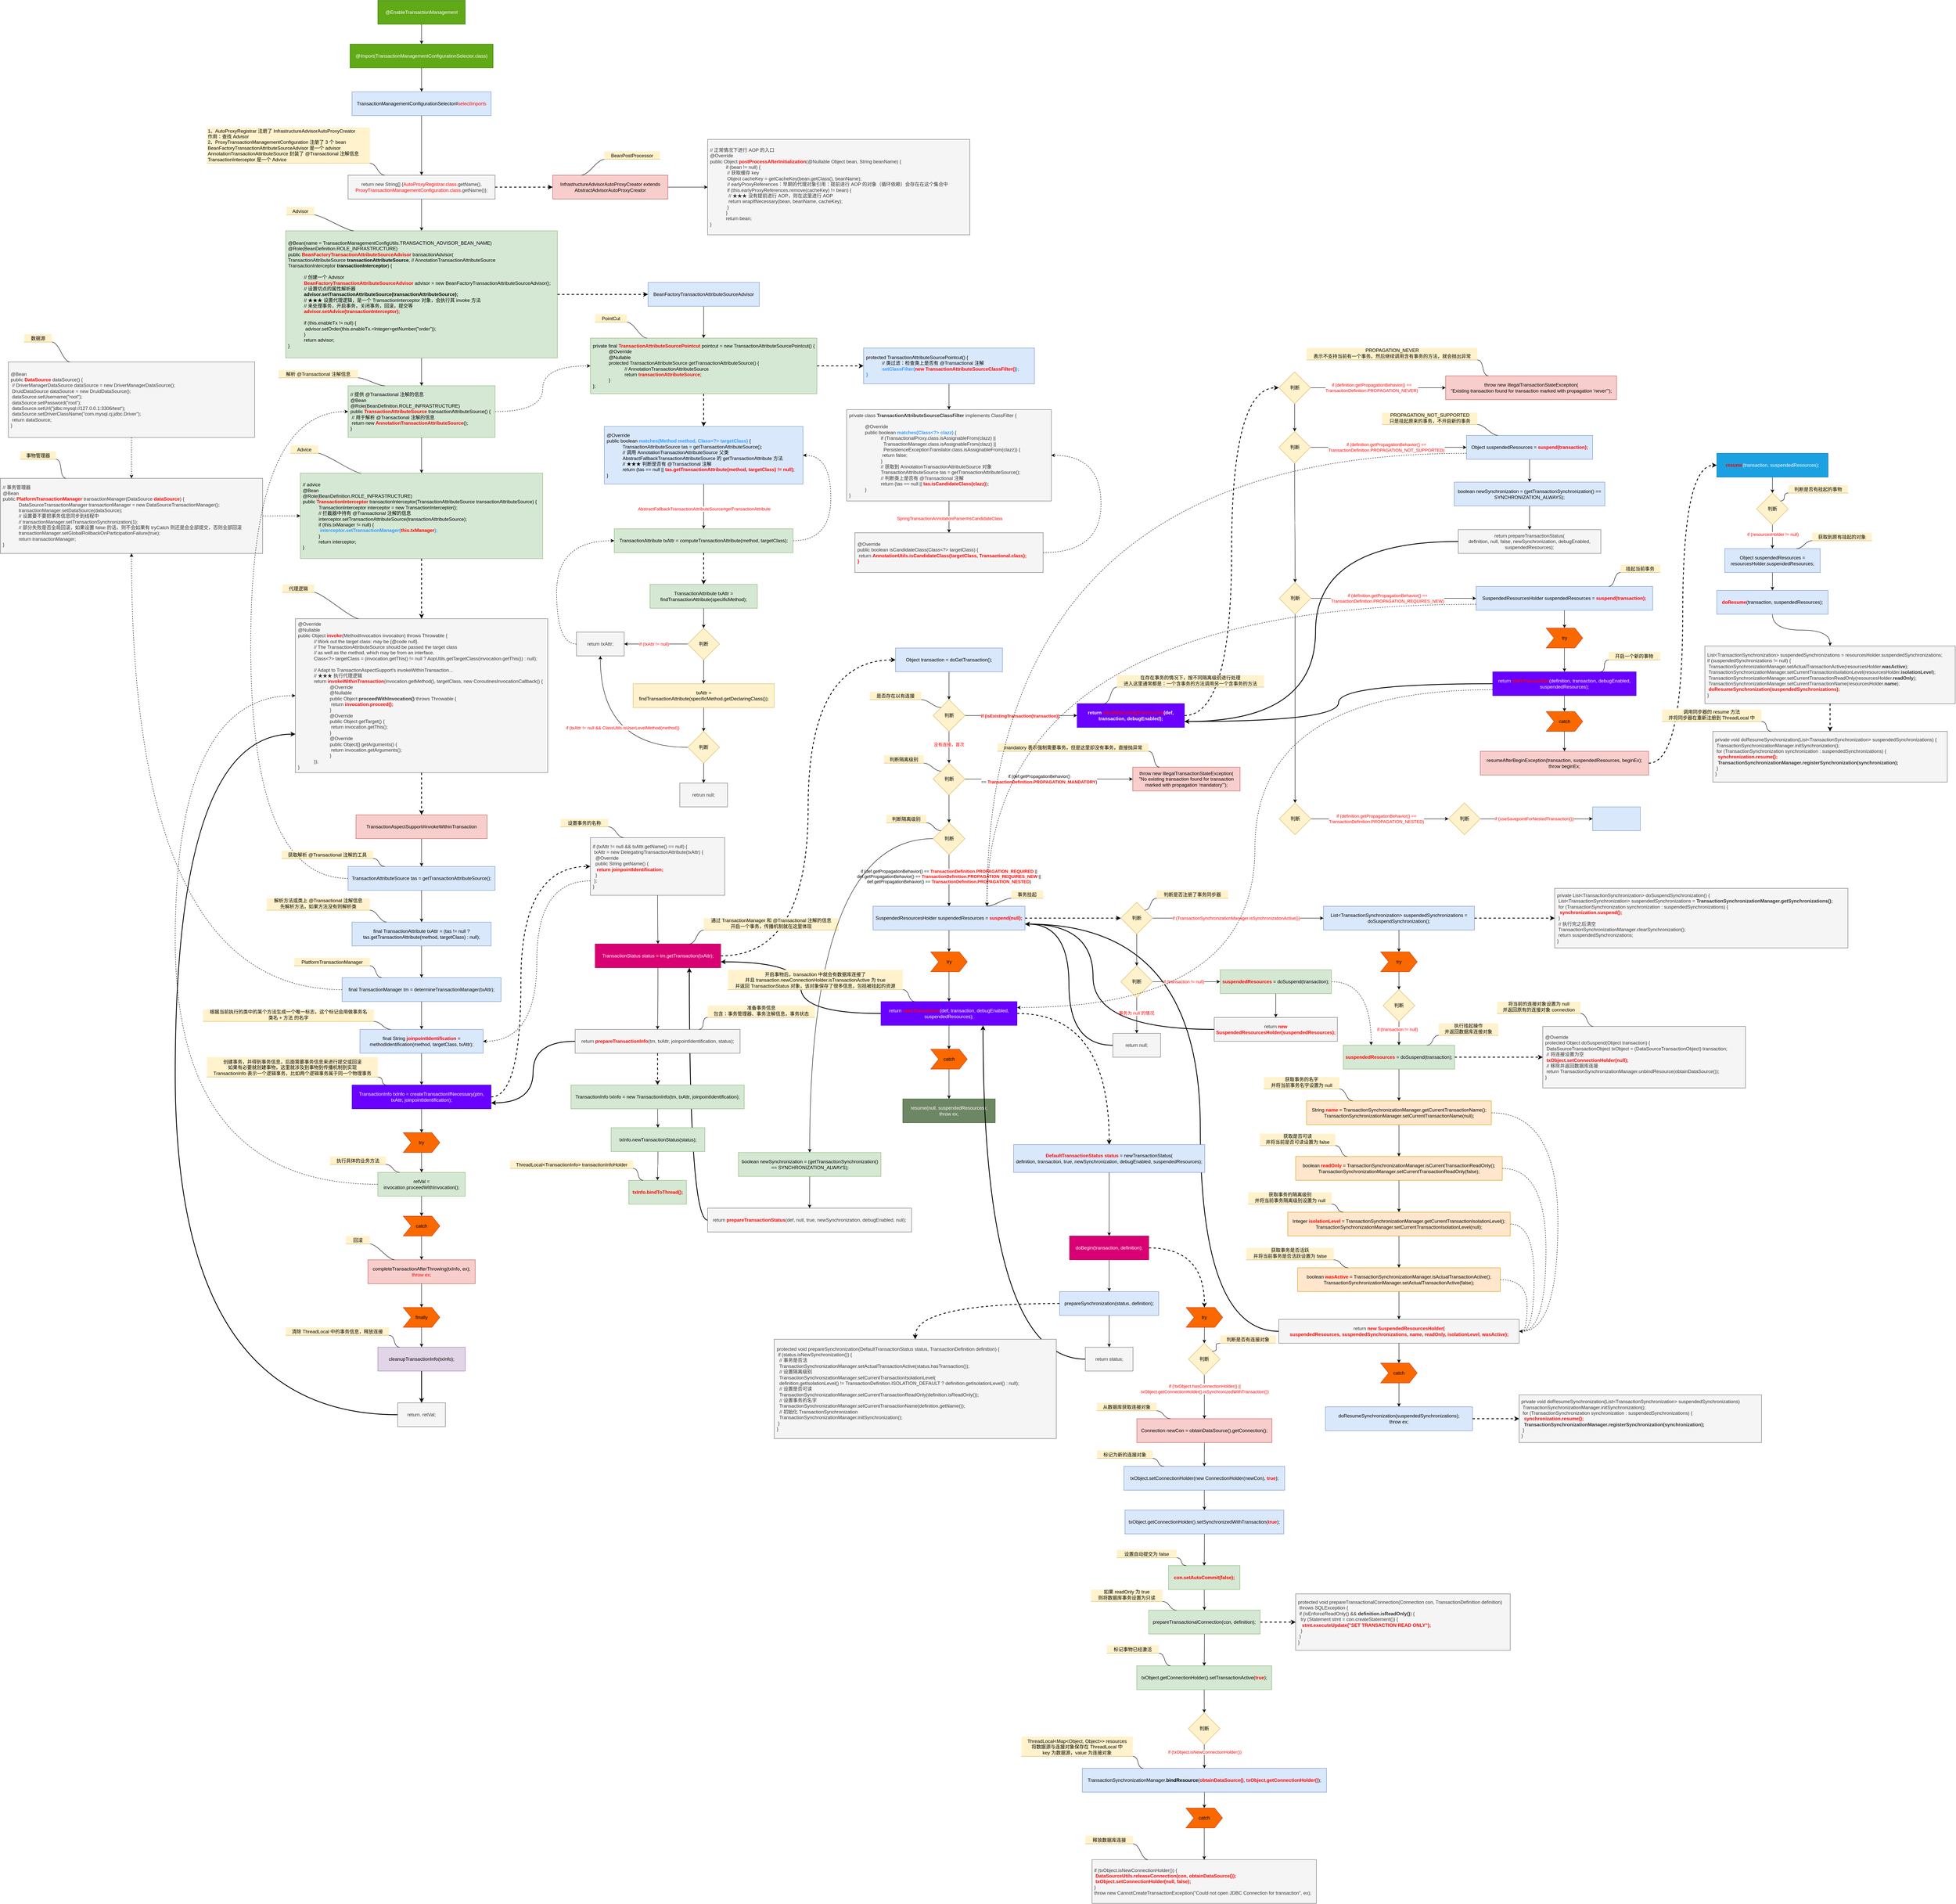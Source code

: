 <mxfile version="17.2.4" type="github">
  <diagram id="kz3dH1U2wMBaOtRKHvNg" name="Page-1">
    <mxGraphModel dx="1957" dy="705" grid="1" gridSize="10" guides="1" tooltips="1" connect="1" arrows="1" fold="1" page="1" pageScale="1" pageWidth="827" pageHeight="1169" math="0" shadow="0">
      <root>
        <mxCell id="0" />
        <mxCell id="1" parent="0" />
        <mxCell id="4VrhSYovmqzg8rR9ZFnU-303" style="edgeStyle=orthogonalEdgeStyle;curved=1;rounded=1;sketch=0;orthogonalLoop=1;jettySize=auto;html=1;exitX=0;exitY=0.5;exitDx=0;exitDy=0;fontColor=#FF0000;strokeWidth=2;entryX=0.75;entryY=1;entryDx=0;entryDy=0;" edge="1" parent="1" source="4VrhSYovmqzg8rR9ZFnU-301" target="4VrhSYovmqzg8rR9ZFnU-112">
          <mxGeometry relative="1" as="geometry">
            <mxPoint x="1070" y="2500" as="targetPoint" />
          </mxGeometry>
        </mxCell>
        <mxCell id="h3sMWkzl3CLincA4zuW1-3" value="" style="edgeStyle=orthogonalEdgeStyle;rounded=0;orthogonalLoop=1;jettySize=auto;html=1;curved=1;" parent="1" source="h3sMWkzl3CLincA4zuW1-1" target="h3sMWkzl3CLincA4zuW1-2" edge="1">
          <mxGeometry relative="1" as="geometry" />
        </mxCell>
        <mxCell id="h3sMWkzl3CLincA4zuW1-1" value="@EnableTransactionManagement" style="rounded=0;whiteSpace=wrap;html=1;fillColor=#60a917;strokeColor=#2D7600;fontColor=#ffffff;" parent="1" vertex="1">
          <mxGeometry x="280" y="40" width="220" height="60" as="geometry" />
        </mxCell>
        <mxCell id="h3sMWkzl3CLincA4zuW1-5" value="" style="edgeStyle=orthogonalEdgeStyle;curved=1;rounded=0;orthogonalLoop=1;jettySize=auto;html=1;" parent="1" source="h3sMWkzl3CLincA4zuW1-2" target="h3sMWkzl3CLincA4zuW1-4" edge="1">
          <mxGeometry relative="1" as="geometry" />
        </mxCell>
        <mxCell id="h3sMWkzl3CLincA4zuW1-2" value="@Import(TransactionManagementConfigurationSelector.class)" style="whiteSpace=wrap;html=1;fillColor=#60a917;strokeColor=#2D7600;fontColor=#ffffff;rounded=0;" parent="1" vertex="1">
          <mxGeometry x="210" y="150" width="360" height="60" as="geometry" />
        </mxCell>
        <mxCell id="h3sMWkzl3CLincA4zuW1-7" value="" style="edgeStyle=orthogonalEdgeStyle;curved=1;rounded=0;orthogonalLoop=1;jettySize=auto;html=1;fontColor=#FF0000;" parent="1" source="h3sMWkzl3CLincA4zuW1-4" target="h3sMWkzl3CLincA4zuW1-6" edge="1">
          <mxGeometry relative="1" as="geometry" />
        </mxCell>
        <mxCell id="h3sMWkzl3CLincA4zuW1-4" value="TransactionManagementConfigurationSelector#&lt;font color=&quot;#ff0000&quot;&gt;selectImports&lt;/font&gt;" style="whiteSpace=wrap;html=1;rounded=0;fillColor=#dae8fc;strokeColor=#6c8ebf;" parent="1" vertex="1">
          <mxGeometry x="215" y="270" width="350" height="60" as="geometry" />
        </mxCell>
        <mxCell id="h3sMWkzl3CLincA4zuW1-13" value="" style="edgeStyle=orthogonalEdgeStyle;curved=1;rounded=0;orthogonalLoop=1;jettySize=auto;html=1;fontColor=#FF0000;" parent="1" source="h3sMWkzl3CLincA4zuW1-6" target="h3sMWkzl3CLincA4zuW1-12" edge="1">
          <mxGeometry relative="1" as="geometry" />
        </mxCell>
        <mxCell id="4VrhSYovmqzg8rR9ZFnU-49" value="" style="edgeStyle=orthogonalEdgeStyle;curved=1;rounded=0;orthogonalLoop=1;jettySize=auto;html=1;dashed=1;fontColor=#FF0000;strokeColor=#000000;strokeWidth=2;entryX=0;entryY=0.5;entryDx=0;entryDy=0;" edge="1" parent="1" source="h3sMWkzl3CLincA4zuW1-6" target="4VrhSYovmqzg8rR9ZFnU-48">
          <mxGeometry relative="1" as="geometry" />
        </mxCell>
        <mxCell id="h3sMWkzl3CLincA4zuW1-6" value="&lt;div&gt;return new String[] {&lt;font color=&quot;#ff0000&quot;&gt;AutoProxyRegistrar.class&lt;/font&gt;.getName(),&lt;/div&gt;&lt;div&gt;&lt;span&gt;      &lt;/span&gt;&lt;font color=&quot;#ff0000&quot;&gt;ProxyTransactionManagementConfiguration.class&lt;/font&gt;.getName()};&lt;/div&gt;" style="whiteSpace=wrap;html=1;fillColor=#f5f5f5;strokeColor=#666666;rounded=0;fontColor=#333333;" parent="1" vertex="1">
          <mxGeometry x="205" y="480" width="370" height="60" as="geometry" />
        </mxCell>
        <mxCell id="h3sMWkzl3CLincA4zuW1-8" value="1、AutoProxyRegistrar 注册了&amp;nbsp;InfrastructureAdvisorAutoProxyCreator&lt;br&gt;作用：查找 Advisor&lt;br&gt;2、ProxyTransactionManagementConfiguration 注册了 3 个 bean&lt;br&gt;BeanFactoryTransactionAttributeSourceAdvisor 是一个 advisor&lt;br&gt;AnnotationTransactionAttributeSource 封装了 @Transactional 注解信息&lt;br&gt;TransactionInterceptor 是一个 Advice" style="whiteSpace=wrap;html=1;shape=partialRectangle;top=0;left=0;bottom=1;right=0;points=[[0,1],[1,1]];fillColor=#fff2cc;align=left;verticalAlign=bottom;routingCenterY=0.5;snapToPoint=1;recursiveResize=0;autosize=1;treeFolding=1;treeMoving=1;newEdgeStyle={&quot;edgeStyle&quot;:&quot;entityRelationEdgeStyle&quot;,&quot;startArrow&quot;:&quot;none&quot;,&quot;endArrow&quot;:&quot;none&quot;,&quot;segment&quot;:10,&quot;curved&quot;:1};strokeColor=#d6b656;" parent="1" vertex="1">
          <mxGeometry x="-150" y="360" width="410" height="90" as="geometry" />
        </mxCell>
        <mxCell id="h3sMWkzl3CLincA4zuW1-9" value="" style="edgeStyle=entityRelationEdgeStyle;startArrow=none;endArrow=none;segment=10;curved=1;rounded=0;fontColor=#000000;exitX=0.25;exitY=0;exitDx=0;exitDy=0;" parent="1" source="h3sMWkzl3CLincA4zuW1-6" target="h3sMWkzl3CLincA4zuW1-8" edge="1">
          <mxGeometry relative="1" as="geometry">
            <mxPoint x="60" y="400" as="sourcePoint" />
          </mxGeometry>
        </mxCell>
        <mxCell id="h3sMWkzl3CLincA4zuW1-15" value="" style="edgeStyle=orthogonalEdgeStyle;curved=1;rounded=0;orthogonalLoop=1;jettySize=auto;html=1;fontColor=#FF0000;" parent="1" source="h3sMWkzl3CLincA4zuW1-12" target="h3sMWkzl3CLincA4zuW1-14" edge="1">
          <mxGeometry relative="1" as="geometry" />
        </mxCell>
        <mxCell id="h3sMWkzl3CLincA4zuW1-25" value="" style="edgeStyle=orthogonalEdgeStyle;curved=1;rounded=0;orthogonalLoop=1;jettySize=auto;html=1;fontColor=#FF0000;dashed=1;strokeWidth=2;" parent="1" source="h3sMWkzl3CLincA4zuW1-12" target="h3sMWkzl3CLincA4zuW1-24" edge="1">
          <mxGeometry relative="1" as="geometry" />
        </mxCell>
        <mxCell id="h3sMWkzl3CLincA4zuW1-12" value="&lt;div&gt;@Bean(name = TransactionManagementConfigUtils.TRANSACTION_ADVISOR_BEAN_NAME)&lt;/div&gt;&lt;div&gt;&lt;span&gt; &lt;/span&gt;@Role(BeanDefinition.ROLE_INFRASTRUCTURE)&lt;/div&gt;&lt;div&gt;&lt;span&gt; &lt;/span&gt;public &lt;b&gt;&lt;font color=&quot;#ff0000&quot;&gt;BeanFactoryTransactionAttributeSourceAdvisor&lt;/font&gt;&lt;/b&gt; transactionAdvisor(&lt;/div&gt;&lt;div&gt;&lt;span&gt;   &lt;/span&gt;TransactionAttributeSource &lt;b&gt;transactionAttributeSource&lt;/b&gt;, // AnnotationTransactionAttributeSource&lt;/div&gt;&lt;div&gt;&lt;span&gt;   &lt;/span&gt;TransactionInterceptor &lt;b&gt;transactionInterceptor&lt;/b&gt;) {&lt;/div&gt;&lt;div&gt;&lt;br&gt;&lt;/div&gt;&lt;blockquote style=&quot;margin: 0 0 0 40px ; border: none ; padding: 0px&quot;&gt;&lt;div&gt;// 创建一个 Advisor&lt;/div&gt;&lt;div&gt;&lt;b&gt;&lt;font color=&quot;#ff0000&quot;&gt;BeanFactoryTransactionAttributeSourceAdvisor&lt;/font&gt;&lt;/b&gt; advisor = new BeanFactoryTransactionAttributeSourceAdvisor();&lt;/div&gt;&lt;div&gt;// 设置切点的属性解析器&lt;/div&gt;&lt;div&gt;&lt;b&gt;advisor.setTransactionAttributeSource(transactionAttributeSource);&lt;/b&gt;&lt;/div&gt;&lt;div&gt;// ★★★ 设置代理逻辑，是一个 TransactionInterceptor 对象，会执行其 invoke 方法&lt;/div&gt;&lt;div&gt;// 来处理事务，开启事务，关闭事务，回滚，提交等&lt;/div&gt;&lt;div&gt;&lt;b&gt;&lt;font color=&quot;#ff0000&quot;&gt;advisor.setAdvice(transactionInterceptor);&lt;/font&gt;&lt;/b&gt;&lt;/div&gt;&lt;div&gt;&lt;br&gt;&lt;/div&gt;&lt;div&gt;if (this.enableTx != null) {&lt;/div&gt;&lt;div&gt;&lt;span style=&quot;white-space: pre&quot;&gt; &lt;/span&gt;advisor.setOrder(this.enableTx.&amp;lt;Integer&amp;gt;getNumber(&quot;order&quot;));&lt;/div&gt;&lt;div&gt;}&lt;/div&gt;&lt;div&gt;return advisor;&lt;/div&gt;&lt;/blockquote&gt;&lt;div&gt;&lt;span&gt; &lt;/span&gt;}&lt;/div&gt;" style="whiteSpace=wrap;html=1;fillColor=#d5e8d4;strokeColor=#82b366;rounded=0;align=left;spacing=6;" parent="1" vertex="1">
          <mxGeometry x="48.13" y="620" width="683.75" height="320" as="geometry" />
        </mxCell>
        <mxCell id="h3sMWkzl3CLincA4zuW1-17" value="" style="edgeStyle=orthogonalEdgeStyle;curved=1;rounded=0;orthogonalLoop=1;jettySize=auto;html=1;fontColor=#FF0000;" parent="1" source="h3sMWkzl3CLincA4zuW1-14" target="h3sMWkzl3CLincA4zuW1-16" edge="1">
          <mxGeometry relative="1" as="geometry" />
        </mxCell>
        <mxCell id="h3sMWkzl3CLincA4zuW1-30" style="edgeStyle=orthogonalEdgeStyle;curved=1;rounded=0;orthogonalLoop=1;jettySize=auto;html=1;exitX=1;exitY=0.5;exitDx=0;exitDy=0;entryX=0;entryY=0.5;entryDx=0;entryDy=0;fontColor=#FF0000;strokeWidth=1;dashed=1;" parent="1" source="h3sMWkzl3CLincA4zuW1-14" target="h3sMWkzl3CLincA4zuW1-26" edge="1">
          <mxGeometry relative="1" as="geometry" />
        </mxCell>
        <mxCell id="h3sMWkzl3CLincA4zuW1-14" value="&lt;div&gt;// 提供 @Transactional 注解的信息&lt;/div&gt;&lt;div&gt;&lt;span&gt; &lt;/span&gt;@Bean&lt;/div&gt;&lt;div&gt;&lt;span&gt; &lt;/span&gt;@Role(BeanDefinition.ROLE_INFRASTRUCTURE)&lt;/div&gt;&lt;div&gt;&lt;span&gt; &lt;/span&gt;public &lt;b&gt;&lt;font color=&quot;#ff0000&quot;&gt;TransactionAttributeSource&lt;/font&gt;&lt;/b&gt; transactionAttributeSource() {&lt;/div&gt;&lt;div&gt;&lt;span&gt;  &lt;/span&gt;&lt;span style=&quot;white-space: pre&quot;&gt; &lt;/span&gt;// 用于解析 @Transactional 注解的信息&lt;/div&gt;&lt;div&gt;&lt;span&gt;  &lt;/span&gt;&lt;span style=&quot;white-space: pre&quot;&gt; &lt;/span&gt;return new &lt;font color=&quot;#ff0000&quot;&gt;&lt;b&gt;AnnotationTransactionAttributeSource&lt;/b&gt;&lt;/font&gt;();&lt;/div&gt;&lt;div&gt;&lt;span&gt; &lt;/span&gt;}&lt;/div&gt;" style="whiteSpace=wrap;html=1;align=left;fillColor=#d5e8d4;strokeColor=#82b366;rounded=0;spacing=6;" parent="1" vertex="1">
          <mxGeometry x="205" y="1010" width="370" height="130" as="geometry" />
        </mxCell>
        <mxCell id="4VrhSYovmqzg8rR9ZFnU-47" value="" style="edgeStyle=orthogonalEdgeStyle;curved=1;rounded=0;orthogonalLoop=1;jettySize=auto;html=1;dashed=1;fontColor=#FF0000;strokeColor=#000000;strokeWidth=2;" edge="1" parent="1" source="h3sMWkzl3CLincA4zuW1-16" target="4VrhSYovmqzg8rR9ZFnU-46">
          <mxGeometry relative="1" as="geometry" />
        </mxCell>
        <mxCell id="h3sMWkzl3CLincA4zuW1-16" value="&lt;div&gt;// advice&lt;/div&gt;&lt;div&gt;&lt;span&gt; &lt;/span&gt;@Bean&lt;/div&gt;&lt;div&gt;&lt;span&gt; &lt;/span&gt;@Role(BeanDefinition.ROLE_INFRASTRUCTURE)&lt;/div&gt;&lt;div&gt;&lt;span&gt; &lt;/span&gt;public &lt;b&gt;&lt;font color=&quot;#ff0000&quot;&gt;TransactionInterceptor&lt;/font&gt;&lt;/b&gt; transactionInterceptor(TransactionAttributeSource transactionAttributeSource) {&lt;/div&gt;&lt;blockquote style=&quot;margin: 0 0 0 40px ; border: none ; padding: 0px&quot;&gt;&lt;div&gt;TransactionInterceptor interceptor = new TransactionInterceptor();&lt;/div&gt;&lt;div&gt;// 拦截器中持有 @Transactional 注解的信息&lt;/div&gt;&lt;div&gt;interceptor.setTransactionAttributeSource(transactionAttributeSource);&lt;/div&gt;&lt;div&gt;if (this.txManager != null) {&lt;/div&gt;&lt;div&gt;&lt;span style=&quot;white-space: pre&quot;&gt;	&lt;/span&gt;&lt;b&gt;&lt;font color=&quot;#3399ff&quot;&gt;interceptor.setTransactionManager(&lt;/font&gt;&lt;font color=&quot;#ff0000&quot;&gt;this.txManager&lt;/font&gt;&lt;font color=&quot;#3399ff&quot;&gt;);&lt;/font&gt;&lt;/b&gt;&lt;/div&gt;&lt;div&gt;}&lt;/div&gt;&lt;div&gt;return interceptor;&lt;/div&gt;&lt;/blockquote&gt;&lt;div&gt;&lt;span&gt; &lt;/span&gt;}&lt;/div&gt;" style="whiteSpace=wrap;html=1;align=left;fillColor=#d5e8d4;strokeColor=#82b366;rounded=0;spacing=6;" parent="1" vertex="1">
          <mxGeometry x="85" y="1230" width="610" height="215" as="geometry" />
        </mxCell>
        <mxCell id="h3sMWkzl3CLincA4zuW1-18" value="Advisor" style="whiteSpace=wrap;html=1;shape=partialRectangle;top=0;left=0;bottom=1;right=0;points=[[0,1],[1,1]];fillColor=#fff2cc;align=center;verticalAlign=bottom;routingCenterY=0.5;snapToPoint=1;recursiveResize=0;autosize=1;treeFolding=1;treeMoving=1;newEdgeStyle={&quot;edgeStyle&quot;:&quot;entityRelationEdgeStyle&quot;,&quot;startArrow&quot;:&quot;none&quot;,&quot;endArrow&quot;:&quot;none&quot;,&quot;segment&quot;:10,&quot;curved&quot;:1};strokeColor=#d6b656;" parent="1" vertex="1">
          <mxGeometry x="50" y="560" width="70" height="20" as="geometry" />
        </mxCell>
        <mxCell id="h3sMWkzl3CLincA4zuW1-19" value="" style="edgeStyle=entityRelationEdgeStyle;startArrow=none;endArrow=none;segment=10;curved=1;rounded=0;fontColor=#000000;exitX=0.25;exitY=0;exitDx=0;exitDy=0;" parent="1" source="h3sMWkzl3CLincA4zuW1-12" target="h3sMWkzl3CLincA4zuW1-18" edge="1">
          <mxGeometry relative="1" as="geometry">
            <mxPoint x="-70" y="585" as="sourcePoint" />
          </mxGeometry>
        </mxCell>
        <mxCell id="h3sMWkzl3CLincA4zuW1-20" value="Advice" style="whiteSpace=wrap;html=1;shape=partialRectangle;top=0;left=0;bottom=1;right=0;points=[[0,1],[1,1]];fillColor=#fff2cc;align=center;verticalAlign=bottom;routingCenterY=0.5;snapToPoint=1;recursiveResize=0;autosize=1;treeFolding=1;treeMoving=1;newEdgeStyle={&quot;edgeStyle&quot;:&quot;entityRelationEdgeStyle&quot;,&quot;startArrow&quot;:&quot;none&quot;,&quot;endArrow&quot;:&quot;none&quot;,&quot;segment&quot;:10,&quot;curved&quot;:1};strokeColor=#d6b656;" parent="1" vertex="1">
          <mxGeometry x="60" y="1160" width="70" height="20" as="geometry" />
        </mxCell>
        <mxCell id="h3sMWkzl3CLincA4zuW1-21" value="" style="edgeStyle=entityRelationEdgeStyle;startArrow=none;endArrow=none;segment=10;curved=1;rounded=0;fontColor=#000000;exitX=0.25;exitY=0;exitDx=0;exitDy=0;" parent="1" source="h3sMWkzl3CLincA4zuW1-16" target="h3sMWkzl3CLincA4zuW1-20" edge="1">
          <mxGeometry relative="1" as="geometry">
            <mxPoint x="10" y="1180" as="sourcePoint" />
          </mxGeometry>
        </mxCell>
        <mxCell id="h3sMWkzl3CLincA4zuW1-22" value="解析 @Transactional 注解信息" style="whiteSpace=wrap;html=1;shape=partialRectangle;top=0;left=0;bottom=1;right=0;points=[[0,1],[1,1]];fillColor=#fff2cc;align=center;verticalAlign=bottom;routingCenterY=0.5;snapToPoint=1;recursiveResize=0;autosize=1;treeFolding=1;treeMoving=1;newEdgeStyle={&quot;edgeStyle&quot;:&quot;entityRelationEdgeStyle&quot;,&quot;startArrow&quot;:&quot;none&quot;,&quot;endArrow&quot;:&quot;none&quot;,&quot;segment&quot;:10,&quot;curved&quot;:1};strokeColor=#d6b656;" parent="1" vertex="1">
          <mxGeometry x="30" y="970" width="200" height="20" as="geometry" />
        </mxCell>
        <mxCell id="h3sMWkzl3CLincA4zuW1-23" value="" style="edgeStyle=entityRelationEdgeStyle;startArrow=none;endArrow=none;segment=10;curved=1;rounded=0;fontColor=#000000;exitX=0.25;exitY=0;exitDx=0;exitDy=0;" parent="1" source="h3sMWkzl3CLincA4zuW1-14" target="h3sMWkzl3CLincA4zuW1-22" edge="1">
          <mxGeometry relative="1" as="geometry">
            <mxPoint x="50" y="1010" as="sourcePoint" />
          </mxGeometry>
        </mxCell>
        <mxCell id="h3sMWkzl3CLincA4zuW1-27" value="" style="edgeStyle=orthogonalEdgeStyle;curved=1;rounded=0;orthogonalLoop=1;jettySize=auto;html=1;fontColor=#FF0000;strokeWidth=1;" parent="1" source="h3sMWkzl3CLincA4zuW1-24" target="h3sMWkzl3CLincA4zuW1-26" edge="1">
          <mxGeometry relative="1" as="geometry" />
        </mxCell>
        <mxCell id="h3sMWkzl3CLincA4zuW1-24" value="&lt;span&gt;BeanFactoryTransactionAttributeSourceAdvisor&lt;/span&gt;" style="whiteSpace=wrap;html=1;align=center;fillColor=#dae8fc;strokeColor=#6c8ebf;rounded=0;spacing=5;" parent="1" vertex="1">
          <mxGeometry x="960" y="750" width="280" height="60" as="geometry" />
        </mxCell>
        <mxCell id="4VrhSYovmqzg8rR9ZFnU-2" value="" style="edgeStyle=orthogonalEdgeStyle;rounded=0;orthogonalLoop=1;jettySize=auto;html=1;curved=1;strokeWidth=2;dashed=1;" edge="1" parent="1" source="h3sMWkzl3CLincA4zuW1-26" target="4VrhSYovmqzg8rR9ZFnU-1">
          <mxGeometry relative="1" as="geometry" />
        </mxCell>
        <mxCell id="4VrhSYovmqzg8rR9ZFnU-6" value="" style="edgeStyle=orthogonalEdgeStyle;curved=1;rounded=0;orthogonalLoop=1;jettySize=auto;html=1;fontColor=#FF0000;strokeWidth=2;dashed=1;" edge="1" parent="1" source="h3sMWkzl3CLincA4zuW1-26" target="4VrhSYovmqzg8rR9ZFnU-5">
          <mxGeometry relative="1" as="geometry" />
        </mxCell>
        <mxCell id="h3sMWkzl3CLincA4zuW1-26" value="&lt;div&gt;private final &lt;b&gt;&lt;font color=&quot;#ff0000&quot;&gt;TransactionAttributeSourcePointcut&lt;/font&gt;&lt;/b&gt; pointcut = new TransactionAttributeSourcePointcut() {&lt;/div&gt;&lt;blockquote style=&quot;margin: 0 0 0 40px ; border: none ; padding: 0px&quot;&gt;&lt;div&gt;@Override&lt;/div&gt;&lt;div&gt;@Nullable&lt;/div&gt;&lt;div&gt;protected TransactionAttributeSource getTransactionAttributeSource() {&lt;/div&gt;&lt;/blockquote&gt;&lt;blockquote style=&quot;margin: 0 0 0 40px ; border: none ; padding: 0px&quot;&gt;&lt;blockquote style=&quot;margin: 0 0 0 40px ; border: none ; padding: 0px&quot;&gt;&lt;div&gt;// AnnotationTransactionAttributeSource&lt;/div&gt;&lt;/blockquote&gt;&lt;blockquote style=&quot;margin: 0 0 0 40px ; border: none ; padding: 0px&quot;&gt;&lt;div&gt;return &lt;b&gt;&lt;font color=&quot;#ff0000&quot;&gt;transactionAttributeSource&lt;/font&gt;&lt;/b&gt;;&lt;/div&gt;&lt;/blockquote&gt;&lt;/blockquote&gt;&lt;blockquote style=&quot;margin: 0 0 0 40px ; border: none ; padding: 0px&quot;&gt;&lt;div&gt;}&lt;/div&gt;&lt;/blockquote&gt;&lt;div&gt;&lt;span&gt; &lt;/span&gt;};&lt;/div&gt;" style="whiteSpace=wrap;html=1;fillColor=#d5e8d4;strokeColor=#82b366;rounded=0;spacing=6;align=left;" parent="1" vertex="1">
          <mxGeometry x="815" y="890" width="570" height="140" as="geometry" />
        </mxCell>
        <mxCell id="h3sMWkzl3CLincA4zuW1-28" value="PointCut" style="whiteSpace=wrap;html=1;shape=partialRectangle;top=0;left=0;bottom=1;right=0;points=[[0,1],[1,1]];fillColor=#fff2cc;align=center;verticalAlign=bottom;routingCenterY=0.5;snapToPoint=1;recursiveResize=0;autosize=1;treeFolding=1;treeMoving=1;newEdgeStyle={&quot;edgeStyle&quot;:&quot;entityRelationEdgeStyle&quot;,&quot;startArrow&quot;:&quot;none&quot;,&quot;endArrow&quot;:&quot;none&quot;,&quot;segment&quot;:10,&quot;curved&quot;:1};strokeColor=#d6b656;" parent="1" vertex="1">
          <mxGeometry x="827" y="830" width="80" height="20" as="geometry" />
        </mxCell>
        <mxCell id="h3sMWkzl3CLincA4zuW1-29" value="" style="edgeStyle=entityRelationEdgeStyle;startArrow=none;endArrow=none;segment=10;curved=1;rounded=0;fontColor=#000000;strokeWidth=1;exitX=0.25;exitY=0;exitDx=0;exitDy=0;" parent="1" source="h3sMWkzl3CLincA4zuW1-26" target="h3sMWkzl3CLincA4zuW1-28" edge="1">
          <mxGeometry relative="1" as="geometry">
            <mxPoint x="904.5" y="880" as="sourcePoint" />
          </mxGeometry>
        </mxCell>
        <mxCell id="4VrhSYovmqzg8rR9ZFnU-4" value="" style="edgeStyle=orthogonalEdgeStyle;curved=1;rounded=0;orthogonalLoop=1;jettySize=auto;html=1;fontColor=#3399FF;" edge="1" parent="1" source="4VrhSYovmqzg8rR9ZFnU-1" target="4VrhSYovmqzg8rR9ZFnU-3">
          <mxGeometry relative="1" as="geometry" />
        </mxCell>
        <mxCell id="4VrhSYovmqzg8rR9ZFnU-1" value="&lt;div&gt;protected TransactionAttributeSourcePointcut() {&lt;/div&gt;&lt;blockquote style=&quot;margin: 0 0 0 40px ; border: none ; padding: 0px&quot;&gt;&lt;div&gt;// 类过滤：检查类上是否有 @Transactional 注解&lt;/div&gt;&lt;div&gt;&lt;b&gt;&lt;font color=&quot;#3399ff&quot;&gt;setClassFilter(&lt;/font&gt;&lt;font color=&quot;#ff0000&quot;&gt;new TransactionAttributeSourceClassFilter()&lt;/font&gt;&lt;font color=&quot;#3399ff&quot;&gt;);&lt;/font&gt;&lt;/b&gt;&lt;/div&gt;&lt;/blockquote&gt;&lt;div&gt;&lt;b&gt;&lt;font color=&quot;#3399ff&quot;&gt;&lt;span&gt;	&lt;/span&gt;}&lt;/font&gt;&lt;/b&gt;&lt;/div&gt;" style="whiteSpace=wrap;html=1;align=left;fillColor=#dae8fc;strokeColor=#6c8ebf;rounded=0;spacing=6;" vertex="1" parent="1">
          <mxGeometry x="1502.5" y="915" width="430" height="90" as="geometry" />
        </mxCell>
        <mxCell id="4VrhSYovmqzg8rR9ZFnU-10" value="" style="edgeStyle=orthogonalEdgeStyle;curved=1;rounded=0;orthogonalLoop=1;jettySize=auto;html=1;fontColor=#000000;" edge="1" parent="1" source="4VrhSYovmqzg8rR9ZFnU-3" target="4VrhSYovmqzg8rR9ZFnU-9">
          <mxGeometry relative="1" as="geometry" />
        </mxCell>
        <mxCell id="4VrhSYovmqzg8rR9ZFnU-11" value="&lt;font color=&quot;#ff0000&quot;&gt;SpringTransactionAnnotationParser#isCandidateClass&lt;/font&gt;" style="edgeLabel;html=1;align=center;verticalAlign=middle;resizable=0;points=[];fontColor=#000000;" vertex="1" connectable="0" parent="4VrhSYovmqzg8rR9ZFnU-10">
          <mxGeometry x="0.091" y="1" relative="1" as="geometry">
            <mxPoint as="offset" />
          </mxGeometry>
        </mxCell>
        <mxCell id="4VrhSYovmqzg8rR9ZFnU-3" value="&lt;div&gt;private class &lt;b&gt;TransactionAttributeSourceClassFilter&lt;/b&gt; implements ClassFilter {&lt;/div&gt;&lt;div&gt;&lt;br&gt;&lt;/div&gt;&lt;blockquote style=&quot;margin: 0 0 0 40px ; border: none ; padding: 0px&quot;&gt;&lt;div&gt;@Override&lt;/div&gt;&lt;div&gt;public boolean &lt;b&gt;&lt;font color=&quot;#3399ff&quot;&gt;matches(Class&amp;lt;?&amp;gt; clazz)&lt;/font&gt;&lt;/b&gt; {&lt;/div&gt;&lt;/blockquote&gt;&lt;blockquote style=&quot;margin: 0 0 0 40px ; border: none ; padding: 0px&quot;&gt;&lt;blockquote style=&quot;margin: 0 0 0 40px ; border: none ; padding: 0px&quot;&gt;&lt;div&gt;if (TransactionalProxy.class.isAssignableFrom(clazz) ||&amp;nbsp;&lt;/div&gt;&lt;div&gt;&lt;span&gt;&lt;span style=&quot;white-space: pre&quot;&gt;	&lt;/span&gt;&lt;span style=&quot;white-space: pre&quot;&gt;	&lt;/span&gt;TransactionManager.class.isAssignableFrom(clazz) ||&amp;nbsp;&lt;/span&gt;&lt;/div&gt;&lt;div&gt;&lt;span&gt;&lt;span style=&quot;white-space: pre&quot;&gt;	&lt;/span&gt;&lt;span style=&quot;white-space: pre&quot;&gt;	&lt;/span&gt;PersistenceExceptionTranslator.class.isAssignableFrom(clazz)) {&lt;/span&gt;&lt;/div&gt;&lt;/blockquote&gt;&lt;blockquote style=&quot;margin: 0 0 0 40px ; border: none ; padding: 0px&quot;&gt;&lt;div&gt;&lt;span style=&quot;white-space: pre&quot;&gt;	&lt;/span&gt;return false;&lt;/div&gt;&lt;/blockquote&gt;&lt;blockquote style=&quot;margin: 0 0 0 40px ; border: none ; padding: 0px&quot;&gt;&lt;div&gt;}&lt;/div&gt;&lt;/blockquote&gt;&lt;blockquote style=&quot;margin: 0 0 0 40px ; border: none ; padding: 0px&quot;&gt;&lt;div&gt;// 获取到 AnnotationTransactionAttributeSource 对象&lt;/div&gt;&lt;/blockquote&gt;&lt;blockquote style=&quot;margin: 0 0 0 40px ; border: none ; padding: 0px&quot;&gt;&lt;div&gt;TransactionAttributeSource tas = getTransactionAttributeSource();&lt;/div&gt;&lt;/blockquote&gt;&lt;blockquote style=&quot;margin: 0 0 0 40px ; border: none ; padding: 0px&quot;&gt;&lt;div&gt;// 判断类上是否有 @Transactional 注解&lt;/div&gt;&lt;/blockquote&gt;&lt;blockquote style=&quot;margin: 0 0 0 40px ; border: none ; padding: 0px&quot;&gt;&lt;div&gt;return (tas == null || &lt;b&gt;&lt;font color=&quot;#ff0000&quot;&gt;tas.isCandidateClass(clazz)&lt;/font&gt;&lt;/b&gt;);&lt;/div&gt;&lt;/blockquote&gt;&lt;/blockquote&gt;&lt;blockquote style=&quot;margin: 0 0 0 40px ; border: none ; padding: 0px&quot;&gt;&lt;div&gt;}&lt;/div&gt;&lt;/blockquote&gt;&lt;div&gt;&lt;span&gt;	&lt;/span&gt;}&lt;/div&gt;" style="whiteSpace=wrap;html=1;align=left;fillColor=#f5f5f5;strokeColor=#666666;rounded=0;spacing=6;fontColor=#333333;" vertex="1" parent="1">
          <mxGeometry x="1460" y="1070" width="515" height="230" as="geometry" />
        </mxCell>
        <mxCell id="4VrhSYovmqzg8rR9ZFnU-8" value="" style="edgeStyle=orthogonalEdgeStyle;curved=1;rounded=0;orthogonalLoop=1;jettySize=auto;html=1;fontColor=#000000;" edge="1" parent="1" source="4VrhSYovmqzg8rR9ZFnU-5" target="4VrhSYovmqzg8rR9ZFnU-7">
          <mxGeometry relative="1" as="geometry" />
        </mxCell>
        <mxCell id="4VrhSYovmqzg8rR9ZFnU-12" value="&lt;font color=&quot;#ff0000&quot;&gt;AbstractFallbackTransactionAttributeSource#getTransactionAttribute&lt;/font&gt;" style="edgeLabel;html=1;align=center;verticalAlign=middle;resizable=0;points=[];fontColor=#FFFF66;" vertex="1" connectable="0" parent="4VrhSYovmqzg8rR9ZFnU-8">
          <mxGeometry x="0.086" y="1" relative="1" as="geometry">
            <mxPoint y="1" as="offset" />
          </mxGeometry>
        </mxCell>
        <mxCell id="4VrhSYovmqzg8rR9ZFnU-5" value="&lt;div&gt;@Override&lt;/div&gt;&lt;div&gt;&lt;span&gt;	&lt;/span&gt;public boolean &lt;b&gt;&lt;font color=&quot;#3399ff&quot;&gt;matches(Method method, Class&amp;lt;?&amp;gt; targetClass) &lt;/font&gt;&lt;/b&gt;{&lt;/div&gt;&lt;blockquote style=&quot;margin: 0 0 0 40px ; border: none ; padding: 0px&quot;&gt;&lt;div&gt;TransactionAttributeSource tas = getTransactionAttributeSource();&lt;/div&gt;&lt;div&gt;// 调用 AnnotationTransactionAttributeSource 父类 AbstractFallbackTransactionAttributeSource 的 getTransactionAttribute 方法&lt;/div&gt;&lt;div&gt;// ★★★ 判断是否有 @Transactional 注解&lt;/div&gt;&lt;div&gt;return (tas == null || &lt;b&gt;&lt;font color=&quot;#ff0000&quot;&gt;tas.getTransactionAttribute(method, targetClass) != null)&lt;/font&gt;&lt;/b&gt;;&lt;/div&gt;&lt;/blockquote&gt;&lt;div&gt;&lt;span&gt;	&lt;/span&gt;}&lt;/div&gt;" style="whiteSpace=wrap;html=1;align=left;fillColor=#dae8fc;strokeColor=#6c8ebf;rounded=0;spacing=6;" vertex="1" parent="1">
          <mxGeometry x="850" y="1112.5" width="500" height="145" as="geometry" />
        </mxCell>
        <mxCell id="4VrhSYovmqzg8rR9ZFnU-14" value="" style="edgeStyle=orthogonalEdgeStyle;curved=1;rounded=0;orthogonalLoop=1;jettySize=auto;html=1;dashed=1;fontColor=#FF0000;strokeWidth=2;" edge="1" parent="1" source="4VrhSYovmqzg8rR9ZFnU-7" target="4VrhSYovmqzg8rR9ZFnU-13">
          <mxGeometry relative="1" as="geometry" />
        </mxCell>
        <mxCell id="4VrhSYovmqzg8rR9ZFnU-33" style="edgeStyle=orthogonalEdgeStyle;curved=1;rounded=0;orthogonalLoop=1;jettySize=auto;html=1;exitX=1;exitY=0.5;exitDx=0;exitDy=0;entryX=1;entryY=0.5;entryDx=0;entryDy=0;fontColor=#FF0000;strokeWidth=1;dashed=1;" edge="1" parent="1" source="4VrhSYovmqzg8rR9ZFnU-7" target="4VrhSYovmqzg8rR9ZFnU-5">
          <mxGeometry relative="1" as="geometry">
            <Array as="points">
              <mxPoint x="1420" y="1400" />
              <mxPoint x="1420" y="1185" />
            </Array>
          </mxGeometry>
        </mxCell>
        <mxCell id="4VrhSYovmqzg8rR9ZFnU-7" value="TransactionAttribute txAttr = computeTransactionAttribute(method, targetClass);" style="whiteSpace=wrap;html=1;align=center;fillColor=#d5e8d4;strokeColor=#82b366;rounded=0;spacing=6;" vertex="1" parent="1">
          <mxGeometry x="875" y="1370" width="450" height="60" as="geometry" />
        </mxCell>
        <mxCell id="4VrhSYovmqzg8rR9ZFnU-36" style="edgeStyle=orthogonalEdgeStyle;curved=1;rounded=0;orthogonalLoop=1;jettySize=auto;html=1;exitX=1;exitY=0.5;exitDx=0;exitDy=0;entryX=1;entryY=0.5;entryDx=0;entryDy=0;dashed=1;fontColor=#FF0000;strokeColor=#000000;strokeWidth=1;" edge="1" parent="1" source="4VrhSYovmqzg8rR9ZFnU-9" target="4VrhSYovmqzg8rR9ZFnU-3">
          <mxGeometry relative="1" as="geometry">
            <Array as="points">
              <mxPoint x="2100" y="1430" />
              <mxPoint x="2100" y="1185" />
            </Array>
          </mxGeometry>
        </mxCell>
        <mxCell id="4VrhSYovmqzg8rR9ZFnU-9" value="&lt;div&gt;@Override&lt;/div&gt;&lt;div&gt;&lt;span&gt;	&lt;/span&gt;public boolean isCandidateClass(Class&amp;lt;?&amp;gt; targetClass) {&lt;/div&gt;&lt;div&gt;&lt;span&gt;		&lt;/span&gt;&lt;span style=&quot;white-space: pre&quot;&gt;	&lt;/span&gt;return &lt;b&gt;&lt;font color=&quot;#ff0000&quot;&gt;AnnotationUtils.isCandidateClass(targetClass, Transactional.class);&lt;/font&gt;&lt;/b&gt;&lt;/div&gt;&lt;div&gt;&lt;b&gt;&lt;font color=&quot;#ff0000&quot;&gt;&lt;span&gt;	&lt;/span&gt;}&lt;/font&gt;&lt;/b&gt;&lt;/div&gt;" style="whiteSpace=wrap;html=1;align=left;fillColor=#f5f5f5;strokeColor=#666666;rounded=0;spacing=6;fontColor=#333333;" vertex="1" parent="1">
          <mxGeometry x="1480.63" y="1380" width="473.75" height="100" as="geometry" />
        </mxCell>
        <mxCell id="4VrhSYovmqzg8rR9ZFnU-18" value="" style="edgeStyle=orthogonalEdgeStyle;curved=1;rounded=0;orthogonalLoop=1;jettySize=auto;html=1;fontColor=#FF0000;strokeWidth=1;" edge="1" parent="1" source="4VrhSYovmqzg8rR9ZFnU-13" target="4VrhSYovmqzg8rR9ZFnU-17">
          <mxGeometry relative="1" as="geometry" />
        </mxCell>
        <mxCell id="4VrhSYovmqzg8rR9ZFnU-13" value="TransactionAttribute txAttr = findTransactionAttribute(specificMethod);" style="whiteSpace=wrap;html=1;fillColor=#d5e8d4;strokeColor=#82b366;rounded=0;spacing=6;" vertex="1" parent="1">
          <mxGeometry x="965" y="1510" width="270" height="60" as="geometry" />
        </mxCell>
        <mxCell id="4VrhSYovmqzg8rR9ZFnU-20" value="" style="edgeStyle=orthogonalEdgeStyle;curved=1;rounded=0;orthogonalLoop=1;jettySize=auto;html=1;fontColor=#FF0000;strokeWidth=1;" edge="1" parent="1" source="4VrhSYovmqzg8rR9ZFnU-17" target="4VrhSYovmqzg8rR9ZFnU-19">
          <mxGeometry relative="1" as="geometry" />
        </mxCell>
        <mxCell id="4VrhSYovmqzg8rR9ZFnU-22" value="" style="edgeStyle=orthogonalEdgeStyle;curved=1;rounded=0;orthogonalLoop=1;jettySize=auto;html=1;fontColor=#FF0000;strokeWidth=1;" edge="1" parent="1" source="4VrhSYovmqzg8rR9ZFnU-17" target="4VrhSYovmqzg8rR9ZFnU-21">
          <mxGeometry relative="1" as="geometry" />
        </mxCell>
        <mxCell id="4VrhSYovmqzg8rR9ZFnU-23" value="if (txAttr != null)" style="edgeLabel;html=1;align=center;verticalAlign=middle;resizable=0;points=[];fontColor=#FF0000;" vertex="1" connectable="0" parent="4VrhSYovmqzg8rR9ZFnU-22">
          <mxGeometry x="0.068" relative="1" as="geometry">
            <mxPoint as="offset" />
          </mxGeometry>
        </mxCell>
        <mxCell id="4VrhSYovmqzg8rR9ZFnU-17" value="判断" style="rhombus;whiteSpace=wrap;html=1;fillColor=#fff2cc;strokeColor=#d6b656;rounded=0;spacing=6;" vertex="1" parent="1">
          <mxGeometry x="1060" y="1620" width="80" height="80" as="geometry" />
        </mxCell>
        <mxCell id="4VrhSYovmqzg8rR9ZFnU-26" value="" style="edgeStyle=orthogonalEdgeStyle;curved=1;rounded=0;orthogonalLoop=1;jettySize=auto;html=1;fontColor=#FF0000;strokeWidth=1;" edge="1" parent="1" source="4VrhSYovmqzg8rR9ZFnU-19" target="4VrhSYovmqzg8rR9ZFnU-25">
          <mxGeometry relative="1" as="geometry" />
        </mxCell>
        <mxCell id="4VrhSYovmqzg8rR9ZFnU-19" value="txAttr = findTransactionAttribute(specificMethod.getDeclaringClass());" style="whiteSpace=wrap;html=1;fillColor=#fff2cc;strokeColor=#d6b656;rounded=0;spacing=6;" vertex="1" parent="1">
          <mxGeometry x="922.5" y="1760" width="355" height="60" as="geometry" />
        </mxCell>
        <mxCell id="4VrhSYovmqzg8rR9ZFnU-35" style="edgeStyle=orthogonalEdgeStyle;curved=1;rounded=0;orthogonalLoop=1;jettySize=auto;html=1;exitX=0;exitY=0.5;exitDx=0;exitDy=0;entryX=0;entryY=0.5;entryDx=0;entryDy=0;fontColor=#FF0000;strokeWidth=1;dashed=1;" edge="1" parent="1" source="4VrhSYovmqzg8rR9ZFnU-21" target="4VrhSYovmqzg8rR9ZFnU-7">
          <mxGeometry relative="1" as="geometry">
            <Array as="points">
              <mxPoint x="730" y="1660" />
              <mxPoint x="730" y="1400" />
            </Array>
          </mxGeometry>
        </mxCell>
        <mxCell id="4VrhSYovmqzg8rR9ZFnU-21" value="return txAttr;" style="whiteSpace=wrap;html=1;fillColor=#f5f5f5;strokeColor=#666666;rounded=0;spacing=6;fontColor=#333333;" vertex="1" parent="1">
          <mxGeometry x="780" y="1630" width="120" height="60" as="geometry" />
        </mxCell>
        <mxCell id="4VrhSYovmqzg8rR9ZFnU-27" style="edgeStyle=orthogonalEdgeStyle;curved=1;rounded=0;orthogonalLoop=1;jettySize=auto;html=1;exitX=0;exitY=0.5;exitDx=0;exitDy=0;entryX=0.5;entryY=1;entryDx=0;entryDy=0;fontColor=#FF0000;strokeWidth=1;" edge="1" parent="1" source="4VrhSYovmqzg8rR9ZFnU-25" target="4VrhSYovmqzg8rR9ZFnU-21">
          <mxGeometry relative="1" as="geometry" />
        </mxCell>
        <mxCell id="4VrhSYovmqzg8rR9ZFnU-28" value="if (txAttr != null &amp;amp;&amp;amp; ClassUtils.isUserLevelMethod(method))" style="edgeLabel;html=1;align=center;verticalAlign=middle;resizable=0;points=[];fontColor=#FF0000;" vertex="1" connectable="0" parent="4VrhSYovmqzg8rR9ZFnU-27">
          <mxGeometry x="0.196" y="-56" relative="1" as="geometry">
            <mxPoint as="offset" />
          </mxGeometry>
        </mxCell>
        <mxCell id="4VrhSYovmqzg8rR9ZFnU-30" value="" style="edgeStyle=orthogonalEdgeStyle;curved=1;rounded=0;orthogonalLoop=1;jettySize=auto;html=1;fontColor=#FF0000;strokeWidth=1;" edge="1" parent="1" source="4VrhSYovmqzg8rR9ZFnU-25" target="4VrhSYovmqzg8rR9ZFnU-29">
          <mxGeometry relative="1" as="geometry" />
        </mxCell>
        <mxCell id="4VrhSYovmqzg8rR9ZFnU-25" value="&lt;span&gt;判断&lt;/span&gt;" style="rhombus;whiteSpace=wrap;html=1;fillColor=#fff2cc;strokeColor=#d6b656;rounded=0;spacing=6;" vertex="1" parent="1">
          <mxGeometry x="1060" y="1880" width="80" height="80" as="geometry" />
        </mxCell>
        <mxCell id="4VrhSYovmqzg8rR9ZFnU-29" value="retrun null;" style="whiteSpace=wrap;html=1;fillColor=#f5f5f5;strokeColor=#666666;rounded=0;spacing=6;fontColor=#333333;" vertex="1" parent="1">
          <mxGeometry x="1040" y="2010" width="120" height="60" as="geometry" />
        </mxCell>
        <mxCell id="4VrhSYovmqzg8rR9ZFnU-38" style="edgeStyle=orthogonalEdgeStyle;curved=1;rounded=0;orthogonalLoop=1;jettySize=auto;html=1;exitX=1;exitY=0.5;exitDx=0;exitDy=0;entryX=0;entryY=0.5;entryDx=0;entryDy=0;dashed=1;fontColor=#FF0000;strokeColor=#000000;strokeWidth=1;" edge="1" parent="1" source="4VrhSYovmqzg8rR9ZFnU-37" target="h3sMWkzl3CLincA4zuW1-16">
          <mxGeometry relative="1" as="geometry" />
        </mxCell>
        <mxCell id="4VrhSYovmqzg8rR9ZFnU-37" value="&lt;div&gt;// 事务管理器&lt;/div&gt;&lt;div&gt;&lt;span&gt;		&lt;/span&gt;@Bean&lt;/div&gt;&lt;div&gt;&lt;span&gt;		&lt;/span&gt;public &lt;b&gt;&lt;font color=&quot;#ff0000&quot;&gt;PlatformTransactionManager&lt;/font&gt;&lt;/b&gt; transactionManager(DataSource &lt;b&gt;&lt;font color=&quot;#ff0000&quot;&gt;dataSource&lt;/font&gt;&lt;/b&gt;) {&lt;/div&gt;&lt;blockquote style=&quot;margin: 0 0 0 40px ; border: none ; padding: 0px&quot;&gt;&lt;div&gt;DataSourceTransactionManager transactionManager = new DataSourceTransactionManager();&lt;/div&gt;transactionManager&lt;span&gt;.setDataSource(dataSource);&lt;/span&gt;&lt;div&gt;// 设置要不要把事务信息同步到线程中&lt;/div&gt;&lt;div&gt;// transactionManager.setTransactionSynchronization(1);&lt;/div&gt;&lt;div&gt;// 部分失败是否全局回滚，如果设置 false 的话，则不会如果有 tryCatch 则还是会全部提交，否则全部回滚&lt;/div&gt;transactionManager&lt;span&gt;.setGlobalRollbackOnParticipationFailure(true);&lt;/span&gt;&lt;div&gt;return transactionManager;&lt;/div&gt;&lt;/blockquote&gt;&lt;div&gt;&lt;span&gt;		&lt;/span&gt;}&lt;/div&gt;" style="rounded=0;whiteSpace=wrap;html=1;fontColor=#333333;align=left;spacing=6;fillColor=#f5f5f5;strokeColor=#666666;" vertex="1" parent="1">
          <mxGeometry x="-670" y="1243" width="660" height="189" as="geometry" />
        </mxCell>
        <mxCell id="4VrhSYovmqzg8rR9ZFnU-40" value="事物管理器" style="whiteSpace=wrap;html=1;shape=partialRectangle;top=0;left=0;bottom=1;right=0;points=[[0,1],[1,1]];fillColor=#fff2cc;align=center;verticalAlign=bottom;routingCenterY=0.5;snapToPoint=1;recursiveResize=0;autosize=1;treeFolding=1;treeMoving=1;newEdgeStyle={&quot;edgeStyle&quot;:&quot;entityRelationEdgeStyle&quot;,&quot;startArrow&quot;:&quot;none&quot;,&quot;endArrow&quot;:&quot;none&quot;,&quot;segment&quot;:10,&quot;curved&quot;:1};strokeColor=#d6b656;" vertex="1" parent="1">
          <mxGeometry x="-620" y="1175" width="90" height="20" as="geometry" />
        </mxCell>
        <mxCell id="4VrhSYovmqzg8rR9ZFnU-41" value="" style="edgeStyle=entityRelationEdgeStyle;startArrow=none;endArrow=none;segment=10;curved=1;rounded=0;fontColor=#000000;strokeColor=#000000;strokeWidth=1;exitX=0.25;exitY=0;exitDx=0;exitDy=0;" edge="1" target="4VrhSYovmqzg8rR9ZFnU-40" parent="1" source="4VrhSYovmqzg8rR9ZFnU-37">
          <mxGeometry relative="1" as="geometry">
            <mxPoint x="-520" y="1180" as="sourcePoint" />
          </mxGeometry>
        </mxCell>
        <mxCell id="4VrhSYovmqzg8rR9ZFnU-43" style="edgeStyle=orthogonalEdgeStyle;curved=1;rounded=0;orthogonalLoop=1;jettySize=auto;html=1;exitX=0.5;exitY=1;exitDx=0;exitDy=0;entryX=0.5;entryY=0;entryDx=0;entryDy=0;fontColor=#FF0000;strokeColor=#000000;strokeWidth=1;dashed=1;" edge="1" parent="1" source="4VrhSYovmqzg8rR9ZFnU-42" target="4VrhSYovmqzg8rR9ZFnU-37">
          <mxGeometry relative="1" as="geometry" />
        </mxCell>
        <mxCell id="4VrhSYovmqzg8rR9ZFnU-42" value="&lt;div&gt;@Bean&lt;/div&gt;&lt;div&gt;&lt;span&gt;		&lt;/span&gt;public &lt;b&gt;&lt;font color=&quot;#ff0000&quot;&gt;DataSource&lt;/font&gt;&lt;/b&gt; dataSource() {&lt;/div&gt;&lt;div&gt;&lt;span&gt;			&lt;/span&gt;&lt;span style=&quot;white-space: pre&quot;&gt;	&lt;/span&gt;// DriverManagerDataSource dataSource = new DriverManagerDataSource();&lt;/div&gt;&lt;div&gt;&lt;span&gt;&lt;span style=&quot;white-space: pre&quot;&gt;	&lt;/span&gt;DruidDataSource dataSource = new DruidDataSource();&lt;/span&gt;&lt;/div&gt;&lt;div&gt;&lt;span&gt;&lt;span style=&quot;white-space: pre&quot;&gt;	&lt;/span&gt;dataSource.setUsername(&quot;root&quot;);&lt;/span&gt;&lt;/div&gt;&lt;div&gt;&lt;span&gt;&lt;span style=&quot;white-space: pre&quot;&gt;	&lt;/span&gt;dataSource.setPassword(&quot;root&quot;);&lt;/span&gt;&lt;/div&gt;&lt;div&gt;&lt;span&gt;&lt;span style=&quot;white-space: pre&quot;&gt;	&lt;/span&gt;dataSource.setUrl(&quot;jdbc:mysql://127.0.0.1:3306/test“);&lt;/span&gt;&lt;/div&gt;&lt;div&gt;&lt;span&gt;&lt;span style=&quot;white-space: pre&quot;&gt;	&lt;/span&gt;dataSource.setDriverClassName(&quot;com.mysql.cj.jdbc.Driver&quot;);&lt;/span&gt;&lt;/div&gt;&lt;div&gt;&lt;span&gt;&lt;span style=&quot;white-space: pre&quot;&gt;	&lt;/span&gt;return dataSource;&lt;/span&gt;&lt;/div&gt;&lt;div&gt;&lt;span&gt;		&lt;/span&gt;}&lt;/div&gt;" style="rounded=0;whiteSpace=wrap;html=1;fontColor=#333333;fillColor=#f5f5f5;strokeColor=#666666;align=left;spacing=6;" vertex="1" parent="1">
          <mxGeometry x="-650" y="950" width="620" height="190" as="geometry" />
        </mxCell>
        <mxCell id="4VrhSYovmqzg8rR9ZFnU-44" value="数据源" style="whiteSpace=wrap;html=1;shape=partialRectangle;top=0;left=0;bottom=1;right=0;points=[[0,1],[1,1]];fillColor=#fff2cc;align=center;verticalAlign=bottom;routingCenterY=0.5;snapToPoint=1;recursiveResize=0;autosize=1;treeFolding=1;treeMoving=1;newEdgeStyle={&quot;edgeStyle&quot;:&quot;entityRelationEdgeStyle&quot;,&quot;startArrow&quot;:&quot;none&quot;,&quot;endArrow&quot;:&quot;none&quot;,&quot;segment&quot;:10,&quot;curved&quot;:1};strokeColor=#d6b656;" vertex="1" parent="1">
          <mxGeometry x="-610" y="880" width="70" height="20" as="geometry" />
        </mxCell>
        <mxCell id="4VrhSYovmqzg8rR9ZFnU-45" value="" style="edgeStyle=entityRelationEdgeStyle;startArrow=none;endArrow=none;segment=10;curved=1;rounded=0;fontColor=#000000;strokeColor=#000000;strokeWidth=1;exitX=0.25;exitY=0;exitDx=0;exitDy=0;" edge="1" parent="1" target="4VrhSYovmqzg8rR9ZFnU-44" source="4VrhSYovmqzg8rR9ZFnU-42">
          <mxGeometry relative="1" as="geometry">
            <mxPoint x="-505.0" y="938" as="sourcePoint" />
          </mxGeometry>
        </mxCell>
        <mxCell id="4VrhSYovmqzg8rR9ZFnU-55" value="" style="edgeStyle=orthogonalEdgeStyle;curved=1;rounded=0;orthogonalLoop=1;jettySize=auto;html=1;fontColor=#FF0000;strokeColor=#000000;strokeWidth=2;dashed=1;" edge="1" parent="1" source="4VrhSYovmqzg8rR9ZFnU-46" target="4VrhSYovmqzg8rR9ZFnU-54">
          <mxGeometry relative="1" as="geometry" />
        </mxCell>
        <mxCell id="4VrhSYovmqzg8rR9ZFnU-46" value="&lt;div&gt;@Override&lt;/div&gt;&lt;div&gt;&lt;span&gt;	&lt;/span&gt;@Nullable&lt;/div&gt;&lt;div&gt;&lt;span&gt;	&lt;/span&gt;public Object &lt;b&gt;&lt;font color=&quot;#ff0000&quot;&gt;invoke&lt;/font&gt;&lt;/b&gt;(MethodInvocation invocation) throws Throwable {&lt;/div&gt;&lt;blockquote style=&quot;margin: 0 0 0 40px ; border: none ; padding: 0px&quot;&gt;&lt;div&gt;// Work out the target class: may be {@code null}.&lt;/div&gt;&lt;div&gt;// The TransactionAttributeSource should be passed the target class&lt;/div&gt;&lt;div&gt;// as well as the method, which may be from an interface.&lt;/div&gt;&lt;div&gt;Class&amp;lt;?&amp;gt; targetClass = (invocation.getThis() != null ? AopUtils.getTargetClass(invocation.getThis()) : null);&lt;/div&gt;&lt;/blockquote&gt;&lt;div&gt;&lt;br&gt;&lt;/div&gt;&lt;blockquote style=&quot;margin: 0 0 0 40px ; border: none ; padding: 0px&quot;&gt;&lt;div&gt;// Adapt to TransactionAspectSupport&#39;s invokeWithinTransaction...&lt;/div&gt;&lt;div&gt;// ★★★ 执行代理逻辑&lt;/div&gt;&lt;div&gt;return &lt;b&gt;&lt;font color=&quot;#ff0000&quot;&gt;invokeWithinTransaction&lt;/font&gt;&lt;/b&gt;(invocation.getMethod(), targetClass, new CoroutinesInvocationCallback() {&lt;/div&gt;&lt;/blockquote&gt;&lt;blockquote style=&quot;margin: 0 0 0 40px ; border: none ; padding: 0px&quot;&gt;&lt;blockquote style=&quot;margin: 0 0 0 40px ; border: none ; padding: 0px&quot;&gt;&lt;div&gt;@Override&lt;/div&gt;&lt;/blockquote&gt;&lt;blockquote style=&quot;margin: 0 0 0 40px ; border: none ; padding: 0px&quot;&gt;&lt;div&gt;@Nullable&lt;/div&gt;&lt;/blockquote&gt;&lt;blockquote style=&quot;margin: 0 0 0 40px ; border: none ; padding: 0px&quot;&gt;&lt;div&gt;public Object &lt;b&gt;proceedWithInvocation()&lt;/b&gt; throws Throwable {&lt;/div&gt;&lt;/blockquote&gt;&lt;blockquote style=&quot;margin: 0 0 0 40px ; border: none ; padding: 0px&quot;&gt;&lt;div&gt;&lt;span style=&quot;white-space: pre&quot;&gt;	&lt;/span&gt;return &lt;b&gt;&lt;font color=&quot;#ff0000&quot;&gt;invocation.proceed();&lt;/font&gt;&lt;/b&gt;&lt;/div&gt;&lt;/blockquote&gt;&lt;blockquote style=&quot;margin: 0 0 0 40px ; border: none ; padding: 0px&quot;&gt;&lt;div&gt;}&lt;/div&gt;&lt;/blockquote&gt;&lt;blockquote style=&quot;margin: 0 0 0 40px ; border: none ; padding: 0px&quot;&gt;&lt;div&gt;@Override&lt;/div&gt;&lt;/blockquote&gt;&lt;blockquote style=&quot;margin: 0 0 0 40px ; border: none ; padding: 0px&quot;&gt;&lt;div&gt;public Object getTarget() {&lt;/div&gt;&lt;/blockquote&gt;&lt;blockquote style=&quot;margin: 0 0 0 40px ; border: none ; padding: 0px&quot;&gt;&lt;div&gt;&lt;span style=&quot;white-space: pre&quot;&gt;	&lt;/span&gt;return invocation.getThis();&lt;/div&gt;&lt;/blockquote&gt;&lt;blockquote style=&quot;margin: 0 0 0 40px ; border: none ; padding: 0px&quot;&gt;&lt;div&gt;}&lt;/div&gt;&lt;/blockquote&gt;&lt;blockquote style=&quot;margin: 0 0 0 40px ; border: none ; padding: 0px&quot;&gt;&lt;div&gt;@Override&lt;/div&gt;&lt;/blockquote&gt;&lt;blockquote style=&quot;margin: 0 0 0 40px ; border: none ; padding: 0px&quot;&gt;&lt;div&gt;public Object[] getArguments() {&lt;/div&gt;&lt;/blockquote&gt;&lt;blockquote style=&quot;margin: 0 0 0 40px ; border: none ; padding: 0px&quot;&gt;&lt;div&gt;&lt;span style=&quot;white-space: pre&quot;&gt;	&lt;/span&gt;return invocation.getArguments();&lt;/div&gt;&lt;/blockquote&gt;&lt;blockquote style=&quot;margin: 0 0 0 40px ; border: none ; padding: 0px&quot;&gt;&lt;div&gt;}&lt;/div&gt;&lt;/blockquote&gt;&lt;/blockquote&gt;&lt;blockquote style=&quot;margin: 0 0 0 40px ; border: none ; padding: 0px&quot;&gt;&lt;div&gt;});&lt;/div&gt;&lt;/blockquote&gt;&lt;div&gt;&lt;span&gt;	&lt;/span&gt;}&lt;/div&gt;" style="whiteSpace=wrap;html=1;align=left;fillColor=#f5f5f5;strokeColor=#666666;rounded=0;spacing=6;fontColor=#333333;" vertex="1" parent="1">
          <mxGeometry x="72.5" y="1596.25" width="635" height="387.5" as="geometry" />
        </mxCell>
        <mxCell id="4VrhSYovmqzg8rR9ZFnU-51" value="" style="edgeStyle=orthogonalEdgeStyle;curved=1;rounded=0;orthogonalLoop=1;jettySize=auto;html=1;fontColor=#FF0000;strokeColor=#000000;strokeWidth=1;" edge="1" parent="1" source="4VrhSYovmqzg8rR9ZFnU-48" target="4VrhSYovmqzg8rR9ZFnU-50">
          <mxGeometry relative="1" as="geometry" />
        </mxCell>
        <mxCell id="4VrhSYovmqzg8rR9ZFnU-48" value="InfrastructureAdvisorAutoProxyCreator extends AbstractAdvisorAutoProxyCreator" style="whiteSpace=wrap;html=1;fillColor=#f8cecc;strokeColor=#b85450;rounded=0;" vertex="1" parent="1">
          <mxGeometry x="720" y="480" width="290" height="60" as="geometry" />
        </mxCell>
        <mxCell id="4VrhSYovmqzg8rR9ZFnU-50" value="&lt;div&gt;// 正常情况下进行 AOP 的入口&lt;/div&gt;&lt;div&gt;&lt;span&gt;	&lt;/span&gt;@Override&lt;/div&gt;&lt;div&gt;&lt;span&gt;	&lt;/span&gt;public Object &lt;b&gt;&lt;font color=&quot;#ff0000&quot;&gt;postProcessAfterInitialization&lt;/font&gt;&lt;/b&gt;(@Nullable Object bean, String beanName) {&lt;/div&gt;&lt;blockquote style=&quot;margin: 0 0 0 40px ; border: none ; padding: 0px&quot;&gt;&lt;div&gt;if (bean != null) {&lt;/div&gt;&lt;div&gt;&lt;span&gt;&lt;span style=&quot;white-space: pre&quot;&gt;	&lt;/span&gt;// 获取缓存 key&lt;/span&gt;&lt;/div&gt;&lt;div&gt;&lt;span&gt;&lt;span style=&quot;white-space: pre&quot;&gt;	&lt;/span&gt;Object cacheKey = getCacheKey(bean.getClass(), beanName);&lt;/span&gt;&lt;/div&gt;&lt;div&gt;&lt;span&gt;&lt;span style=&quot;white-space: pre&quot;&gt;	&lt;/span&gt;// earlyProxyReferences：早期的代理对象引用：提前进行 AOP 的对象（循环依赖）会存在在这个集合中&lt;/span&gt;&lt;/div&gt;&lt;div&gt;&lt;span&gt;&lt;span style=&quot;white-space: pre&quot;&gt;	&lt;/span&gt;if (this.earlyProxyReferences.remove(cacheKey) != bean) {&lt;/span&gt;&lt;/div&gt;&lt;div&gt;&lt;span&gt;&lt;span style=&quot;white-space: pre&quot;&gt;	&lt;/span&gt;&lt;span style=&quot;white-space: pre&quot;&gt;	&lt;/span&gt;// ★★★ 没有提前进行 AOP，则在这里进行 AOP&lt;/span&gt;&lt;/div&gt;&lt;div&gt;&lt;span&gt;&lt;span style=&quot;white-space: pre&quot;&gt;	&lt;/span&gt;&lt;span style=&quot;white-space: pre&quot;&gt;	&lt;/span&gt;return wrapIfNecessary(bean, beanName, cacheKey);&lt;/span&gt;&lt;/div&gt;&lt;/blockquote&gt;&lt;blockquote style=&quot;margin: 0 0 0 40px ; border: none ; padding: 0px&quot;&gt;&lt;div&gt;&lt;span style=&quot;white-space: pre&quot;&gt;	&lt;/span&gt;}&lt;/div&gt;&lt;div&gt;}&lt;/div&gt;&lt;div&gt;return bean;&lt;/div&gt;&lt;/blockquote&gt;&lt;div&gt;&lt;span&gt;	&lt;/span&gt;}&lt;/div&gt;" style="whiteSpace=wrap;html=1;fillColor=#f5f5f5;strokeColor=#666666;rounded=0;fontColor=#333333;align=left;spacing=6;" vertex="1" parent="1">
          <mxGeometry x="1110" y="390" width="660" height="240" as="geometry" />
        </mxCell>
        <mxCell id="4VrhSYovmqzg8rR9ZFnU-52" value="BeanPostProcessor" style="whiteSpace=wrap;html=1;shape=partialRectangle;top=0;left=0;bottom=1;right=0;points=[[0,1],[1,1]];fillColor=#fff2cc;align=center;verticalAlign=bottom;routingCenterY=0.5;snapToPoint=1;recursiveResize=0;autosize=1;treeFolding=1;treeMoving=1;newEdgeStyle={&quot;edgeStyle&quot;:&quot;entityRelationEdgeStyle&quot;,&quot;startArrow&quot;:&quot;none&quot;,&quot;endArrow&quot;:&quot;none&quot;,&quot;segment&quot;:10,&quot;curved&quot;:1};strokeColor=#d6b656;" vertex="1" parent="1">
          <mxGeometry x="850" y="420" width="140" height="20" as="geometry" />
        </mxCell>
        <mxCell id="4VrhSYovmqzg8rR9ZFnU-53" value="" style="edgeStyle=entityRelationEdgeStyle;startArrow=none;endArrow=none;segment=10;curved=1;rounded=0;fontColor=#000000;strokeColor=#000000;strokeWidth=1;exitX=0.25;exitY=0;exitDx=0;exitDy=0;" edge="1" target="4VrhSYovmqzg8rR9ZFnU-52" parent="1" source="4VrhSYovmqzg8rR9ZFnU-48">
          <mxGeometry relative="1" as="geometry">
            <mxPoint x="750" y="430" as="sourcePoint" />
          </mxGeometry>
        </mxCell>
        <mxCell id="4VrhSYovmqzg8rR9ZFnU-59" value="" style="edgeStyle=orthogonalEdgeStyle;curved=1;rounded=0;orthogonalLoop=1;jettySize=auto;html=1;fontColor=#FF0000;strokeColor=#000000;strokeWidth=1;" edge="1" parent="1" source="4VrhSYovmqzg8rR9ZFnU-54" target="4VrhSYovmqzg8rR9ZFnU-58">
          <mxGeometry relative="1" as="geometry" />
        </mxCell>
        <mxCell id="4VrhSYovmqzg8rR9ZFnU-54" value="TransactionAspectSupport#invokeWithinTransaction" style="whiteSpace=wrap;html=1;align=center;fillColor=#f8cecc;strokeColor=#b85450;rounded=0;spacing=6;" vertex="1" parent="1">
          <mxGeometry x="225" y="2090" width="329.99" height="60" as="geometry" />
        </mxCell>
        <mxCell id="4VrhSYovmqzg8rR9ZFnU-56" value="代理逻辑" style="whiteSpace=wrap;html=1;shape=partialRectangle;top=0;left=0;bottom=1;right=0;points=[[0,1],[1,1]];fillColor=#fff2cc;align=center;verticalAlign=bottom;routingCenterY=0.5;snapToPoint=1;recursiveResize=0;autosize=1;treeFolding=1;treeMoving=1;newEdgeStyle={&quot;edgeStyle&quot;:&quot;entityRelationEdgeStyle&quot;,&quot;startArrow&quot;:&quot;none&quot;,&quot;endArrow&quot;:&quot;none&quot;,&quot;segment&quot;:10,&quot;curved&quot;:1};strokeColor=#d6b656;" vertex="1" parent="1">
          <mxGeometry x="40" y="1510" width="80" height="20" as="geometry" />
        </mxCell>
        <mxCell id="4VrhSYovmqzg8rR9ZFnU-57" value="" style="edgeStyle=entityRelationEdgeStyle;startArrow=none;endArrow=none;segment=10;curved=1;rounded=0;fontColor=#000000;strokeColor=#000000;strokeWidth=1;exitX=0.25;exitY=0;exitDx=0;exitDy=0;" edge="1" target="4VrhSYovmqzg8rR9ZFnU-56" parent="1" source="4VrhSYovmqzg8rR9ZFnU-46">
          <mxGeometry relative="1" as="geometry">
            <mxPoint y="1550" as="sourcePoint" />
          </mxGeometry>
        </mxCell>
        <mxCell id="4VrhSYovmqzg8rR9ZFnU-62" style="edgeStyle=orthogonalEdgeStyle;curved=1;rounded=0;orthogonalLoop=1;jettySize=auto;html=1;exitX=0;exitY=0.5;exitDx=0;exitDy=0;fontColor=#FF0000;strokeColor=#000000;strokeWidth=1;entryX=0;entryY=0.5;entryDx=0;entryDy=0;dashed=1;" edge="1" parent="1" source="4VrhSYovmqzg8rR9ZFnU-58" target="h3sMWkzl3CLincA4zuW1-14">
          <mxGeometry relative="1" as="geometry">
            <mxPoint x="130" y="1110" as="targetPoint" />
            <Array as="points">
              <mxPoint x="-40" y="2250" />
              <mxPoint x="-40" y="1075" />
            </Array>
          </mxGeometry>
        </mxCell>
        <mxCell id="4VrhSYovmqzg8rR9ZFnU-64" value="" style="edgeStyle=orthogonalEdgeStyle;curved=1;rounded=0;orthogonalLoop=1;jettySize=auto;html=1;fontColor=#FF0000;strokeColor=#000000;strokeWidth=1;" edge="1" parent="1" source="4VrhSYovmqzg8rR9ZFnU-58" target="4VrhSYovmqzg8rR9ZFnU-63">
          <mxGeometry relative="1" as="geometry" />
        </mxCell>
        <mxCell id="4VrhSYovmqzg8rR9ZFnU-58" value="TransactionAttributeSource tas = getTransactionAttributeSource();" style="whiteSpace=wrap;html=1;fillColor=#dae8fc;strokeColor=#6c8ebf;rounded=0;spacing=6;" vertex="1" parent="1">
          <mxGeometry x="205" y="2220" width="370.01" height="60" as="geometry" />
        </mxCell>
        <mxCell id="4VrhSYovmqzg8rR9ZFnU-60" value="获取解析 @Transactional 注解的工具" style="whiteSpace=wrap;html=1;shape=partialRectangle;top=0;left=0;bottom=1;right=0;points=[[0,1],[1,1]];fillColor=#fff2cc;align=center;verticalAlign=bottom;routingCenterY=0.5;snapToPoint=1;recursiveResize=0;autosize=1;treeFolding=1;treeMoving=1;newEdgeStyle={&quot;edgeStyle&quot;:&quot;entityRelationEdgeStyle&quot;,&quot;startArrow&quot;:&quot;none&quot;,&quot;endArrow&quot;:&quot;none&quot;,&quot;segment&quot;:10,&quot;curved&quot;:1};strokeColor=#d6b656;" vertex="1" parent="1">
          <mxGeometry x="38.13" y="2180" width="230" height="20" as="geometry" />
        </mxCell>
        <mxCell id="4VrhSYovmqzg8rR9ZFnU-61" value="" style="edgeStyle=entityRelationEdgeStyle;startArrow=none;endArrow=none;segment=10;curved=1;rounded=0;fontColor=#000000;strokeColor=#000000;strokeWidth=1;exitX=0.25;exitY=0;exitDx=0;exitDy=0;" edge="1" target="4VrhSYovmqzg8rR9ZFnU-60" parent="1" source="4VrhSYovmqzg8rR9ZFnU-58">
          <mxGeometry relative="1" as="geometry">
            <mxPoint x="73" y="2200" as="sourcePoint" />
          </mxGeometry>
        </mxCell>
        <mxCell id="4VrhSYovmqzg8rR9ZFnU-68" value="" style="edgeStyle=orthogonalEdgeStyle;curved=1;rounded=0;orthogonalLoop=1;jettySize=auto;html=1;fontColor=#FF0000;strokeColor=#000000;strokeWidth=1;" edge="1" parent="1" source="4VrhSYovmqzg8rR9ZFnU-63" target="4VrhSYovmqzg8rR9ZFnU-67">
          <mxGeometry relative="1" as="geometry" />
        </mxCell>
        <mxCell id="4VrhSYovmqzg8rR9ZFnU-63" value="final TransactionAttribute txAttr = (tas != null ? tas.getTransactionAttribute(method, targetClass) : null);" style="whiteSpace=wrap;html=1;fillColor=#dae8fc;strokeColor=#6c8ebf;rounded=0;spacing=6;" vertex="1" parent="1">
          <mxGeometry x="214.99" y="2360" width="350" height="60" as="geometry" />
        </mxCell>
        <mxCell id="4VrhSYovmqzg8rR9ZFnU-65" value="解析方法或类上 @Transactional 注解信息&lt;br&gt;先解析方法，如果方法没有则解析类" style="whiteSpace=wrap;html=1;shape=partialRectangle;top=0;left=0;bottom=1;right=0;points=[[0,1],[1,1]];fillColor=#fff2cc;align=center;verticalAlign=bottom;routingCenterY=0.5;snapToPoint=1;recursiveResize=0;autosize=1;treeFolding=1;treeMoving=1;newEdgeStyle={&quot;edgeStyle&quot;:&quot;entityRelationEdgeStyle&quot;,&quot;startArrow&quot;:&quot;none&quot;,&quot;endArrow&quot;:&quot;none&quot;,&quot;segment&quot;:10,&quot;curved&quot;:1};strokeColor=#d6b656;" vertex="1" parent="1">
          <mxGeometry y="2300" width="260" height="30" as="geometry" />
        </mxCell>
        <mxCell id="4VrhSYovmqzg8rR9ZFnU-66" value="" style="edgeStyle=entityRelationEdgeStyle;startArrow=none;endArrow=none;segment=10;curved=1;rounded=0;fontColor=#000000;strokeColor=#000000;strokeWidth=1;exitX=0.25;exitY=0;exitDx=0;exitDy=0;" edge="1" target="4VrhSYovmqzg8rR9ZFnU-65" parent="1" source="4VrhSYovmqzg8rR9ZFnU-63">
          <mxGeometry relative="1" as="geometry">
            <mxPoint x="302.49" y="2380" as="sourcePoint" />
          </mxGeometry>
        </mxCell>
        <mxCell id="4VrhSYovmqzg8rR9ZFnU-69" style="edgeStyle=orthogonalEdgeStyle;curved=1;rounded=0;orthogonalLoop=1;jettySize=auto;html=1;exitX=0;exitY=0.5;exitDx=0;exitDy=0;fontColor=#FF0000;strokeColor=#000000;strokeWidth=1;entryX=0.5;entryY=1;entryDx=0;entryDy=0;dashed=1;" edge="1" parent="1" source="4VrhSYovmqzg8rR9ZFnU-67" target="4VrhSYovmqzg8rR9ZFnU-37">
          <mxGeometry relative="1" as="geometry">
            <mxPoint x="-210" y="1780" as="targetPoint" />
          </mxGeometry>
        </mxCell>
        <mxCell id="4VrhSYovmqzg8rR9ZFnU-74" value="" style="edgeStyle=orthogonalEdgeStyle;curved=1;rounded=0;orthogonalLoop=1;jettySize=auto;html=1;fontColor=#FF0000;strokeColor=#000000;strokeWidth=1;" edge="1" parent="1" source="4VrhSYovmqzg8rR9ZFnU-67" target="4VrhSYovmqzg8rR9ZFnU-73">
          <mxGeometry relative="1" as="geometry" />
        </mxCell>
        <mxCell id="4VrhSYovmqzg8rR9ZFnU-67" value="final TransactionManager tm = determineTransactionManager(txAttr);" style="whiteSpace=wrap;html=1;fillColor=#dae8fc;strokeColor=#6c8ebf;rounded=0;spacing=6;" vertex="1" parent="1">
          <mxGeometry x="190" y="2500" width="400.01" height="60" as="geometry" />
        </mxCell>
        <mxCell id="4VrhSYovmqzg8rR9ZFnU-71" value="PlatformTransactionManager" style="whiteSpace=wrap;html=1;shape=partialRectangle;top=0;left=0;bottom=1;right=0;points=[[0,1],[1,1]];fillColor=#fff2cc;align=center;verticalAlign=bottom;routingCenterY=0.5;snapToPoint=1;recursiveResize=0;autosize=1;treeFolding=1;treeMoving=1;newEdgeStyle={&quot;edgeStyle&quot;:&quot;entityRelationEdgeStyle&quot;,&quot;startArrow&quot;:&quot;none&quot;,&quot;endArrow&quot;:&quot;none&quot;,&quot;segment&quot;:10,&quot;curved&quot;:1};strokeColor=#d6b656;" vertex="1" parent="1">
          <mxGeometry x="70" y="2450" width="190" height="20" as="geometry" />
        </mxCell>
        <mxCell id="4VrhSYovmqzg8rR9ZFnU-72" value="" style="edgeStyle=entityRelationEdgeStyle;startArrow=none;endArrow=none;segment=10;curved=1;rounded=0;fontColor=#000000;strokeColor=#000000;strokeWidth=1;exitX=0.25;exitY=0;exitDx=0;exitDy=0;" edge="1" target="4VrhSYovmqzg8rR9ZFnU-71" parent="1" source="4VrhSYovmqzg8rR9ZFnU-67">
          <mxGeometry relative="1" as="geometry">
            <mxPoint x="60" y="2470" as="sourcePoint" />
          </mxGeometry>
        </mxCell>
        <mxCell id="4VrhSYovmqzg8rR9ZFnU-78" value="" style="edgeStyle=orthogonalEdgeStyle;curved=1;rounded=0;orthogonalLoop=1;jettySize=auto;html=1;fontColor=#FF0000;strokeColor=#000000;strokeWidth=1;" edge="1" parent="1" source="4VrhSYovmqzg8rR9ZFnU-73" target="4VrhSYovmqzg8rR9ZFnU-77">
          <mxGeometry relative="1" as="geometry" />
        </mxCell>
        <mxCell id="4VrhSYovmqzg8rR9ZFnU-73" value="final String &lt;b&gt;&lt;font color=&quot;#ff0000&quot;&gt;joinpointIdentification&lt;/font&gt;&lt;/b&gt; = methodIdentification(method, targetClass, txAttr);" style="whiteSpace=wrap;html=1;fillColor=#dae8fc;strokeColor=#6c8ebf;rounded=0;spacing=6;" vertex="1" parent="1">
          <mxGeometry x="235" y="2630" width="310" height="60" as="geometry" />
        </mxCell>
        <mxCell id="4VrhSYovmqzg8rR9ZFnU-75" value="根据当前执行的类中的某个方法生成一个唯一标志，这个标记会用做事务名&lt;br&gt;类名 + 方法 的名字" style="whiteSpace=wrap;html=1;shape=partialRectangle;top=0;left=0;bottom=1;right=0;points=[[0,1],[1,1]];fillColor=#fff2cc;align=center;verticalAlign=bottom;routingCenterY=0.5;snapToPoint=1;recursiveResize=0;autosize=1;treeFolding=1;treeMoving=1;newEdgeStyle={&quot;edgeStyle&quot;:&quot;entityRelationEdgeStyle&quot;,&quot;startArrow&quot;:&quot;none&quot;,&quot;endArrow&quot;:&quot;none&quot;,&quot;segment&quot;:10,&quot;curved&quot;:1};strokeColor=#d6b656;" vertex="1" parent="1">
          <mxGeometry x="-160" y="2580" width="430" height="30" as="geometry" />
        </mxCell>
        <mxCell id="4VrhSYovmqzg8rR9ZFnU-76" value="" style="edgeStyle=entityRelationEdgeStyle;startArrow=none;endArrow=none;segment=10;curved=1;rounded=0;fontColor=#000000;strokeColor=#000000;strokeWidth=1;exitX=0.25;exitY=0;exitDx=0;exitDy=0;" edge="1" target="4VrhSYovmqzg8rR9ZFnU-75" parent="1" source="4VrhSYovmqzg8rR9ZFnU-73">
          <mxGeometry relative="1" as="geometry">
            <mxPoint x="-320" y="2520" as="sourcePoint" />
          </mxGeometry>
        </mxCell>
        <mxCell id="4VrhSYovmqzg8rR9ZFnU-87" value="" style="edgeStyle=orthogonalEdgeStyle;curved=1;rounded=0;orthogonalLoop=1;jettySize=auto;html=1;fontColor=#FF0000;strokeColor=#000000;strokeWidth=1;entryX=0.5;entryY=0;entryDx=0;entryDy=0;" edge="1" parent="1" source="4VrhSYovmqzg8rR9ZFnU-77" target="4VrhSYovmqzg8rR9ZFnU-165">
          <mxGeometry relative="1" as="geometry">
            <mxPoint x="389.99" y="2880" as="targetPoint" />
          </mxGeometry>
        </mxCell>
        <mxCell id="4VrhSYovmqzg8rR9ZFnU-107" value="" style="edgeStyle=orthogonalEdgeStyle;curved=1;rounded=0;orthogonalLoop=1;jettySize=auto;html=1;dashed=1;fontColor=#FF0000;strokeColor=#000000;strokeWidth=2;entryX=0;entryY=0.5;entryDx=0;entryDy=0;" edge="1" parent="1" source="4VrhSYovmqzg8rR9ZFnU-77" target="4VrhSYovmqzg8rR9ZFnU-106">
          <mxGeometry relative="1" as="geometry">
            <Array as="points">
              <mxPoint x="640" y="2800" />
              <mxPoint x="640" y="2220" />
            </Array>
          </mxGeometry>
        </mxCell>
        <mxCell id="4VrhSYovmqzg8rR9ZFnU-77" value="TransactionInfo txInfo = createTransactionIfNecessary(ptm, txAttr, joinpointIdentification);" style="whiteSpace=wrap;html=1;fillColor=#6a00ff;strokeColor=#3700CC;rounded=0;spacing=6;fontColor=#ffffff;" vertex="1" parent="1">
          <mxGeometry x="214.99" y="2770" width="350" height="60" as="geometry" />
        </mxCell>
        <mxCell id="4VrhSYovmqzg8rR9ZFnU-79" value="创建事务，并得到事务信息，后面需要事务信息来进行提交或回滚&lt;br&gt;如果有必要就创建事物，这里就涉及到事物到传播机制到实现&lt;br&gt;TransactionInfo 表示一个逻辑事务，比如两个逻辑事务属于同一个物理事务" style="whiteSpace=wrap;html=1;shape=partialRectangle;top=0;left=0;bottom=1;right=0;points=[[0,1],[1,1]];fillColor=#fff2cc;align=center;verticalAlign=bottom;routingCenterY=0.5;snapToPoint=1;recursiveResize=0;autosize=1;treeFolding=1;treeMoving=1;newEdgeStyle={&quot;edgeStyle&quot;:&quot;entityRelationEdgeStyle&quot;,&quot;startArrow&quot;:&quot;none&quot;,&quot;endArrow&quot;:&quot;none&quot;,&quot;segment&quot;:10,&quot;curved&quot;:1};strokeColor=#d6b656;" vertex="1" parent="1">
          <mxGeometry x="-150" y="2700" width="430" height="50" as="geometry" />
        </mxCell>
        <mxCell id="4VrhSYovmqzg8rR9ZFnU-80" value="" style="edgeStyle=entityRelationEdgeStyle;startArrow=none;endArrow=none;segment=10;curved=1;rounded=0;fontColor=#000000;strokeColor=#000000;strokeWidth=1;exitX=0.25;exitY=0;exitDx=0;exitDy=0;" edge="1" target="4VrhSYovmqzg8rR9ZFnU-79" parent="1" source="4VrhSYovmqzg8rR9ZFnU-77">
          <mxGeometry relative="1" as="geometry">
            <mxPoint x="93" y="2740" as="sourcePoint" />
          </mxGeometry>
        </mxCell>
        <mxCell id="4VrhSYovmqzg8rR9ZFnU-90" value="" style="edgeStyle=orthogonalEdgeStyle;curved=1;rounded=0;orthogonalLoop=1;jettySize=auto;html=1;fontColor=#FF0000;strokeColor=#000000;strokeWidth=1;entryX=0.5;entryY=0;entryDx=0;entryDy=0;" edge="1" parent="1" source="4VrhSYovmqzg8rR9ZFnU-81" target="4VrhSYovmqzg8rR9ZFnU-166">
          <mxGeometry relative="1" as="geometry">
            <mxPoint x="389.995" y="3100" as="targetPoint" />
          </mxGeometry>
        </mxCell>
        <mxCell id="4VrhSYovmqzg8rR9ZFnU-102" style="edgeStyle=orthogonalEdgeStyle;curved=1;rounded=0;orthogonalLoop=1;jettySize=auto;html=1;exitX=0;exitY=0.5;exitDx=0;exitDy=0;fontColor=#FF0000;strokeColor=#000000;strokeWidth=1;entryX=0;entryY=0.5;entryDx=0;entryDy=0;dashed=1;" edge="1" parent="1" source="4VrhSYovmqzg8rR9ZFnU-81" target="4VrhSYovmqzg8rR9ZFnU-46">
          <mxGeometry relative="1" as="geometry">
            <mxPoint x="-160" y="1477.647" as="targetPoint" />
            <Array as="points">
              <mxPoint x="-230" y="3020" />
              <mxPoint x="-230" y="1790" />
            </Array>
          </mxGeometry>
        </mxCell>
        <mxCell id="4VrhSYovmqzg8rR9ZFnU-81" value="retVal = invocation.proceedWithInvocation();" style="whiteSpace=wrap;html=1;fillColor=#d5e8d4;strokeColor=#82b366;rounded=0;spacing=6;" vertex="1" parent="1">
          <mxGeometry x="279.99" y="2990" width="220.01" height="60" as="geometry" />
        </mxCell>
        <mxCell id="4VrhSYovmqzg8rR9ZFnU-83" value="执行具体的业务方法" style="whiteSpace=wrap;html=1;shape=partialRectangle;top=0;left=0;bottom=1;right=0;points=[[0,1],[1,1]];fillColor=#fff2cc;align=center;verticalAlign=bottom;routingCenterY=0.5;snapToPoint=1;recursiveResize=0;autosize=1;treeFolding=1;treeMoving=1;newEdgeStyle={&quot;edgeStyle&quot;:&quot;entityRelationEdgeStyle&quot;,&quot;startArrow&quot;:&quot;none&quot;,&quot;endArrow&quot;:&quot;none&quot;,&quot;segment&quot;:10,&quot;curved&quot;:1};strokeColor=#d6b656;" vertex="1" parent="1">
          <mxGeometry x="159.99" y="2950" width="140" height="20" as="geometry" />
        </mxCell>
        <mxCell id="4VrhSYovmqzg8rR9ZFnU-84" value="" style="edgeStyle=entityRelationEdgeStyle;startArrow=none;endArrow=none;segment=10;curved=1;rounded=0;fontColor=#000000;strokeColor=#000000;strokeWidth=1;exitX=0.25;exitY=0;exitDx=0;exitDy=0;" edge="1" target="4VrhSYovmqzg8rR9ZFnU-83" parent="1" source="4VrhSYovmqzg8rR9ZFnU-81">
          <mxGeometry relative="1" as="geometry">
            <mxPoint x="94.99" y="2980" as="sourcePoint" />
          </mxGeometry>
        </mxCell>
        <mxCell id="4VrhSYovmqzg8rR9ZFnU-88" style="edgeStyle=orthogonalEdgeStyle;curved=1;rounded=0;orthogonalLoop=1;jettySize=auto;html=1;exitX=0.5;exitY=1;exitDx=0;exitDy=0;entryX=0.5;entryY=0;entryDx=0;entryDy=0;fontColor=#FF0000;strokeColor=#000000;strokeWidth=1;" edge="1" parent="1" source="4VrhSYovmqzg8rR9ZFnU-165" target="4VrhSYovmqzg8rR9ZFnU-81">
          <mxGeometry relative="1" as="geometry">
            <mxPoint x="389.99" y="2940" as="sourcePoint" />
          </mxGeometry>
        </mxCell>
        <mxCell id="4VrhSYovmqzg8rR9ZFnU-92" value="" style="edgeStyle=orthogonalEdgeStyle;curved=1;rounded=0;orthogonalLoop=1;jettySize=auto;html=1;fontColor=#FF0000;strokeColor=#000000;strokeWidth=1;exitX=0.5;exitY=1;exitDx=0;exitDy=0;" edge="1" parent="1" source="4VrhSYovmqzg8rR9ZFnU-166" target="4VrhSYovmqzg8rR9ZFnU-91">
          <mxGeometry relative="1" as="geometry">
            <mxPoint x="389.995" y="3160" as="sourcePoint" />
          </mxGeometry>
        </mxCell>
        <mxCell id="4VrhSYovmqzg8rR9ZFnU-94" value="" style="edgeStyle=orthogonalEdgeStyle;curved=1;rounded=0;orthogonalLoop=1;jettySize=auto;html=1;fontColor=#FF0000;strokeColor=#000000;strokeWidth=1;entryX=0.5;entryY=0;entryDx=0;entryDy=0;" edge="1" parent="1" source="4VrhSYovmqzg8rR9ZFnU-91" target="4VrhSYovmqzg8rR9ZFnU-167">
          <mxGeometry relative="1" as="geometry">
            <mxPoint x="389.985" y="3320" as="targetPoint" />
          </mxGeometry>
        </mxCell>
        <mxCell id="4VrhSYovmqzg8rR9ZFnU-91" value="completeTransactionAfterThrowing(txInfo, ex);&lt;br&gt;&lt;font color=&quot;#ff0000&quot;&gt;throw ex;&lt;/font&gt;" style="whiteSpace=wrap;html=1;fillColor=#f8cecc;strokeColor=#b85450;rounded=0;spacing=6;" vertex="1" parent="1">
          <mxGeometry x="255.0" y="3210" width="270.01" height="60" as="geometry" />
        </mxCell>
        <mxCell id="4VrhSYovmqzg8rR9ZFnU-96" value="" style="edgeStyle=orthogonalEdgeStyle;curved=1;rounded=0;orthogonalLoop=1;jettySize=auto;html=1;fontColor=#FF0000;strokeColor=#000000;strokeWidth=1;exitX=0.5;exitY=1;exitDx=0;exitDy=0;" edge="1" parent="1" source="4VrhSYovmqzg8rR9ZFnU-167" target="4VrhSYovmqzg8rR9ZFnU-95">
          <mxGeometry relative="1" as="geometry">
            <mxPoint x="389.985" y="3380" as="sourcePoint" />
          </mxGeometry>
        </mxCell>
        <mxCell id="4VrhSYovmqzg8rR9ZFnU-104" value="" style="edgeStyle=orthogonalEdgeStyle;curved=1;rounded=0;orthogonalLoop=1;jettySize=auto;html=1;fontColor=#FF0000;strokeColor=#000000;strokeWidth=2;" edge="1" parent="1" source="4VrhSYovmqzg8rR9ZFnU-95" target="4VrhSYovmqzg8rR9ZFnU-103">
          <mxGeometry relative="1" as="geometry" />
        </mxCell>
        <mxCell id="4VrhSYovmqzg8rR9ZFnU-95" value="cleanupTransactionInfo(txInfo);" style="whiteSpace=wrap;html=1;fillColor=#e1d5e7;strokeColor=#9673a6;rounded=0;spacing=6;" vertex="1" parent="1">
          <mxGeometry x="280" y="3430" width="220.02" height="60" as="geometry" />
        </mxCell>
        <mxCell id="4VrhSYovmqzg8rR9ZFnU-97" value="回滚" style="whiteSpace=wrap;html=1;shape=partialRectangle;top=0;left=0;bottom=1;right=0;points=[[0,1],[1,1]];fillColor=#fff2cc;align=center;verticalAlign=bottom;routingCenterY=0.5;snapToPoint=1;recursiveResize=0;autosize=1;treeFolding=1;treeMoving=1;newEdgeStyle={&quot;edgeStyle&quot;:&quot;entityRelationEdgeStyle&quot;,&quot;startArrow&quot;:&quot;none&quot;,&quot;endArrow&quot;:&quot;none&quot;,&quot;segment&quot;:10,&quot;curved&quot;:1};strokeColor=#d6b656;" vertex="1" parent="1">
          <mxGeometry x="200" y="3150" width="60" height="20" as="geometry" />
        </mxCell>
        <mxCell id="4VrhSYovmqzg8rR9ZFnU-98" value="" style="edgeStyle=entityRelationEdgeStyle;startArrow=none;endArrow=none;segment=10;curved=1;rounded=0;fontColor=#000000;strokeColor=#000000;strokeWidth=1;exitX=0.25;exitY=0;exitDx=0;exitDy=0;" edge="1" target="4VrhSYovmqzg8rR9ZFnU-97" parent="1" source="4VrhSYovmqzg8rR9ZFnU-91">
          <mxGeometry relative="1" as="geometry">
            <mxPoint x="150" y="3190" as="sourcePoint" />
          </mxGeometry>
        </mxCell>
        <mxCell id="4VrhSYovmqzg8rR9ZFnU-99" value="清除 ThreadLocal 中的事务信息，释放连接" style="whiteSpace=wrap;html=1;shape=partialRectangle;top=0;left=0;bottom=1;right=0;points=[[0,1],[1,1]];fillColor=#fff2cc;align=center;verticalAlign=bottom;routingCenterY=0.5;snapToPoint=1;recursiveResize=0;autosize=1;treeFolding=1;treeMoving=1;newEdgeStyle={&quot;edgeStyle&quot;:&quot;entityRelationEdgeStyle&quot;,&quot;startArrow&quot;:&quot;none&quot;,&quot;endArrow&quot;:&quot;none&quot;,&quot;segment&quot;:10,&quot;curved&quot;:1};strokeColor=#d6b656;" vertex="1" parent="1">
          <mxGeometry x="48.13" y="3380" width="260" height="20" as="geometry" />
        </mxCell>
        <mxCell id="4VrhSYovmqzg8rR9ZFnU-100" value="" style="edgeStyle=entityRelationEdgeStyle;startArrow=none;endArrow=none;segment=10;curved=1;rounded=0;fontColor=#000000;strokeColor=#000000;strokeWidth=1;exitX=0.25;exitY=0;exitDx=0;exitDy=0;" edge="1" target="4VrhSYovmqzg8rR9ZFnU-99" parent="1" source="4VrhSYovmqzg8rR9ZFnU-95">
          <mxGeometry relative="1" as="geometry">
            <mxPoint x="60" y="3380" as="sourcePoint" />
          </mxGeometry>
        </mxCell>
        <mxCell id="4VrhSYovmqzg8rR9ZFnU-105" style="edgeStyle=orthogonalEdgeStyle;curved=1;rounded=0;orthogonalLoop=1;jettySize=auto;html=1;exitX=0;exitY=0.5;exitDx=0;exitDy=0;fontColor=#FF0000;strokeColor=#000000;strokeWidth=2;entryX=0;entryY=0.75;entryDx=0;entryDy=0;" edge="1" parent="1" source="4VrhSYovmqzg8rR9ZFnU-103" target="4VrhSYovmqzg8rR9ZFnU-46">
          <mxGeometry relative="1" as="geometry">
            <mxPoint x="-180" y="2640" as="targetPoint" />
            <Array as="points">
              <mxPoint x="-230" y="3600" />
              <mxPoint x="-230" y="1887" />
            </Array>
          </mxGeometry>
        </mxCell>
        <mxCell id="4VrhSYovmqzg8rR9ZFnU-103" value="return. retVal;" style="whiteSpace=wrap;html=1;fillColor=#f5f5f5;strokeColor=#666666;rounded=0;spacing=6;fontColor=#333333;" vertex="1" parent="1">
          <mxGeometry x="330.01" y="3570" width="120" height="60" as="geometry" />
        </mxCell>
        <mxCell id="4VrhSYovmqzg8rR9ZFnU-109" style="edgeStyle=orthogonalEdgeStyle;curved=1;rounded=0;orthogonalLoop=1;jettySize=auto;html=1;exitX=0;exitY=0.75;exitDx=0;exitDy=0;entryX=1;entryY=0.5;entryDx=0;entryDy=0;dashed=1;fontColor=#FF0000;strokeColor=#000000;strokeWidth=1;" edge="1" parent="1" source="4VrhSYovmqzg8rR9ZFnU-106" target="4VrhSYovmqzg8rR9ZFnU-73">
          <mxGeometry relative="1" as="geometry" />
        </mxCell>
        <mxCell id="4VrhSYovmqzg8rR9ZFnU-113" value="" style="edgeStyle=orthogonalEdgeStyle;curved=1;rounded=0;orthogonalLoop=1;jettySize=auto;html=1;fontColor=#FF0000;strokeColor=#000000;strokeWidth=1;" edge="1" parent="1" source="4VrhSYovmqzg8rR9ZFnU-106" target="4VrhSYovmqzg8rR9ZFnU-112">
          <mxGeometry relative="1" as="geometry" />
        </mxCell>
        <mxCell id="4VrhSYovmqzg8rR9ZFnU-106" value="&lt;div&gt;if (txAttr != null &amp;amp;&amp;amp; txAttr.getName() == null) {&lt;/div&gt;&lt;div&gt;&lt;span&gt;&lt;span style=&quot;white-space: pre&quot;&gt;	&lt;/span&gt;txAttr = new DelegatingTransactionAttribute(txAttr) {&lt;/span&gt;&lt;/div&gt;&lt;div&gt;&lt;span&gt;&lt;span style=&quot;white-space: pre&quot;&gt;	&lt;/span&gt;&lt;span style=&quot;white-space: pre&quot;&gt;	&lt;/span&gt;@Override&lt;/span&gt;&lt;/div&gt;&lt;div&gt;&lt;span&gt;&lt;span style=&quot;white-space: pre&quot;&gt;	&lt;/span&gt;&lt;span style=&quot;white-space: pre&quot;&gt;	&lt;/span&gt;public String getName() {&lt;/span&gt;&lt;/div&gt;&lt;div&gt;&lt;span&gt;&lt;span style=&quot;white-space: pre&quot;&gt;	&lt;/span&gt;&lt;span style=&quot;white-space: pre&quot;&gt;	&lt;/span&gt;&lt;span style=&quot;white-space: pre&quot;&gt;	&lt;/span&gt;&lt;b&gt;&lt;font color=&quot;#ff0000&quot;&gt;return joinpointIdentification;&lt;/font&gt;&lt;/b&gt;&lt;/span&gt;&lt;/div&gt;&lt;div&gt;&lt;span&gt;&lt;span style=&quot;white-space: pre&quot;&gt;	&lt;/span&gt;&lt;span style=&quot;white-space: pre&quot;&gt;	&lt;/span&gt;}&lt;/span&gt;&lt;/div&gt;&lt;div&gt;&lt;span&gt;&lt;span style=&quot;white-space: pre&quot;&gt;	&lt;/span&gt;};&lt;/span&gt;&lt;/div&gt;&lt;div&gt;&lt;span&gt;		&lt;/span&gt;}&lt;/div&gt;" style="whiteSpace=wrap;html=1;fillColor=#f5f5f5;strokeColor=#666666;rounded=0;spacing=6;align=left;fontColor=#333333;" vertex="1" parent="1">
          <mxGeometry x="815" y="2147.5" width="338.12" height="145" as="geometry" />
        </mxCell>
        <mxCell id="4VrhSYovmqzg8rR9ZFnU-110" value="设置事务的名称" style="whiteSpace=wrap;html=1;shape=partialRectangle;top=0;left=0;bottom=1;right=0;points=[[0,1],[1,1]];fillColor=#fff2cc;align=center;verticalAlign=bottom;routingCenterY=0.5;snapToPoint=1;recursiveResize=0;autosize=1;treeFolding=1;treeMoving=1;newEdgeStyle={&quot;edgeStyle&quot;:&quot;entityRelationEdgeStyle&quot;,&quot;startArrow&quot;:&quot;none&quot;,&quot;endArrow&quot;:&quot;none&quot;,&quot;segment&quot;:10,&quot;curved&quot;:1};strokeColor=#d6b656;" vertex="1" parent="1">
          <mxGeometry x="740" y="2100" width="120" height="20" as="geometry" />
        </mxCell>
        <mxCell id="4VrhSYovmqzg8rR9ZFnU-111" value="" style="edgeStyle=entityRelationEdgeStyle;startArrow=none;endArrow=none;segment=10;curved=1;rounded=0;fontColor=#000000;strokeColor=#000000;strokeWidth=1;exitX=0.25;exitY=0;exitDx=0;exitDy=0;" edge="1" target="4VrhSYovmqzg8rR9ZFnU-110" parent="1" source="4VrhSYovmqzg8rR9ZFnU-106">
          <mxGeometry relative="1" as="geometry">
            <mxPoint x="787" y="2120" as="sourcePoint" />
          </mxGeometry>
        </mxCell>
        <mxCell id="4VrhSYovmqzg8rR9ZFnU-115" value="" style="edgeStyle=orthogonalEdgeStyle;curved=1;rounded=0;orthogonalLoop=1;jettySize=auto;html=1;fontColor=#FF0000;strokeColor=#000000;strokeWidth=1;" edge="1" parent="1" source="4VrhSYovmqzg8rR9ZFnU-112" target="4VrhSYovmqzg8rR9ZFnU-114">
          <mxGeometry relative="1" as="geometry" />
        </mxCell>
        <mxCell id="4VrhSYovmqzg8rR9ZFnU-120" value="" style="edgeStyle=orthogonalEdgeStyle;curved=1;rounded=0;orthogonalLoop=1;jettySize=auto;html=1;fontColor=#FF0000;strokeColor=#000000;strokeWidth=2;dashed=1;entryX=0;entryY=0.5;entryDx=0;entryDy=0;" edge="1" parent="1" source="4VrhSYovmqzg8rR9ZFnU-112" target="4VrhSYovmqzg8rR9ZFnU-119">
          <mxGeometry relative="1" as="geometry" />
        </mxCell>
        <mxCell id="4VrhSYovmqzg8rR9ZFnU-112" value="TransactionStatus status = tm.getTransaction(txAttr);" style="whiteSpace=wrap;html=1;align=center;fillColor=#d80073;strokeColor=#A50040;rounded=0;spacing=6;fontColor=#ffffff;" vertex="1" parent="1">
          <mxGeometry x="827" y="2415" width="315.94" height="60" as="geometry" />
        </mxCell>
        <mxCell id="4VrhSYovmqzg8rR9ZFnU-116" style="edgeStyle=orthogonalEdgeStyle;curved=1;rounded=0;orthogonalLoop=1;jettySize=auto;html=1;exitX=0;exitY=0.5;exitDx=0;exitDy=0;entryX=1;entryY=0.75;entryDx=0;entryDy=0;fontColor=#FF0000;strokeColor=#000000;strokeWidth=2;" edge="1" parent="1" source="4VrhSYovmqzg8rR9ZFnU-114" target="4VrhSYovmqzg8rR9ZFnU-77">
          <mxGeometry relative="1" as="geometry" />
        </mxCell>
        <mxCell id="4VrhSYovmqzg8rR9ZFnU-246" value="" style="edgeStyle=orthogonalEdgeStyle;curved=1;rounded=0;orthogonalLoop=1;jettySize=auto;html=1;fontColor=#FF0000;strokeColor=#000000;strokeWidth=2;dashed=1;" edge="1" parent="1" source="4VrhSYovmqzg8rR9ZFnU-114" target="4VrhSYovmqzg8rR9ZFnU-245">
          <mxGeometry relative="1" as="geometry" />
        </mxCell>
        <mxCell id="4VrhSYovmqzg8rR9ZFnU-114" value="return &lt;b&gt;&lt;font color=&quot;#ff0000&quot;&gt;prepareTransactionInfo&lt;/font&gt;&lt;/b&gt;(tm, txAttr, joinpointIdentification, status);" style="whiteSpace=wrap;html=1;fillColor=#f5f5f5;strokeColor=#666666;rounded=0;spacing=6;fontColor=#333333;" vertex="1" parent="1">
          <mxGeometry x="776.54" y="2630" width="415.03" height="60" as="geometry" />
        </mxCell>
        <mxCell id="4VrhSYovmqzg8rR9ZFnU-117" value="通过 TransactionManager 和 @Transactional 注解的信息&lt;br&gt;开启一个事务，传播机制就在这里体现" style="whiteSpace=wrap;html=1;shape=partialRectangle;top=0;left=0;bottom=1;right=0;points=[[0,1],[1,1]];fillColor=#fff2cc;align=center;verticalAlign=bottom;routingCenterY=0.5;snapToPoint=1;recursiveResize=0;autosize=1;treeFolding=1;treeMoving=1;newEdgeStyle={&quot;edgeStyle&quot;:&quot;entityRelationEdgeStyle&quot;,&quot;startArrow&quot;:&quot;none&quot;,&quot;endArrow&quot;:&quot;none&quot;,&quot;segment&quot;:10,&quot;curved&quot;:1};strokeColor=#d6b656;" vertex="1" parent="1">
          <mxGeometry x="1100" y="2350" width="340" height="30" as="geometry" />
        </mxCell>
        <mxCell id="4VrhSYovmqzg8rR9ZFnU-118" value="" style="edgeStyle=entityRelationEdgeStyle;startArrow=none;endArrow=none;segment=10;curved=1;rounded=0;fontColor=#000000;strokeColor=#000000;strokeWidth=1;exitX=0.75;exitY=0;exitDx=0;exitDy=0;" edge="1" target="4VrhSYovmqzg8rR9ZFnU-117" parent="1" source="4VrhSYovmqzg8rR9ZFnU-112">
          <mxGeometry relative="1" as="geometry">
            <mxPoint x="730" y="2375" as="sourcePoint" />
          </mxGeometry>
        </mxCell>
        <mxCell id="4VrhSYovmqzg8rR9ZFnU-122" value="" style="edgeStyle=orthogonalEdgeStyle;curved=1;rounded=0;orthogonalLoop=1;jettySize=auto;html=1;fontColor=#FF0000;strokeColor=#000000;strokeWidth=1;" edge="1" parent="1" source="4VrhSYovmqzg8rR9ZFnU-119" target="4VrhSYovmqzg8rR9ZFnU-121">
          <mxGeometry relative="1" as="geometry" />
        </mxCell>
        <mxCell id="4VrhSYovmqzg8rR9ZFnU-119" value="Object transaction = doGetTransaction();" style="whiteSpace=wrap;html=1;fillColor=#dae8fc;strokeColor=#6c8ebf;rounded=0;spacing=6;" vertex="1" parent="1">
          <mxGeometry x="1582.96" y="1670" width="269.09" height="60" as="geometry" />
        </mxCell>
        <mxCell id="4VrhSYovmqzg8rR9ZFnU-124" value="" style="edgeStyle=orthogonalEdgeStyle;curved=1;rounded=0;orthogonalLoop=1;jettySize=auto;html=1;fontColor=#FF0000;strokeColor=#000000;strokeWidth=1;" edge="1" parent="1" source="4VrhSYovmqzg8rR9ZFnU-121" target="4VrhSYovmqzg8rR9ZFnU-123">
          <mxGeometry relative="1" as="geometry" />
        </mxCell>
        <mxCell id="4VrhSYovmqzg8rR9ZFnU-125" value="&lt;b&gt;if (isExistingTransaction(transaction))&lt;/b&gt;" style="edgeLabel;html=1;align=center;verticalAlign=middle;resizable=0;points=[];fontColor=#FF0000;" vertex="1" connectable="0" parent="4VrhSYovmqzg8rR9ZFnU-124">
          <mxGeometry x="-0.022" y="-1" relative="1" as="geometry">
            <mxPoint as="offset" />
          </mxGeometry>
        </mxCell>
        <mxCell id="4VrhSYovmqzg8rR9ZFnU-129" value="" style="edgeStyle=orthogonalEdgeStyle;curved=1;rounded=0;orthogonalLoop=1;jettySize=auto;html=1;fontColor=#FF0000;strokeColor=#000000;strokeWidth=1;" edge="1" parent="1" source="4VrhSYovmqzg8rR9ZFnU-121" target="4VrhSYovmqzg8rR9ZFnU-128">
          <mxGeometry relative="1" as="geometry" />
        </mxCell>
        <mxCell id="4VrhSYovmqzg8rR9ZFnU-131" value="没有连接，首次" style="edgeLabel;html=1;align=center;verticalAlign=middle;resizable=0;points=[];fontColor=#FF0000;" vertex="1" connectable="0" parent="4VrhSYovmqzg8rR9ZFnU-129">
          <mxGeometry x="-0.187" y="-1" relative="1" as="geometry">
            <mxPoint as="offset" />
          </mxGeometry>
        </mxCell>
        <mxCell id="4VrhSYovmqzg8rR9ZFnU-121" value="判断" style="rhombus;whiteSpace=wrap;html=1;fillColor=#fff2cc;strokeColor=#d6b656;rounded=0;spacing=6;" vertex="1" parent="1">
          <mxGeometry x="1677.505" y="1800" width="80" height="80" as="geometry" />
        </mxCell>
        <mxCell id="4VrhSYovmqzg8rR9ZFnU-305" value="" style="edgeStyle=orthogonalEdgeStyle;curved=1;rounded=1;sketch=0;orthogonalLoop=1;jettySize=auto;html=1;fontColor=#FF0000;strokeWidth=2;dashed=1;entryX=0;entryY=0.5;entryDx=0;entryDy=0;" edge="1" parent="1" source="4VrhSYovmqzg8rR9ZFnU-123" target="4VrhSYovmqzg8rR9ZFnU-304">
          <mxGeometry relative="1" as="geometry" />
        </mxCell>
        <mxCell id="4VrhSYovmqzg8rR9ZFnU-123" value="return &lt;font color=&quot;#ff0000&quot;&gt;handleExistingTransaction&lt;/font&gt;(def, transaction, debugEnabled);" style="whiteSpace=wrap;html=1;fillColor=#6a00ff;strokeColor=#3700CC;rounded=0;spacing=6;fontStyle=1;fontColor=#ffffff;" vertex="1" parent="1">
          <mxGeometry x="2040" y="1810" width="270" height="60" as="geometry" />
        </mxCell>
        <mxCell id="4VrhSYovmqzg8rR9ZFnU-133" value="" style="edgeStyle=orthogonalEdgeStyle;curved=1;rounded=0;orthogonalLoop=1;jettySize=auto;html=1;fontColor=#FF0000;strokeColor=#000000;strokeWidth=1;" edge="1" parent="1" source="4VrhSYovmqzg8rR9ZFnU-128" target="4VrhSYovmqzg8rR9ZFnU-132">
          <mxGeometry relative="1" as="geometry" />
        </mxCell>
        <mxCell id="4VrhSYovmqzg8rR9ZFnU-134" value="&lt;font color=&quot;#000000&quot;&gt;if (def.getPropagationBehavior() &lt;/font&gt;&lt;br&gt;&lt;font color=&quot;#000000&quot;&gt;==&lt;/font&gt;&lt;b&gt; TransactionDefinition.PROPAGATION_MANDATORY&lt;/b&gt;&lt;font color=&quot;#000000&quot;&gt;)&lt;/font&gt;" style="edgeLabel;html=1;align=center;verticalAlign=middle;resizable=0;points=[];fontColor=#FF0000;" vertex="1" connectable="0" parent="4VrhSYovmqzg8rR9ZFnU-133">
          <mxGeometry x="-0.118" relative="1" as="geometry">
            <mxPoint as="offset" />
          </mxGeometry>
        </mxCell>
        <mxCell id="4VrhSYovmqzg8rR9ZFnU-136" value="" style="edgeStyle=orthogonalEdgeStyle;curved=1;rounded=0;orthogonalLoop=1;jettySize=auto;html=1;fontColor=#FF0000;strokeColor=#000000;strokeWidth=1;" edge="1" parent="1" source="4VrhSYovmqzg8rR9ZFnU-128" target="4VrhSYovmqzg8rR9ZFnU-135">
          <mxGeometry relative="1" as="geometry" />
        </mxCell>
        <mxCell id="4VrhSYovmqzg8rR9ZFnU-128" value="判断" style="rhombus;whiteSpace=wrap;html=1;fillColor=#fff2cc;strokeColor=#d6b656;rounded=0;spacing=6;" vertex="1" parent="1">
          <mxGeometry x="1677.505" y="1960" width="80" height="80" as="geometry" />
        </mxCell>
        <mxCell id="4VrhSYovmqzg8rR9ZFnU-132" value="&lt;div&gt;throw new IllegalTransactionStateException(&lt;/div&gt;&lt;div&gt;&lt;span&gt;					&lt;/span&gt;&quot;No existing transaction found for transaction marked with propagation &#39;mandatory&#39;&quot;);&lt;/div&gt;" style="whiteSpace=wrap;html=1;fillColor=#f8cecc;strokeColor=#b85450;rounded=0;spacing=6;" vertex="1" parent="1">
          <mxGeometry x="2180.01" y="1970" width="269.99" height="60" as="geometry" />
        </mxCell>
        <mxCell id="4VrhSYovmqzg8rR9ZFnU-139" value="" style="edgeStyle=orthogonalEdgeStyle;curved=1;rounded=0;orthogonalLoop=1;jettySize=auto;html=1;fontColor=#FF0000;strokeColor=#000000;strokeWidth=1;" edge="1" parent="1" source="4VrhSYovmqzg8rR9ZFnU-135" target="4VrhSYovmqzg8rR9ZFnU-138">
          <mxGeometry relative="1" as="geometry" />
        </mxCell>
        <mxCell id="4VrhSYovmqzg8rR9ZFnU-140" value="&lt;div style=&quot;color: rgb(0 , 0 , 0)&quot;&gt;if (def.getPropagationBehavior() ==&amp;nbsp;&lt;b&gt;&lt;font color=&quot;#ff0000&quot;&gt;TransactionDefinition.PROPAGATION_REQUIRED&lt;/font&gt;&lt;/b&gt;&amp;nbsp;||&lt;/div&gt;&lt;div style=&quot;color: rgb(0 , 0 , 0)&quot;&gt;def.getPropagationBehavior() ==&amp;nbsp;&lt;b&gt;&lt;font color=&quot;#ff0000&quot;&gt;TransactionDefinition.PROPAGATION_REQUIRES_NEW&lt;/font&gt;&lt;/b&gt;&amp;nbsp;||&lt;/div&gt;&lt;div style=&quot;color: rgb(0 , 0 , 0)&quot;&gt;def.getPropagationBehavior() ==&amp;nbsp;&lt;b&gt;&lt;font color=&quot;#ff0000&quot;&gt;TransactionDefinition.PROPAGATION_NESTED&lt;/font&gt;&lt;/b&gt;)&lt;/div&gt;" style="edgeLabel;html=1;align=center;verticalAlign=middle;resizable=0;points=[];fontColor=#FF0000;" vertex="1" connectable="0" parent="4VrhSYovmqzg8rR9ZFnU-139">
          <mxGeometry x="-0.16" y="-1" relative="1" as="geometry">
            <mxPoint as="offset" />
          </mxGeometry>
        </mxCell>
        <mxCell id="4VrhSYovmqzg8rR9ZFnU-299" value="" style="edgeStyle=orthogonalEdgeStyle;curved=1;rounded=1;sketch=0;orthogonalLoop=1;jettySize=auto;html=1;fontColor=#FF0000;strokeWidth=1;" edge="1" parent="1" source="4VrhSYovmqzg8rR9ZFnU-135" target="4VrhSYovmqzg8rR9ZFnU-298">
          <mxGeometry relative="1" as="geometry" />
        </mxCell>
        <mxCell id="4VrhSYovmqzg8rR9ZFnU-135" value="判断" style="rhombus;whiteSpace=wrap;html=1;fillColor=#fff2cc;strokeColor=#d6b656;rounded=0;spacing=6;" vertex="1" parent="1">
          <mxGeometry x="1677.505" y="2110" width="80" height="80" as="geometry" />
        </mxCell>
        <mxCell id="4VrhSYovmqzg8rR9ZFnU-154" value="" style="edgeStyle=orthogonalEdgeStyle;curved=1;rounded=0;orthogonalLoop=1;jettySize=auto;html=1;fontColor=#FF0000;strokeColor=#000000;strokeWidth=2;dashed=1;entryX=0;entryY=0.5;entryDx=0;entryDy=0;" edge="1" parent="1" source="4VrhSYovmqzg8rR9ZFnU-138" target="4VrhSYovmqzg8rR9ZFnU-155">
          <mxGeometry relative="1" as="geometry">
            <mxPoint x="2120" y="2350" as="targetPoint" />
          </mxGeometry>
        </mxCell>
        <mxCell id="4VrhSYovmqzg8rR9ZFnU-226" style="edgeStyle=orthogonalEdgeStyle;curved=1;rounded=0;orthogonalLoop=1;jettySize=auto;html=1;exitX=0.5;exitY=1;exitDx=0;exitDy=0;entryX=0.5;entryY=0;entryDx=0;entryDy=0;fontColor=#FF0000;strokeColor=#000000;strokeWidth=1;" edge="1" parent="1" source="4VrhSYovmqzg8rR9ZFnU-138" target="4VrhSYovmqzg8rR9ZFnU-225">
          <mxGeometry relative="1" as="geometry" />
        </mxCell>
        <mxCell id="4VrhSYovmqzg8rR9ZFnU-138" value="SuspendedResourcesHolder suspendedResources = &lt;b&gt;&lt;font color=&quot;#ff0000&quot;&gt;suspend(null);&lt;/font&gt;&lt;/b&gt;" style="whiteSpace=wrap;html=1;fillColor=#dae8fc;strokeColor=#6c8ebf;rounded=0;spacing=6;" vertex="1" parent="1">
          <mxGeometry x="1526.25" y="2320" width="382.5" height="60" as="geometry" />
        </mxCell>
        <mxCell id="4VrhSYovmqzg8rR9ZFnU-141" value="在存在事务的情况下，按不同隔离级别进行处理&lt;br&gt;进入这里通常都是：一个含事务的方法调用另一个含事务的方法" style="whiteSpace=wrap;html=1;shape=partialRectangle;top=0;left=0;bottom=1;right=0;points=[[0,1],[1,1]];fillColor=#fff2cc;align=center;verticalAlign=bottom;routingCenterY=0.5;snapToPoint=1;recursiveResize=0;autosize=1;treeFolding=1;treeMoving=1;newEdgeStyle={&quot;edgeStyle&quot;:&quot;entityRelationEdgeStyle&quot;,&quot;startArrow&quot;:&quot;none&quot;,&quot;endArrow&quot;:&quot;none&quot;,&quot;segment&quot;:10,&quot;curved&quot;:1};strokeColor=#d6b656;" vertex="1" parent="1">
          <mxGeometry x="2140" y="1738.5" width="370" height="30" as="geometry" />
        </mxCell>
        <mxCell id="4VrhSYovmqzg8rR9ZFnU-142" value="" style="edgeStyle=entityRelationEdgeStyle;startArrow=none;endArrow=none;segment=10;curved=1;rounded=0;fontColor=#000000;strokeColor=#000000;strokeWidth=1;exitX=0.25;exitY=0;exitDx=0;exitDy=0;" edge="1" target="4VrhSYovmqzg8rR9ZFnU-141" parent="1" source="4VrhSYovmqzg8rR9ZFnU-123">
          <mxGeometry relative="1" as="geometry">
            <mxPoint x="1975" y="1774" as="sourcePoint" />
          </mxGeometry>
        </mxCell>
        <mxCell id="4VrhSYovmqzg8rR9ZFnU-143" value="mandatory 表示强制需要事务，但是这里却没有事务，直接抛异常" style="whiteSpace=wrap;html=1;shape=partialRectangle;top=0;left=0;bottom=1;right=0;points=[[0,1],[1,1]];fillColor=#fff2cc;align=center;verticalAlign=bottom;routingCenterY=0.5;snapToPoint=1;recursiveResize=0;autosize=1;treeFolding=1;treeMoving=1;newEdgeStyle={&quot;edgeStyle&quot;:&quot;entityRelationEdgeStyle&quot;,&quot;startArrow&quot;:&quot;none&quot;,&quot;endArrow&quot;:&quot;none&quot;,&quot;segment&quot;:10,&quot;curved&quot;:1};strokeColor=#d6b656;" vertex="1" parent="1">
          <mxGeometry x="1840" y="1910" width="380" height="20" as="geometry" />
        </mxCell>
        <mxCell id="4VrhSYovmqzg8rR9ZFnU-144" value="" style="edgeStyle=entityRelationEdgeStyle;startArrow=none;endArrow=none;segment=10;curved=1;rounded=0;fontColor=#000000;strokeColor=#000000;strokeWidth=1;exitX=0.25;exitY=0;exitDx=0;exitDy=0;" edge="1" target="4VrhSYovmqzg8rR9ZFnU-143" parent="1" source="4VrhSYovmqzg8rR9ZFnU-132">
          <mxGeometry relative="1" as="geometry">
            <mxPoint x="2050" y="1940" as="sourcePoint" />
          </mxGeometry>
        </mxCell>
        <mxCell id="4VrhSYovmqzg8rR9ZFnU-145" value="是否存在以有连接" style="whiteSpace=wrap;html=1;shape=partialRectangle;top=0;left=0;bottom=1;right=0;points=[[0,1],[1,1]];fillColor=#fff2cc;align=center;verticalAlign=bottom;routingCenterY=0.5;snapToPoint=1;recursiveResize=0;autosize=1;treeFolding=1;treeMoving=1;newEdgeStyle={&quot;edgeStyle&quot;:&quot;entityRelationEdgeStyle&quot;,&quot;startArrow&quot;:&quot;none&quot;,&quot;endArrow&quot;:&quot;none&quot;,&quot;segment&quot;:10,&quot;curved&quot;:1};strokeColor=#d6b656;" vertex="1" parent="1">
          <mxGeometry x="1518" y="1780" width="130" height="20" as="geometry" />
        </mxCell>
        <mxCell id="4VrhSYovmqzg8rR9ZFnU-146" value="" style="edgeStyle=entityRelationEdgeStyle;startArrow=none;endArrow=none;segment=10;curved=1;rounded=0;fontColor=#000000;strokeColor=#000000;strokeWidth=1;exitX=0;exitY=0;exitDx=0;exitDy=0;" edge="1" target="4VrhSYovmqzg8rR9ZFnU-145" parent="1" source="4VrhSYovmqzg8rR9ZFnU-121">
          <mxGeometry relative="1" as="geometry">
            <mxPoint x="1503" y="1820" as="sourcePoint" />
          </mxGeometry>
        </mxCell>
        <mxCell id="4VrhSYovmqzg8rR9ZFnU-147" value="判断隔离级别" style="whiteSpace=wrap;html=1;shape=partialRectangle;top=0;left=0;bottom=1;right=0;points=[[0,1],[1,1]];fillColor=#fff2cc;align=center;verticalAlign=bottom;routingCenterY=0.5;snapToPoint=1;recursiveResize=0;autosize=1;treeFolding=1;treeMoving=1;newEdgeStyle={&quot;edgeStyle&quot;:&quot;entityRelationEdgeStyle&quot;,&quot;startArrow&quot;:&quot;none&quot;,&quot;endArrow&quot;:&quot;none&quot;,&quot;segment&quot;:10,&quot;curved&quot;:1};strokeColor=#d6b656;" vertex="1" parent="1">
          <mxGeometry x="1554" y="1940" width="100" height="20" as="geometry" />
        </mxCell>
        <mxCell id="4VrhSYovmqzg8rR9ZFnU-148" value="" style="edgeStyle=entityRelationEdgeStyle;startArrow=none;endArrow=none;segment=10;curved=1;rounded=0;fontColor=#000000;strokeColor=#000000;strokeWidth=1;exitX=0;exitY=0;exitDx=0;exitDy=0;" edge="1" parent="1" target="4VrhSYovmqzg8rR9ZFnU-147" source="4VrhSYovmqzg8rR9ZFnU-128">
          <mxGeometry relative="1" as="geometry">
            <mxPoint x="1667.755" y="1980" as="sourcePoint" />
          </mxGeometry>
        </mxCell>
        <mxCell id="4VrhSYovmqzg8rR9ZFnU-149" value="判断隔离级别" style="whiteSpace=wrap;html=1;shape=partialRectangle;top=0;left=0;bottom=1;right=0;points=[[0,1],[1,1]];fillColor=#fff2cc;align=center;verticalAlign=bottom;routingCenterY=0.5;snapToPoint=1;recursiveResize=0;autosize=1;treeFolding=1;treeMoving=1;newEdgeStyle={&quot;edgeStyle&quot;:&quot;entityRelationEdgeStyle&quot;,&quot;startArrow&quot;:&quot;none&quot;,&quot;endArrow&quot;:&quot;none&quot;,&quot;segment&quot;:10,&quot;curved&quot;:1};strokeColor=#d6b656;" vertex="1" parent="1">
          <mxGeometry x="1560" y="2090" width="100" height="20" as="geometry" />
        </mxCell>
        <mxCell id="4VrhSYovmqzg8rR9ZFnU-150" value="" style="edgeStyle=entityRelationEdgeStyle;startArrow=none;endArrow=none;segment=10;curved=1;rounded=0;fontColor=#000000;strokeColor=#000000;strokeWidth=1;exitX=0;exitY=0;exitDx=0;exitDy=0;" edge="1" parent="1" target="4VrhSYovmqzg8rR9ZFnU-149" source="4VrhSYovmqzg8rR9ZFnU-135">
          <mxGeometry relative="1" as="geometry">
            <mxPoint x="1661.505" y="2120" as="sourcePoint" />
          </mxGeometry>
        </mxCell>
        <mxCell id="4VrhSYovmqzg8rR9ZFnU-151" value="事务挂起" style="whiteSpace=wrap;html=1;shape=partialRectangle;top=0;left=0;bottom=1;right=0;points=[[0,1],[1,1]];fillColor=#fff2cc;align=center;verticalAlign=bottom;routingCenterY=0.5;snapToPoint=1;recursiveResize=0;autosize=1;treeFolding=1;treeMoving=1;newEdgeStyle={&quot;edgeStyle&quot;:&quot;entityRelationEdgeStyle&quot;,&quot;startArrow&quot;:&quot;none&quot;,&quot;endArrow&quot;:&quot;none&quot;,&quot;segment&quot;:10,&quot;curved&quot;:1};strokeColor=#d6b656;" vertex="1" parent="1">
          <mxGeometry x="1874.38" y="2280" width="80" height="20" as="geometry" />
        </mxCell>
        <mxCell id="4VrhSYovmqzg8rR9ZFnU-152" value="" style="edgeStyle=entityRelationEdgeStyle;startArrow=none;endArrow=none;segment=10;curved=1;rounded=0;fontColor=#000000;strokeColor=#000000;strokeWidth=1;exitX=0.75;exitY=0;exitDx=0;exitDy=0;" edge="1" target="4VrhSYovmqzg8rR9ZFnU-151" parent="1" source="4VrhSYovmqzg8rR9ZFnU-138">
          <mxGeometry relative="1" as="geometry">
            <mxPoint x="1960" y="2310" as="sourcePoint" />
          </mxGeometry>
        </mxCell>
        <mxCell id="4VrhSYovmqzg8rR9ZFnU-157" value="" style="edgeStyle=orthogonalEdgeStyle;curved=1;rounded=0;orthogonalLoop=1;jettySize=auto;html=1;fontColor=#FF0000;strokeColor=#000000;strokeWidth=1;" edge="1" parent="1" source="4VrhSYovmqzg8rR9ZFnU-155" target="4VrhSYovmqzg8rR9ZFnU-156">
          <mxGeometry relative="1" as="geometry" />
        </mxCell>
        <mxCell id="4VrhSYovmqzg8rR9ZFnU-158" value="if (TransactionSynchronizationManager.isSynchronizationActive())" style="edgeLabel;html=1;align=center;verticalAlign=middle;resizable=0;points=[];fontColor=#FF0000;" vertex="1" connectable="0" parent="4VrhSYovmqzg8rR9ZFnU-157">
          <mxGeometry x="-0.127" y="-1" relative="1" as="geometry">
            <mxPoint x="22" y="-1" as="offset" />
          </mxGeometry>
        </mxCell>
        <mxCell id="4VrhSYovmqzg8rR9ZFnU-204" value="" style="edgeStyle=orthogonalEdgeStyle;curved=1;rounded=0;orthogonalLoop=1;jettySize=auto;html=1;fontColor=#FF0000;strokeColor=#000000;strokeWidth=1;" edge="1" parent="1" source="4VrhSYovmqzg8rR9ZFnU-155" target="4VrhSYovmqzg8rR9ZFnU-203">
          <mxGeometry relative="1" as="geometry" />
        </mxCell>
        <mxCell id="4VrhSYovmqzg8rR9ZFnU-155" value="判断" style="rhombus;whiteSpace=wrap;html=1;fillColor=#fff2cc;strokeColor=#d6b656;rounded=0;spacing=6;" vertex="1" parent="1">
          <mxGeometry x="2149.995" y="2310" width="80" height="80" as="geometry" />
        </mxCell>
        <mxCell id="4VrhSYovmqzg8rR9ZFnU-160" value="" style="edgeStyle=orthogonalEdgeStyle;curved=1;rounded=0;orthogonalLoop=1;jettySize=auto;html=1;fontColor=#FF0000;strokeColor=#000000;strokeWidth=2;dashed=1;" edge="1" parent="1" source="4VrhSYovmqzg8rR9ZFnU-156" target="4VrhSYovmqzg8rR9ZFnU-159">
          <mxGeometry relative="1" as="geometry" />
        </mxCell>
        <mxCell id="4VrhSYovmqzg8rR9ZFnU-169" style="edgeStyle=orthogonalEdgeStyle;curved=1;rounded=0;orthogonalLoop=1;jettySize=auto;html=1;exitX=0.5;exitY=1;exitDx=0;exitDy=0;fontColor=#FF0000;strokeColor=#000000;strokeWidth=1;" edge="1" parent="1" source="4VrhSYovmqzg8rR9ZFnU-156" target="4VrhSYovmqzg8rR9ZFnU-168">
          <mxGeometry relative="1" as="geometry" />
        </mxCell>
        <mxCell id="4VrhSYovmqzg8rR9ZFnU-156" value="List&amp;lt;TransactionSynchronization&amp;gt; suspendedSynchronizations = doSuspendSynchronization();" style="whiteSpace=wrap;html=1;fillColor=#dae8fc;strokeColor=#6c8ebf;rounded=0;spacing=6;" vertex="1" parent="1">
          <mxGeometry x="2660" y="2320" width="380.01" height="60" as="geometry" />
        </mxCell>
        <mxCell id="4VrhSYovmqzg8rR9ZFnU-159" value="&lt;div&gt;private List&amp;lt;TransactionSynchronization&amp;gt; doSuspendSynchronization() {&lt;/div&gt;&lt;div&gt;&lt;span&gt;&lt;span style=&quot;white-space: pre&quot;&gt;	&lt;/span&gt;List&amp;lt;TransactionSynchronization&amp;gt; suspendedSynchronizations =&amp;nbsp;&lt;/span&gt;&lt;span&gt;&lt;b&gt;TransactionSynchronizationManager.getSynchronizations();&lt;/b&gt;&lt;/span&gt;&lt;/div&gt;&lt;div&gt;&lt;span&gt;&lt;span style=&quot;white-space: pre&quot;&gt;	&lt;/span&gt;for (TransactionSynchronization synchronization : suspendedSynchronizations) {&lt;/span&gt;&lt;/div&gt;&lt;div&gt;&lt;span&gt;&lt;span style=&quot;white-space: pre&quot;&gt;	&lt;/span&gt;&lt;span style=&quot;white-space: pre&quot;&gt;	&lt;/span&gt;&lt;b&gt;&lt;font color=&quot;#ff0000&quot;&gt;synchronization.suspend();&lt;/font&gt;&lt;/b&gt;&lt;/span&gt;&lt;/div&gt;&lt;div&gt;&lt;span style=&quot;white-space: pre&quot;&gt;	&lt;/span&gt;&lt;span&gt;}&lt;/span&gt;&lt;/div&gt;&lt;div&gt;&lt;span&gt;&lt;span style=&quot;white-space: pre&quot;&gt;	&lt;/span&gt;// 执行完之后清空&lt;/span&gt;&lt;/div&gt;&lt;div&gt;&lt;span&gt;&lt;span style=&quot;white-space: pre&quot;&gt;	&lt;/span&gt;TransactionSynchronizationManager.clearSynchronization();&lt;/span&gt;&lt;/div&gt;&lt;div&gt;&lt;span&gt;&lt;span style=&quot;white-space: pre&quot;&gt;	&lt;/span&gt;return suspendedSynchronizations;&lt;/span&gt;&lt;/div&gt;&lt;div&gt;&lt;span&gt;	&lt;/span&gt;}&lt;/div&gt;" style="whiteSpace=wrap;html=1;fillColor=#f5f5f5;strokeColor=#666666;rounded=0;spacing=6;fontColor=#333333;align=left;" vertex="1" parent="1">
          <mxGeometry x="3242" y="2275" width="738" height="150" as="geometry" />
        </mxCell>
        <mxCell id="4VrhSYovmqzg8rR9ZFnU-163" value="判断是否注册了事务同步器" style="whiteSpace=wrap;html=1;shape=partialRectangle;top=0;left=0;bottom=1;right=0;points=[[0,1],[1,1]];fillColor=#fff2cc;align=center;verticalAlign=bottom;routingCenterY=0.5;snapToPoint=1;recursiveResize=0;autosize=1;treeFolding=1;treeMoving=1;newEdgeStyle={&quot;edgeStyle&quot;:&quot;entityRelationEdgeStyle&quot;,&quot;startArrow&quot;:&quot;none&quot;,&quot;endArrow&quot;:&quot;none&quot;,&quot;segment&quot;:10,&quot;curved&quot;:1};strokeColor=#d6b656;" vertex="1" parent="1">
          <mxGeometry x="2240" y="2280" width="180" height="20" as="geometry" />
        </mxCell>
        <mxCell id="4VrhSYovmqzg8rR9ZFnU-164" value="" style="edgeStyle=entityRelationEdgeStyle;startArrow=none;endArrow=none;segment=10;curved=1;rounded=0;fontColor=#000000;strokeColor=#000000;strokeWidth=1;exitX=1;exitY=0;exitDx=0;exitDy=0;" edge="1" target="4VrhSYovmqzg8rR9ZFnU-163" parent="1" source="4VrhSYovmqzg8rR9ZFnU-155">
          <mxGeometry relative="1" as="geometry">
            <mxPoint x="2245" y="2310" as="sourcePoint" />
          </mxGeometry>
        </mxCell>
        <mxCell id="4VrhSYovmqzg8rR9ZFnU-165" value="&lt;span style=&quot;color: rgb(0 , 0 , 0)&quot;&gt;try&lt;/span&gt;" style="shape=step;perimeter=stepPerimeter;whiteSpace=wrap;html=1;fixedSize=1;fontColor=#000000;fillColor=#fa6800;strokeColor=#C73500;" vertex="1" parent="1">
          <mxGeometry x="344.01" y="2890" width="92" height="50" as="geometry" />
        </mxCell>
        <mxCell id="4VrhSYovmqzg8rR9ZFnU-166" value="&lt;span style=&quot;color: rgb(0 , 0 , 0)&quot;&gt;catch&lt;/span&gt;" style="shape=step;perimeter=stepPerimeter;whiteSpace=wrap;html=1;fixedSize=1;fontColor=#000000;fillColor=#fa6800;strokeColor=#C73500;" vertex="1" parent="1">
          <mxGeometry x="343.99" y="3100" width="92" height="50" as="geometry" />
        </mxCell>
        <mxCell id="4VrhSYovmqzg8rR9ZFnU-167" value="finally" style="shape=step;perimeter=stepPerimeter;whiteSpace=wrap;html=1;fixedSize=1;fontColor=#000000;fillColor=#fa6800;strokeColor=#C73500;" vertex="1" parent="1">
          <mxGeometry x="343.99" y="3330" width="92" height="50" as="geometry" />
        </mxCell>
        <mxCell id="4VrhSYovmqzg8rR9ZFnU-171" value="" style="edgeStyle=orthogonalEdgeStyle;curved=1;rounded=0;orthogonalLoop=1;jettySize=auto;html=1;fontColor=#FF0000;strokeColor=#000000;strokeWidth=1;" edge="1" parent="1" source="4VrhSYovmqzg8rR9ZFnU-168" target="4VrhSYovmqzg8rR9ZFnU-170">
          <mxGeometry relative="1" as="geometry" />
        </mxCell>
        <mxCell id="4VrhSYovmqzg8rR9ZFnU-168" value="&lt;span style=&quot;color: rgb(0 , 0 , 0)&quot;&gt;try&lt;/span&gt;" style="shape=step;perimeter=stepPerimeter;whiteSpace=wrap;html=1;fixedSize=1;fontColor=#000000;fillColor=#fa6800;strokeColor=#C73500;" vertex="1" parent="1">
          <mxGeometry x="2804" y="2435" width="92" height="50" as="geometry" />
        </mxCell>
        <mxCell id="4VrhSYovmqzg8rR9ZFnU-173" value="" style="edgeStyle=orthogonalEdgeStyle;curved=1;rounded=0;orthogonalLoop=1;jettySize=auto;html=1;fontColor=#FF0000;strokeColor=#000000;strokeWidth=1;" edge="1" parent="1" source="4VrhSYovmqzg8rR9ZFnU-170" target="4VrhSYovmqzg8rR9ZFnU-172">
          <mxGeometry relative="1" as="geometry" />
        </mxCell>
        <mxCell id="4VrhSYovmqzg8rR9ZFnU-174" value="if (transaction != null)" style="edgeLabel;html=1;align=center;verticalAlign=middle;resizable=0;points=[];fontColor=#FF0000;" vertex="1" connectable="0" parent="4VrhSYovmqzg8rR9ZFnU-173">
          <mxGeometry x="-0.328" y="-4" relative="1" as="geometry">
            <mxPoint as="offset" />
          </mxGeometry>
        </mxCell>
        <mxCell id="4VrhSYovmqzg8rR9ZFnU-170" value="判断" style="rhombus;whiteSpace=wrap;html=1;fillColor=#fff2cc;strokeColor=#d6b656;" vertex="1" parent="1">
          <mxGeometry x="2810" y="2530" width="80" height="80" as="geometry" />
        </mxCell>
        <mxCell id="4VrhSYovmqzg8rR9ZFnU-176" value="" style="edgeStyle=orthogonalEdgeStyle;curved=1;rounded=0;orthogonalLoop=1;jettySize=auto;html=1;fontColor=#FF0000;strokeColor=#000000;strokeWidth=1;" edge="1" parent="1" source="4VrhSYovmqzg8rR9ZFnU-172" target="4VrhSYovmqzg8rR9ZFnU-175">
          <mxGeometry relative="1" as="geometry" />
        </mxCell>
        <mxCell id="4VrhSYovmqzg8rR9ZFnU-220" value="" style="edgeStyle=orthogonalEdgeStyle;curved=1;rounded=0;orthogonalLoop=1;jettySize=auto;html=1;fontColor=#FF0000;strokeColor=#000000;strokeWidth=2;dashed=1;" edge="1" parent="1" source="4VrhSYovmqzg8rR9ZFnU-172" target="4VrhSYovmqzg8rR9ZFnU-219">
          <mxGeometry relative="1" as="geometry" />
        </mxCell>
        <mxCell id="4VrhSYovmqzg8rR9ZFnU-172" value="&lt;b&gt;&lt;font color=&quot;#ff0000&quot;&gt;suspendedResources&lt;/font&gt;&lt;/b&gt; = doSuspend(transaction);" style="whiteSpace=wrap;html=1;fillColor=#d5e8d4;strokeColor=#82b366;" vertex="1" parent="1">
          <mxGeometry x="2710.01" y="2670" width="280" height="60" as="geometry" />
        </mxCell>
        <mxCell id="4VrhSYovmqzg8rR9ZFnU-180" value="" style="edgeStyle=orthogonalEdgeStyle;curved=1;rounded=0;orthogonalLoop=1;jettySize=auto;html=1;fontColor=#FF0000;strokeColor=#000000;strokeWidth=1;" edge="1" parent="1" source="4VrhSYovmqzg8rR9ZFnU-175" target="4VrhSYovmqzg8rR9ZFnU-179">
          <mxGeometry relative="1" as="geometry" />
        </mxCell>
        <mxCell id="4VrhSYovmqzg8rR9ZFnU-198" style="edgeStyle=orthogonalEdgeStyle;curved=1;rounded=0;orthogonalLoop=1;jettySize=auto;html=1;exitX=1;exitY=0.5;exitDx=0;exitDy=0;entryX=1;entryY=0.5;entryDx=0;entryDy=0;fontColor=#FF0000;strokeColor=#000000;strokeWidth=1;dashed=1;" edge="1" parent="1" source="4VrhSYovmqzg8rR9ZFnU-175" target="4VrhSYovmqzg8rR9ZFnU-192">
          <mxGeometry relative="1" as="geometry">
            <Array as="points">
              <mxPoint x="3250" y="2840" />
              <mxPoint x="3250" y="3390" />
            </Array>
          </mxGeometry>
        </mxCell>
        <mxCell id="4VrhSYovmqzg8rR9ZFnU-175" value="&lt;div&gt;String &lt;b&gt;&lt;font color=&quot;#ff0000&quot;&gt;name&lt;/font&gt;&lt;/b&gt; = TransactionSynchronizationManager.getCurrentTransactionName();&lt;/div&gt;&lt;div&gt;&lt;span&gt;				&lt;/span&gt;TransactionSynchronizationManager.setCurrentTransactionName(null);&lt;/div&gt;" style="whiteSpace=wrap;html=1;fillColor=#ffe6cc;strokeColor=#d79b00;" vertex="1" parent="1">
          <mxGeometry x="2617.51" y="2810" width="464.98" height="60" as="geometry" />
        </mxCell>
        <mxCell id="4VrhSYovmqzg8rR9ZFnU-177" value="获取事务的名字&lt;br&gt;并将当前事务名字设置为 null" style="whiteSpace=wrap;html=1;shape=partialRectangle;top=0;left=0;bottom=1;right=0;points=[[0,1],[1,1]];fillColor=#fff2cc;align=center;verticalAlign=bottom;routingCenterY=0.5;snapToPoint=1;recursiveResize=0;autosize=1;treeFolding=1;treeMoving=1;newEdgeStyle={&quot;edgeStyle&quot;:&quot;entityRelationEdgeStyle&quot;,&quot;startArrow&quot;:&quot;none&quot;,&quot;endArrow&quot;:&quot;none&quot;,&quot;segment&quot;:10,&quot;curved&quot;:1};strokeColor=#d6b656;" vertex="1" parent="1">
          <mxGeometry x="2510" y="2750" width="190" height="30" as="geometry" />
        </mxCell>
        <mxCell id="4VrhSYovmqzg8rR9ZFnU-178" value="" style="edgeStyle=entityRelationEdgeStyle;startArrow=none;endArrow=none;segment=10;curved=1;rounded=0;fontColor=#000000;strokeColor=#000000;strokeWidth=1;exitX=0.25;exitY=0;exitDx=0;exitDy=0;" edge="1" target="4VrhSYovmqzg8rR9ZFnU-177" parent="1" source="4VrhSYovmqzg8rR9ZFnU-175">
          <mxGeometry relative="1" as="geometry">
            <mxPoint x="2703.755" y="2800" as="sourcePoint" />
          </mxGeometry>
        </mxCell>
        <mxCell id="4VrhSYovmqzg8rR9ZFnU-184" value="" style="edgeStyle=orthogonalEdgeStyle;curved=1;rounded=0;orthogonalLoop=1;jettySize=auto;html=1;fontColor=#FF0000;strokeColor=#000000;strokeWidth=1;" edge="1" parent="1" source="4VrhSYovmqzg8rR9ZFnU-179" target="4VrhSYovmqzg8rR9ZFnU-183">
          <mxGeometry relative="1" as="geometry" />
        </mxCell>
        <mxCell id="4VrhSYovmqzg8rR9ZFnU-199" style="edgeStyle=orthogonalEdgeStyle;curved=1;rounded=0;orthogonalLoop=1;jettySize=auto;html=1;exitX=1;exitY=0.5;exitDx=0;exitDy=0;fontColor=#FF0000;strokeColor=#000000;strokeWidth=1;entryX=1;entryY=0.5;entryDx=0;entryDy=0;dashed=1;" edge="1" parent="1" source="4VrhSYovmqzg8rR9ZFnU-179" target="4VrhSYovmqzg8rR9ZFnU-192">
          <mxGeometry relative="1" as="geometry">
            <mxPoint x="3180" y="3370" as="targetPoint" />
            <Array as="points">
              <mxPoint x="3220" y="2980" />
              <mxPoint x="3220" y="3390" />
            </Array>
          </mxGeometry>
        </mxCell>
        <mxCell id="4VrhSYovmqzg8rR9ZFnU-179" value="&lt;div&gt;boolean &lt;b&gt;&lt;font color=&quot;#ff0000&quot;&gt;readOnly&lt;/font&gt;&lt;/b&gt; = TransactionSynchronizationManager.isCurrentTransactionReadOnly();&lt;/div&gt;&lt;div&gt;&lt;span&gt;				&lt;/span&gt;TransactionSynchronizationManager.setCurrentTransactionReadOnly(false);&lt;/div&gt;" style="whiteSpace=wrap;html=1;fillColor=#ffe6cc;strokeColor=#d79b00;" vertex="1" parent="1">
          <mxGeometry x="2590.01" y="2950" width="520" height="60" as="geometry" />
        </mxCell>
        <mxCell id="4VrhSYovmqzg8rR9ZFnU-181" value="获取是否可读&lt;br&gt;并将当前是否可读设置为 false" style="whiteSpace=wrap;html=1;shape=partialRectangle;top=0;left=0;bottom=1;right=0;points=[[0,1],[1,1]];fillColor=#fff2cc;align=center;verticalAlign=bottom;routingCenterY=0.5;snapToPoint=1;recursiveResize=0;autosize=1;treeFolding=1;treeMoving=1;newEdgeStyle={&quot;edgeStyle&quot;:&quot;entityRelationEdgeStyle&quot;,&quot;startArrow&quot;:&quot;none&quot;,&quot;endArrow&quot;:&quot;none&quot;,&quot;segment&quot;:10,&quot;curved&quot;:1};strokeColor=#d6b656;" vertex="1" parent="1">
          <mxGeometry x="2500" y="2892.5" width="190" height="30" as="geometry" />
        </mxCell>
        <mxCell id="4VrhSYovmqzg8rR9ZFnU-182" value="" style="edgeStyle=entityRelationEdgeStyle;startArrow=none;endArrow=none;segment=10;curved=1;rounded=0;fontColor=#000000;strokeColor=#000000;strokeWidth=1;exitX=0.25;exitY=0;exitDx=0;exitDy=0;" edge="1" parent="1" target="4VrhSYovmqzg8rR9ZFnU-181" source="4VrhSYovmqzg8rR9ZFnU-179">
          <mxGeometry relative="1" as="geometry">
            <mxPoint x="2693.755" y="2940" as="sourcePoint" />
          </mxGeometry>
        </mxCell>
        <mxCell id="4VrhSYovmqzg8rR9ZFnU-188" value="" style="edgeStyle=orthogonalEdgeStyle;curved=1;rounded=0;orthogonalLoop=1;jettySize=auto;html=1;fontColor=#FF0000;strokeColor=#000000;strokeWidth=1;" edge="1" parent="1" source="4VrhSYovmqzg8rR9ZFnU-183" target="4VrhSYovmqzg8rR9ZFnU-187">
          <mxGeometry relative="1" as="geometry" />
        </mxCell>
        <mxCell id="4VrhSYovmqzg8rR9ZFnU-200" style="edgeStyle=orthogonalEdgeStyle;curved=1;rounded=0;orthogonalLoop=1;jettySize=auto;html=1;exitX=1;exitY=0.5;exitDx=0;exitDy=0;fontColor=#FF0000;strokeColor=#000000;strokeWidth=1;entryX=1;entryY=0.5;entryDx=0;entryDy=0;dashed=1;" edge="1" parent="1" source="4VrhSYovmqzg8rR9ZFnU-183" target="4VrhSYovmqzg8rR9ZFnU-192">
          <mxGeometry relative="1" as="geometry">
            <mxPoint x="3150" y="3190" as="targetPoint" />
            <Array as="points">
              <mxPoint x="3190" y="3120" />
              <mxPoint x="3190" y="3390" />
            </Array>
          </mxGeometry>
        </mxCell>
        <mxCell id="4VrhSYovmqzg8rR9ZFnU-183" value="&lt;div&gt;Integer &lt;b&gt;&lt;font color=&quot;#ff0000&quot;&gt;isolationLevel&lt;/font&gt;&lt;/b&gt; = TransactionSynchronizationManager.getCurrentTransactionIsolationLevel();&lt;/div&gt;&lt;div&gt;&lt;span&gt;				&lt;/span&gt;TransactionSynchronizationManager.setCurrentTransactionIsolationLevel(null);&lt;/div&gt;" style="whiteSpace=wrap;html=1;fillColor=#ffe6cc;strokeColor=#d79b00;" vertex="1" parent="1">
          <mxGeometry x="2570.01" y="3090" width="559.99" height="60" as="geometry" />
        </mxCell>
        <mxCell id="4VrhSYovmqzg8rR9ZFnU-185" value="获取事务的隔离级别&lt;br&gt;并将当前事务隔离级别设置为 null" style="whiteSpace=wrap;html=1;shape=partialRectangle;top=0;left=0;bottom=1;right=0;points=[[0,1],[1,1]];fillColor=#fff2cc;align=center;verticalAlign=bottom;routingCenterY=0.5;snapToPoint=1;recursiveResize=0;autosize=1;treeFolding=1;treeMoving=1;newEdgeStyle={&quot;edgeStyle&quot;:&quot;entityRelationEdgeStyle&quot;,&quot;startArrow&quot;:&quot;none&quot;,&quot;endArrow&quot;:&quot;none&quot;,&quot;segment&quot;:10,&quot;curved&quot;:1};strokeColor=#d6b656;" vertex="1" parent="1">
          <mxGeometry x="2471" y="3040" width="210" height="30" as="geometry" />
        </mxCell>
        <mxCell id="4VrhSYovmqzg8rR9ZFnU-186" value="" style="edgeStyle=entityRelationEdgeStyle;startArrow=none;endArrow=none;segment=10;curved=1;rounded=0;fontColor=#000000;strokeColor=#000000;strokeWidth=1;exitX=0.25;exitY=0;exitDx=0;exitDy=0;" edge="1" parent="1" target="4VrhSYovmqzg8rR9ZFnU-185" source="4VrhSYovmqzg8rR9ZFnU-183">
          <mxGeometry relative="1" as="geometry">
            <mxPoint x="2689.995" y="3090" as="sourcePoint" />
          </mxGeometry>
        </mxCell>
        <mxCell id="4VrhSYovmqzg8rR9ZFnU-193" value="" style="edgeStyle=orthogonalEdgeStyle;curved=1;rounded=0;orthogonalLoop=1;jettySize=auto;html=1;fontColor=#FF0000;strokeColor=#000000;strokeWidth=1;" edge="1" parent="1" source="4VrhSYovmqzg8rR9ZFnU-187" target="4VrhSYovmqzg8rR9ZFnU-192">
          <mxGeometry relative="1" as="geometry" />
        </mxCell>
        <mxCell id="4VrhSYovmqzg8rR9ZFnU-201" style="edgeStyle=orthogonalEdgeStyle;curved=1;rounded=0;orthogonalLoop=1;jettySize=auto;html=1;exitX=1;exitY=0.5;exitDx=0;exitDy=0;entryX=1;entryY=0.5;entryDx=0;entryDy=0;fontColor=#FF0000;strokeColor=#000000;strokeWidth=1;dashed=1;" edge="1" parent="1" source="4VrhSYovmqzg8rR9ZFnU-187" target="4VrhSYovmqzg8rR9ZFnU-192">
          <mxGeometry relative="1" as="geometry" />
        </mxCell>
        <mxCell id="4VrhSYovmqzg8rR9ZFnU-187" value="&lt;div&gt;boolean &lt;b&gt;&lt;font color=&quot;#ff0000&quot;&gt;wasActive&lt;/font&gt;&lt;/b&gt; = TransactionSynchronizationManager.isActualTransactionActive();&lt;/div&gt;&lt;div&gt;&lt;span&gt;				&lt;/span&gt;TransactionSynchronizationManager.setActualTransactionActive(false);&lt;/div&gt;" style="whiteSpace=wrap;html=1;fillColor=#ffe6cc;strokeColor=#d79b00;" vertex="1" parent="1">
          <mxGeometry x="2595.01" y="3230" width="509.99" height="60" as="geometry" />
        </mxCell>
        <mxCell id="4VrhSYovmqzg8rR9ZFnU-189" value="获取事务是否活跃&lt;br&gt;并将当前事务是否活跃设置为 false" style="whiteSpace=wrap;html=1;shape=partialRectangle;top=0;left=0;bottom=1;right=0;points=[[0,1],[1,1]];fillColor=#fff2cc;align=center;verticalAlign=bottom;routingCenterY=0.5;snapToPoint=1;recursiveResize=0;autosize=1;treeFolding=1;treeMoving=1;newEdgeStyle={&quot;edgeStyle&quot;:&quot;entityRelationEdgeStyle&quot;,&quot;startArrow&quot;:&quot;none&quot;,&quot;endArrow&quot;:&quot;none&quot;,&quot;segment&quot;:10,&quot;curved&quot;:1};strokeColor=#d6b656;" vertex="1" parent="1">
          <mxGeometry x="2466" y="3180" width="220" height="30" as="geometry" />
        </mxCell>
        <mxCell id="4VrhSYovmqzg8rR9ZFnU-190" value="" style="edgeStyle=entityRelationEdgeStyle;startArrow=none;endArrow=none;segment=10;curved=1;rounded=0;fontColor=#000000;strokeColor=#000000;strokeWidth=1;exitX=0.25;exitY=0;exitDx=0;exitDy=0;" edge="1" parent="1" target="4VrhSYovmqzg8rR9ZFnU-189" source="4VrhSYovmqzg8rR9ZFnU-187">
          <mxGeometry relative="1" as="geometry">
            <mxPoint x="2710.008" y="3230" as="sourcePoint" />
          </mxGeometry>
        </mxCell>
        <mxCell id="4VrhSYovmqzg8rR9ZFnU-195" style="edgeStyle=orthogonalEdgeStyle;curved=1;rounded=0;orthogonalLoop=1;jettySize=auto;html=1;exitX=0.5;exitY=1;exitDx=0;exitDy=0;entryX=0.5;entryY=0;entryDx=0;entryDy=0;fontColor=#FF0000;strokeColor=#000000;strokeWidth=1;" edge="1" parent="1" source="4VrhSYovmqzg8rR9ZFnU-192" target="4VrhSYovmqzg8rR9ZFnU-194">
          <mxGeometry relative="1" as="geometry" />
        </mxCell>
        <mxCell id="4VrhSYovmqzg8rR9ZFnU-218" style="edgeStyle=orthogonalEdgeStyle;curved=1;rounded=0;orthogonalLoop=1;jettySize=auto;html=1;exitX=0;exitY=0.5;exitDx=0;exitDy=0;fontColor=#FF0000;strokeColor=#000000;strokeWidth=2;entryX=1;entryY=0.75;entryDx=0;entryDy=0;" edge="1" parent="1" source="4VrhSYovmqzg8rR9ZFnU-192" target="4VrhSYovmqzg8rR9ZFnU-138">
          <mxGeometry relative="1" as="geometry">
            <mxPoint x="2280" y="2770" as="targetPoint" />
            <Array as="points">
              <mxPoint x="2350" y="3390" />
              <mxPoint x="2350" y="2365" />
            </Array>
          </mxGeometry>
        </mxCell>
        <mxCell id="4VrhSYovmqzg8rR9ZFnU-192" value="&lt;div&gt;return &lt;b&gt;&lt;font color=&quot;#ff0000&quot;&gt;new SuspendedResourcesHolder(&lt;/font&gt;&lt;/b&gt;&lt;/div&gt;&lt;div&gt;&lt;b&gt;&lt;font color=&quot;#ff0000&quot;&gt;&lt;span&gt;						&lt;/span&gt;suspendedResources, suspendedSynchronizations, name, readOnly, isolationLevel, wasActive);&lt;/font&gt;&lt;/b&gt;&lt;/div&gt;" style="whiteSpace=wrap;html=1;fillColor=#f5f5f5;strokeColor=#666666;fontColor=#333333;" vertex="1" parent="1">
          <mxGeometry x="2547.51" y="3360" width="604.98" height="60" as="geometry" />
        </mxCell>
        <mxCell id="4VrhSYovmqzg8rR9ZFnU-197" value="" style="edgeStyle=orthogonalEdgeStyle;curved=1;rounded=0;orthogonalLoop=1;jettySize=auto;html=1;fontColor=#FF0000;strokeColor=#000000;strokeWidth=1;" edge="1" parent="1" source="4VrhSYovmqzg8rR9ZFnU-194" target="4VrhSYovmqzg8rR9ZFnU-196">
          <mxGeometry relative="1" as="geometry" />
        </mxCell>
        <mxCell id="4VrhSYovmqzg8rR9ZFnU-194" value="&lt;span style=&quot;color: rgb(0 , 0 , 0)&quot;&gt;catch&lt;/span&gt;" style="shape=step;perimeter=stepPerimeter;whiteSpace=wrap;html=1;fixedSize=1;fontColor=#000000;fillColor=#fa6800;strokeColor=#C73500;" vertex="1" parent="1">
          <mxGeometry x="2804" y="3470" width="92" height="50" as="geometry" />
        </mxCell>
        <mxCell id="4VrhSYovmqzg8rR9ZFnU-224" value="" style="edgeStyle=orthogonalEdgeStyle;curved=1;rounded=0;orthogonalLoop=1;jettySize=auto;html=1;fontColor=#FF0000;strokeColor=#000000;strokeWidth=2;dashed=1;" edge="1" parent="1" source="4VrhSYovmqzg8rR9ZFnU-196" target="4VrhSYovmqzg8rR9ZFnU-223">
          <mxGeometry relative="1" as="geometry" />
        </mxCell>
        <mxCell id="4VrhSYovmqzg8rR9ZFnU-196" value="&lt;div&gt;doResumeSynchronization(suspendedSynchronizations);&lt;/div&gt;&lt;div&gt;&lt;span&gt;				&lt;/span&gt;throw ex;&lt;/div&gt;" style="whiteSpace=wrap;html=1;fillColor=#dae8fc;strokeColor=#6c8ebf;" vertex="1" parent="1">
          <mxGeometry x="2665" y="3580" width="370" height="60" as="geometry" />
        </mxCell>
        <mxCell id="4VrhSYovmqzg8rR9ZFnU-206" style="edgeStyle=orthogonalEdgeStyle;curved=1;rounded=0;orthogonalLoop=1;jettySize=auto;html=1;exitX=1;exitY=0.5;exitDx=0;exitDy=0;fontColor=#FF0000;strokeColor=#000000;strokeWidth=1;entryX=0;entryY=0.5;entryDx=0;entryDy=0;" edge="1" parent="1" source="4VrhSYovmqzg8rR9ZFnU-203" target="4VrhSYovmqzg8rR9ZFnU-212">
          <mxGeometry relative="1" as="geometry">
            <mxPoint x="2440" y="2510" as="targetPoint" />
          </mxGeometry>
        </mxCell>
        <mxCell id="4VrhSYovmqzg8rR9ZFnU-211" value="if (transaction != null)" style="edgeLabel;html=1;align=center;verticalAlign=middle;resizable=0;points=[];fontColor=#FF0000;" vertex="1" connectable="0" parent="4VrhSYovmqzg8rR9ZFnU-206">
          <mxGeometry x="-0.09" relative="1" as="geometry">
            <mxPoint as="offset" />
          </mxGeometry>
        </mxCell>
        <mxCell id="4VrhSYovmqzg8rR9ZFnU-209" value="" style="edgeStyle=orthogonalEdgeStyle;curved=1;rounded=0;orthogonalLoop=1;jettySize=auto;html=1;fontColor=#FF0000;strokeColor=#000000;strokeWidth=1;" edge="1" parent="1" source="4VrhSYovmqzg8rR9ZFnU-203" target="4VrhSYovmqzg8rR9ZFnU-208">
          <mxGeometry relative="1" as="geometry" />
        </mxCell>
        <mxCell id="4VrhSYovmqzg8rR9ZFnU-210" value="事务为 null 的情况" style="edgeLabel;html=1;align=center;verticalAlign=middle;resizable=0;points=[];fontColor=#FF0000;" vertex="1" connectable="0" parent="4VrhSYovmqzg8rR9ZFnU-209">
          <mxGeometry x="-0.131" y="-1" relative="1" as="geometry">
            <mxPoint as="offset" />
          </mxGeometry>
        </mxCell>
        <mxCell id="4VrhSYovmqzg8rR9ZFnU-203" value="判断" style="rhombus;whiteSpace=wrap;html=1;fillColor=#fff2cc;strokeColor=#d6b656;rounded=0;spacing=6;" vertex="1" parent="1">
          <mxGeometry x="2149.995" y="2470" width="80" height="80" as="geometry" />
        </mxCell>
        <mxCell id="4VrhSYovmqzg8rR9ZFnU-216" style="edgeStyle=orthogonalEdgeStyle;curved=1;rounded=0;orthogonalLoop=1;jettySize=auto;html=1;exitX=0;exitY=0.5;exitDx=0;exitDy=0;fontColor=#FF0000;strokeColor=#000000;strokeWidth=2;entryX=1;entryY=0.75;entryDx=0;entryDy=0;" edge="1" parent="1" source="4VrhSYovmqzg8rR9ZFnU-208" target="4VrhSYovmqzg8rR9ZFnU-138">
          <mxGeometry relative="1" as="geometry">
            <mxPoint x="1960" y="2440" as="targetPoint" />
          </mxGeometry>
        </mxCell>
        <mxCell id="4VrhSYovmqzg8rR9ZFnU-208" value="return null;" style="whiteSpace=wrap;html=1;fillColor=#f5f5f5;strokeColor=#666666;rounded=0;spacing=6;fontColor=#333333;" vertex="1" parent="1">
          <mxGeometry x="2129.995" y="2640" width="120" height="60" as="geometry" />
        </mxCell>
        <mxCell id="4VrhSYovmqzg8rR9ZFnU-213" style="edgeStyle=orthogonalEdgeStyle;curved=1;rounded=0;orthogonalLoop=1;jettySize=auto;html=1;exitX=1;exitY=0.5;exitDx=0;exitDy=0;entryX=0.25;entryY=0;entryDx=0;entryDy=0;fontColor=#FF0000;strokeColor=#000000;strokeWidth=1;dashed=1;" edge="1" parent="1" source="4VrhSYovmqzg8rR9ZFnU-212" target="4VrhSYovmqzg8rR9ZFnU-172">
          <mxGeometry relative="1" as="geometry" />
        </mxCell>
        <mxCell id="4VrhSYovmqzg8rR9ZFnU-215" value="" style="edgeStyle=orthogonalEdgeStyle;curved=1;rounded=0;orthogonalLoop=1;jettySize=auto;html=1;fontColor=#FF0000;strokeColor=#000000;strokeWidth=1;" edge="1" parent="1" source="4VrhSYovmqzg8rR9ZFnU-212" target="4VrhSYovmqzg8rR9ZFnU-214">
          <mxGeometry relative="1" as="geometry" />
        </mxCell>
        <mxCell id="4VrhSYovmqzg8rR9ZFnU-212" value="&lt;b&gt;&lt;font color=&quot;#ff0000&quot;&gt;suspendedResources&lt;/font&gt;&lt;/b&gt; = doSuspend(transaction);" style="whiteSpace=wrap;html=1;fillColor=#d5e8d4;strokeColor=#82b366;" vertex="1" parent="1">
          <mxGeometry x="2400" y="2480" width="280" height="60" as="geometry" />
        </mxCell>
        <mxCell id="4VrhSYovmqzg8rR9ZFnU-217" style="edgeStyle=orthogonalEdgeStyle;curved=1;rounded=0;orthogonalLoop=1;jettySize=auto;html=1;exitX=0;exitY=0.5;exitDx=0;exitDy=0;fontColor=#FF0000;strokeColor=#000000;strokeWidth=2;entryX=1;entryY=0.75;entryDx=0;entryDy=0;" edge="1" parent="1" source="4VrhSYovmqzg8rR9ZFnU-214" target="4VrhSYovmqzg8rR9ZFnU-138">
          <mxGeometry relative="1" as="geometry">
            <mxPoint x="1940" y="2390" as="targetPoint" />
            <Array as="points">
              <mxPoint x="2080" y="2630" />
              <mxPoint x="2080" y="2365" />
            </Array>
          </mxGeometry>
        </mxCell>
        <mxCell id="4VrhSYovmqzg8rR9ZFnU-214" value="return &lt;b&gt;&lt;font color=&quot;#ff0000&quot;&gt;new SuspendedResourcesHolder(suspendedResources);&lt;/font&gt;&lt;/b&gt;" style="whiteSpace=wrap;html=1;fillColor=#f5f5f5;strokeColor=#666666;fontColor=#333333;" vertex="1" parent="1">
          <mxGeometry x="2385" y="2600" width="310" height="60" as="geometry" />
        </mxCell>
        <mxCell id="4VrhSYovmqzg8rR9ZFnU-219" value="&lt;div&gt;@Override&lt;/div&gt;&lt;div&gt;&lt;span&gt;	&lt;/span&gt;protected Object doSuspend(Object transaction) {&lt;/div&gt;&lt;div&gt;&lt;span&gt;&lt;span style=&quot;white-space: pre&quot;&gt;	&lt;/span&gt;DataSourceTransactionObject txObject = (DataSourceTransactionObject) transaction;&lt;/span&gt;&lt;/div&gt;&lt;div&gt;&lt;span&gt;&lt;span style=&quot;white-space: pre&quot;&gt;	&lt;/span&gt;// 将连接设置为空&lt;/span&gt;&lt;/div&gt;&lt;div&gt;&lt;span&gt;&lt;span style=&quot;white-space: pre&quot;&gt;	&lt;/span&gt;&lt;b&gt;&lt;font color=&quot;#ff0000&quot;&gt;txObject.setConnectionHolder(null);&lt;/font&gt;&lt;/b&gt;&lt;/span&gt;&lt;/div&gt;&lt;div&gt;&lt;span&gt;&lt;span style=&quot;white-space: pre&quot;&gt;	&lt;/span&gt;// 移除并返回数据库连接&lt;/span&gt;&lt;/div&gt;&lt;div&gt;&lt;span&gt;&lt;span style=&quot;white-space: pre&quot;&gt;	&lt;/span&gt;return TransactionSynchronizationManager.unbindResource(obtainDataSource());&lt;/span&gt;&lt;/div&gt;&lt;div&gt;&lt;span&gt;	&lt;/span&gt;}&lt;/div&gt;" style="whiteSpace=wrap;html=1;fillColor=#f5f5f5;strokeColor=#666666;fontColor=#333333;align=left;spacing=6;" vertex="1" parent="1">
          <mxGeometry x="3212" y="2622.5" width="510" height="155" as="geometry" />
        </mxCell>
        <mxCell id="4VrhSYovmqzg8rR9ZFnU-221" value="将当前的连接对象设置为 null&lt;br&gt;并返回原有的连接对象 connection" style="whiteSpace=wrap;html=1;shape=partialRectangle;top=0;left=0;bottom=1;right=0;points=[[0,1],[1,1]];fillColor=#fff2cc;align=center;verticalAlign=bottom;routingCenterY=0.5;snapToPoint=1;recursiveResize=0;autosize=1;treeFolding=1;treeMoving=1;newEdgeStyle={&quot;edgeStyle&quot;:&quot;entityRelationEdgeStyle&quot;,&quot;startArrow&quot;:&quot;none&quot;,&quot;endArrow&quot;:&quot;none&quot;,&quot;segment&quot;:10,&quot;curved&quot;:1};strokeColor=#d6b656;" vertex="1" parent="1">
          <mxGeometry x="3097" y="2560" width="210" height="30" as="geometry" />
        </mxCell>
        <mxCell id="4VrhSYovmqzg8rR9ZFnU-222" value="" style="edgeStyle=entityRelationEdgeStyle;startArrow=none;endArrow=none;segment=10;curved=1;rounded=0;fontColor=#000000;strokeColor=#000000;strokeWidth=1;exitX=0.25;exitY=0;exitDx=0;exitDy=0;" edge="1" target="4VrhSYovmqzg8rR9ZFnU-221" parent="1" source="4VrhSYovmqzg8rR9ZFnU-219">
          <mxGeometry relative="1" as="geometry">
            <mxPoint x="3122" y="2590" as="sourcePoint" />
          </mxGeometry>
        </mxCell>
        <mxCell id="4VrhSYovmqzg8rR9ZFnU-223" value="&lt;div&gt;private void doResumeSynchronization(List&amp;lt;TransactionSynchronization&amp;gt; suspendedSynchronizations)&amp;nbsp;&lt;/div&gt;&lt;div&gt;&lt;span&gt;&lt;span style=&quot;white-space: pre&quot;&gt;	&lt;/span&gt;TransactionSynchronizationManager.initSynchronization();&lt;/span&gt;&lt;/div&gt;&lt;div&gt;&lt;span&gt;&lt;span style=&quot;white-space: pre&quot;&gt;	&lt;/span&gt;for (TransactionSynchronization synchronization : suspendedSynchronizations) {&lt;/span&gt;&lt;/div&gt;&lt;div&gt;&lt;span&gt;&lt;span style=&quot;white-space: pre&quot;&gt;	&lt;/span&gt;&lt;span style=&quot;white-space: pre&quot;&gt;	&lt;/span&gt;&lt;b&gt;&lt;font color=&quot;#ff0000&quot;&gt;synchronization.resume();&lt;/font&gt;&lt;/b&gt;&lt;/span&gt;&lt;/div&gt;&lt;div&gt;&lt;span&gt;&lt;span style=&quot;white-space: pre&quot;&gt;	&lt;/span&gt;&lt;span style=&quot;white-space: pre&quot;&gt;	&lt;/span&gt;&lt;b&gt;TransactionSynchronizationManager.registerSynchronization(synchronization);&lt;/b&gt;&lt;/span&gt;&lt;/div&gt;&lt;div&gt;&lt;span&gt;&lt;span style=&quot;white-space: pre&quot;&gt;	&lt;/span&gt;}&lt;/span&gt;&lt;/div&gt;&lt;div&gt;&lt;span&gt;	&lt;/span&gt;}&lt;/div&gt;" style="whiteSpace=wrap;html=1;fillColor=#f5f5f5;strokeColor=#666666;fontColor=#333333;align=left;spacing=6;" vertex="1" parent="1">
          <mxGeometry x="3152.49" y="3550" width="610" height="120" as="geometry" />
        </mxCell>
        <mxCell id="4VrhSYovmqzg8rR9ZFnU-228" value="" style="edgeStyle=orthogonalEdgeStyle;curved=1;rounded=0;orthogonalLoop=1;jettySize=auto;html=1;fontColor=#FF0000;strokeColor=#000000;strokeWidth=1;" edge="1" parent="1" source="4VrhSYovmqzg8rR9ZFnU-225" target="4VrhSYovmqzg8rR9ZFnU-227">
          <mxGeometry relative="1" as="geometry" />
        </mxCell>
        <mxCell id="4VrhSYovmqzg8rR9ZFnU-225" value="&lt;span style=&quot;color: rgb(0 , 0 , 0)&quot;&gt;try&lt;/span&gt;" style="shape=step;perimeter=stepPerimeter;whiteSpace=wrap;html=1;fixedSize=1;fontColor=#000000;fillColor=#fa6800;strokeColor=#C73500;" vertex="1" parent="1">
          <mxGeometry x="1671.5" y="2435" width="92" height="50" as="geometry" />
        </mxCell>
        <mxCell id="4VrhSYovmqzg8rR9ZFnU-230" style="edgeStyle=orthogonalEdgeStyle;curved=1;rounded=0;orthogonalLoop=1;jettySize=auto;html=1;exitX=0.5;exitY=1;exitDx=0;exitDy=0;entryX=0.5;entryY=0;entryDx=0;entryDy=0;fontColor=#FF0000;strokeColor=#000000;strokeWidth=1;" edge="1" parent="1" source="4VrhSYovmqzg8rR9ZFnU-227" target="4VrhSYovmqzg8rR9ZFnU-229">
          <mxGeometry relative="1" as="geometry" />
        </mxCell>
        <mxCell id="4VrhSYovmqzg8rR9ZFnU-235" value="" style="edgeStyle=orthogonalEdgeStyle;curved=1;rounded=0;orthogonalLoop=1;jettySize=auto;html=1;fontColor=#FF0000;strokeColor=#000000;strokeWidth=2;exitX=1;exitY=0.5;exitDx=0;exitDy=0;dashed=1;" edge="1" parent="1" source="4VrhSYovmqzg8rR9ZFnU-227" target="4VrhSYovmqzg8rR9ZFnU-234">
          <mxGeometry relative="1" as="geometry" />
        </mxCell>
        <mxCell id="4VrhSYovmqzg8rR9ZFnU-253" style="edgeStyle=orthogonalEdgeStyle;curved=1;rounded=0;orthogonalLoop=1;jettySize=auto;html=1;exitX=0;exitY=0.5;exitDx=0;exitDy=0;entryX=1;entryY=0.75;entryDx=0;entryDy=0;fontColor=#FF0000;strokeColor=#000000;strokeWidth=2;" edge="1" parent="1" source="4VrhSYovmqzg8rR9ZFnU-227" target="4VrhSYovmqzg8rR9ZFnU-112">
          <mxGeometry relative="1" as="geometry" />
        </mxCell>
        <mxCell id="4VrhSYovmqzg8rR9ZFnU-227" value="return &lt;b&gt;&lt;font color=&quot;#ff0000&quot;&gt;startTransaction&lt;/font&gt;&lt;/b&gt;(def, transaction, debugEnabled, suspendedResources);" style="whiteSpace=wrap;html=1;fillColor=#6a00ff;strokeColor=#3700CC;fontColor=#ffffff;" vertex="1" parent="1">
          <mxGeometry x="1546.25" y="2560" width="342.5" height="60" as="geometry" />
        </mxCell>
        <mxCell id="4VrhSYovmqzg8rR9ZFnU-232" value="" style="edgeStyle=orthogonalEdgeStyle;curved=1;rounded=0;orthogonalLoop=1;jettySize=auto;html=1;fontColor=#FF0000;strokeColor=#000000;strokeWidth=1;" edge="1" parent="1" source="4VrhSYovmqzg8rR9ZFnU-229" target="4VrhSYovmqzg8rR9ZFnU-231">
          <mxGeometry relative="1" as="geometry" />
        </mxCell>
        <mxCell id="4VrhSYovmqzg8rR9ZFnU-229" value="&lt;span style=&quot;color: rgb(0 , 0 , 0)&quot;&gt;catch&lt;br&gt;&lt;/span&gt;" style="shape=step;perimeter=stepPerimeter;whiteSpace=wrap;html=1;fixedSize=1;fontColor=#000000;fillColor=#fa6800;strokeColor=#C73500;" vertex="1" parent="1">
          <mxGeometry x="1671.5" y="2680" width="92" height="50" as="geometry" />
        </mxCell>
        <mxCell id="4VrhSYovmqzg8rR9ZFnU-231" value="&lt;div&gt;resume(null, suspendedResources);&lt;/div&gt;&lt;div&gt;&lt;span&gt;				&lt;/span&gt;throw ex;&lt;/div&gt;" style="whiteSpace=wrap;html=1;fillColor=#6d8764;strokeColor=#3A5431;fontColor=#ffffff;" vertex="1" parent="1">
          <mxGeometry x="1601.25" y="2805" width="232.5" height="60" as="geometry" />
        </mxCell>
        <mxCell id="4VrhSYovmqzg8rR9ZFnU-237" value="" style="edgeStyle=orthogonalEdgeStyle;curved=1;rounded=0;orthogonalLoop=1;jettySize=auto;html=1;fontColor=#FF0000;strokeColor=#000000;strokeWidth=1;" edge="1" parent="1" source="4VrhSYovmqzg8rR9ZFnU-234" target="4VrhSYovmqzg8rR9ZFnU-236">
          <mxGeometry relative="1" as="geometry" />
        </mxCell>
        <mxCell id="4VrhSYovmqzg8rR9ZFnU-234" value="&lt;div&gt;&lt;b&gt;&lt;font color=&quot;#ff0000&quot;&gt;DefaultTransactionStatus status&lt;/font&gt;&lt;/b&gt; = newTransactionStatus(&lt;/div&gt;&lt;div&gt;&lt;span&gt;				&lt;/span&gt;definition, transaction, true, newSynchronization, debugEnabled, suspendedResources);&lt;/div&gt;" style="whiteSpace=wrap;html=1;fillColor=#dae8fc;strokeColor=#6c8ebf;" vertex="1" parent="1">
          <mxGeometry x="1880" y="2920" width="481.25" height="70" as="geometry" />
        </mxCell>
        <mxCell id="4VrhSYovmqzg8rR9ZFnU-239" value="" style="edgeStyle=orthogonalEdgeStyle;curved=1;rounded=0;orthogonalLoop=1;jettySize=auto;html=1;fontColor=#FF0000;strokeColor=#000000;strokeWidth=1;" edge="1" parent="1" source="4VrhSYovmqzg8rR9ZFnU-236" target="4VrhSYovmqzg8rR9ZFnU-238">
          <mxGeometry relative="1" as="geometry" />
        </mxCell>
        <mxCell id="4VrhSYovmqzg8rR9ZFnU-257" value="" style="edgeStyle=orthogonalEdgeStyle;curved=1;rounded=0;orthogonalLoop=1;jettySize=auto;html=1;fontColor=#FF0000;strokeColor=#000000;strokeWidth=2;dashed=1;entryX=0.5;entryY=0;entryDx=0;entryDy=0;" edge="1" parent="1" source="4VrhSYovmqzg8rR9ZFnU-236" target="4VrhSYovmqzg8rR9ZFnU-354">
          <mxGeometry relative="1" as="geometry">
            <mxPoint x="2360" y="3370" as="targetPoint" />
          </mxGeometry>
        </mxCell>
        <mxCell id="4VrhSYovmqzg8rR9ZFnU-236" value="doBegin(transaction, definition);" style="whiteSpace=wrap;html=1;fillColor=#d80073;strokeColor=#A50040;fontColor=#ffffff;" vertex="1" parent="1">
          <mxGeometry x="2020.94" y="3150" width="199.37" height="60" as="geometry" />
        </mxCell>
        <mxCell id="4VrhSYovmqzg8rR9ZFnU-241" value="" style="edgeStyle=orthogonalEdgeStyle;curved=1;rounded=0;orthogonalLoop=1;jettySize=auto;html=1;fontColor=#FF0000;strokeColor=#000000;strokeWidth=1;" edge="1" parent="1" source="4VrhSYovmqzg8rR9ZFnU-238" target="4VrhSYovmqzg8rR9ZFnU-240">
          <mxGeometry relative="1" as="geometry" />
        </mxCell>
        <mxCell id="4VrhSYovmqzg8rR9ZFnU-243" value="" style="edgeStyle=orthogonalEdgeStyle;curved=1;rounded=0;orthogonalLoop=1;jettySize=auto;html=1;dashed=1;fontColor=#FF0000;strokeColor=#000000;strokeWidth=2;" edge="1" parent="1" source="4VrhSYovmqzg8rR9ZFnU-238" target="4VrhSYovmqzg8rR9ZFnU-242">
          <mxGeometry relative="1" as="geometry" />
        </mxCell>
        <mxCell id="4VrhSYovmqzg8rR9ZFnU-238" value="prepareSynchronization(status, definition);" style="whiteSpace=wrap;html=1;fillColor=#dae8fc;strokeColor=#6c8ebf;" vertex="1" parent="1">
          <mxGeometry x="1995.93" y="3290" width="249.38" height="60" as="geometry" />
        </mxCell>
        <mxCell id="4VrhSYovmqzg8rR9ZFnU-244" style="edgeStyle=orthogonalEdgeStyle;curved=1;rounded=0;orthogonalLoop=1;jettySize=auto;html=1;exitX=0;exitY=0.5;exitDx=0;exitDy=0;fontColor=#FF0000;strokeColor=#000000;strokeWidth=2;entryX=0.75;entryY=1;entryDx=0;entryDy=0;" edge="1" parent="1" source="4VrhSYovmqzg8rR9ZFnU-240" target="4VrhSYovmqzg8rR9ZFnU-227">
          <mxGeometry relative="1" as="geometry">
            <mxPoint x="1750" y="3190" as="targetPoint" />
          </mxGeometry>
        </mxCell>
        <mxCell id="4VrhSYovmqzg8rR9ZFnU-240" value="return status;" style="whiteSpace=wrap;html=1;fillColor=#f5f5f5;strokeColor=#666666;fontColor=#333333;" vertex="1" parent="1">
          <mxGeometry x="2060.62" y="3430" width="120" height="60" as="geometry" />
        </mxCell>
        <mxCell id="4VrhSYovmqzg8rR9ZFnU-242" value="&lt;div&gt;protected void prepareSynchronization(DefaultTransactionStatus status, TransactionDefinition definition) {&lt;/div&gt;&lt;div&gt;&lt;span&gt;&lt;span style=&quot;white-space: pre&quot;&gt;	&lt;/span&gt;if (status.isNewSynchronization()) {&lt;/span&gt;&lt;/div&gt;&lt;div&gt;&lt;span&gt;&lt;span style=&quot;white-space: pre&quot;&gt;	&lt;/span&gt;&lt;span style=&quot;white-space: pre&quot;&gt;	&lt;/span&gt;// 事务是否活&lt;/span&gt;&lt;/div&gt;&lt;div&gt;&lt;span&gt;&lt;span style=&quot;white-space: pre&quot;&gt;	&lt;/span&gt;&lt;span style=&quot;white-space: pre&quot;&gt;	&lt;/span&gt;TransactionSynchronizationManager.setActualTransactionActive(status.hasTransaction());&lt;/span&gt;&lt;/div&gt;&lt;div&gt;&lt;span&gt;&lt;span style=&quot;white-space: pre&quot;&gt;	&lt;/span&gt;&lt;span style=&quot;white-space: pre&quot;&gt;	&lt;/span&gt;// 设置隔离级别&lt;/span&gt;&lt;/div&gt;&lt;div&gt;&lt;span&gt;&lt;span style=&quot;white-space: pre&quot;&gt;	&lt;/span&gt;&lt;span style=&quot;white-space: pre&quot;&gt;	&lt;/span&gt;TransactionSynchronizationManager.setCurrentTransactionIsolationLevel(&lt;/span&gt;&lt;/div&gt;&lt;div&gt;&lt;span&gt;&lt;span style=&quot;white-space: pre&quot;&gt;	&lt;/span&gt;&lt;span style=&quot;white-space: pre&quot;&gt;	&lt;/span&gt;definition.getIsolationLevel() != TransactionDefinition.ISOLATION_DEFAULT ?&amp;nbsp;&lt;/span&gt;&lt;span&gt;definition.getIsolationLevel() : null);&lt;/span&gt;&lt;/div&gt;&lt;div&gt;&lt;span&gt;&lt;span style=&quot;white-space: pre&quot;&gt;	&lt;/span&gt;&lt;span style=&quot;white-space: pre&quot;&gt;	&lt;/span&gt;// 设置是否可读&lt;/span&gt;&lt;/div&gt;&lt;div&gt;&lt;span&gt;&lt;span style=&quot;white-space: pre&quot;&gt;	&lt;/span&gt;&lt;span style=&quot;white-space: pre&quot;&gt;	&lt;/span&gt;TransactionSynchronizationManager.setCurrentTransactionReadOnly(definition.isReadOnly());&lt;/span&gt;&lt;/div&gt;&lt;div&gt;&lt;span&gt;&lt;span style=&quot;white-space: pre&quot;&gt;	&lt;/span&gt;&lt;span style=&quot;white-space: pre&quot;&gt;	&lt;/span&gt;// 设置事务的名字&lt;/span&gt;&lt;/div&gt;&lt;div&gt;&lt;span&gt;&lt;span style=&quot;white-space: pre&quot;&gt;	&lt;/span&gt;&lt;span style=&quot;white-space: pre&quot;&gt;	&lt;/span&gt;TransactionSynchronizationManager.setCurrentTransactionName(definition.getName());&lt;/span&gt;&lt;/div&gt;&lt;div&gt;&lt;span&gt;&lt;span style=&quot;white-space: pre&quot;&gt;	&lt;/span&gt;&lt;span style=&quot;white-space: pre&quot;&gt;	&lt;/span&gt;// 初始化 TransactionSynchronization&lt;/span&gt;&lt;/div&gt;&lt;div&gt;&lt;span&gt;&lt;span style=&quot;white-space: pre&quot;&gt;	&lt;/span&gt;&lt;span style=&quot;white-space: pre&quot;&gt;	&lt;/span&gt;TransactionSynchronizationManager.initSynchronization();&lt;/span&gt;&lt;/div&gt;&lt;div&gt;&lt;span&gt;&lt;span style=&quot;white-space: pre&quot;&gt;	&lt;/span&gt;}&lt;/span&gt;&lt;/div&gt;&lt;div&gt;&lt;span&gt;	&lt;/span&gt;}&lt;/div&gt;" style="whiteSpace=wrap;html=1;fillColor=#f5f5f5;strokeColor=#666666;fontColor=#333333;align=left;spacing=6;" vertex="1" parent="1">
          <mxGeometry x="1277.5" y="3410" width="710" height="250" as="geometry" />
        </mxCell>
        <mxCell id="4VrhSYovmqzg8rR9ZFnU-248" value="" style="edgeStyle=orthogonalEdgeStyle;curved=1;rounded=0;orthogonalLoop=1;jettySize=auto;html=1;fontColor=#FF0000;strokeColor=#000000;strokeWidth=1;" edge="1" parent="1" source="4VrhSYovmqzg8rR9ZFnU-245" target="4VrhSYovmqzg8rR9ZFnU-247">
          <mxGeometry relative="1" as="geometry" />
        </mxCell>
        <mxCell id="4VrhSYovmqzg8rR9ZFnU-245" value="TransactionInfo txInfo = new TransactionInfo(tm, txAttr, joinpointIdentification);" style="whiteSpace=wrap;html=1;fillColor=#d5e8d4;strokeColor=#82b366;rounded=0;spacing=6;" vertex="1" parent="1">
          <mxGeometry x="766.08" y="2770" width="435.95" height="60" as="geometry" />
        </mxCell>
        <mxCell id="4VrhSYovmqzg8rR9ZFnU-250" value="" style="edgeStyle=orthogonalEdgeStyle;curved=1;rounded=0;orthogonalLoop=1;jettySize=auto;html=1;fontColor=#FF0000;strokeColor=#000000;strokeWidth=1;" edge="1" parent="1" source="4VrhSYovmqzg8rR9ZFnU-247" target="4VrhSYovmqzg8rR9ZFnU-249">
          <mxGeometry relative="1" as="geometry" />
        </mxCell>
        <mxCell id="4VrhSYovmqzg8rR9ZFnU-247" value="txInfo.newTransactionStatus(status);" style="whiteSpace=wrap;html=1;fillColor=#d5e8d4;strokeColor=#82b366;rounded=0;spacing=6;" vertex="1" parent="1">
          <mxGeometry x="866.99" y="2877.5" width="235.95" height="60" as="geometry" />
        </mxCell>
        <mxCell id="4VrhSYovmqzg8rR9ZFnU-249" value="&lt;b&gt;&lt;font color=&quot;#ff0000&quot;&gt;txInfo.bindToThread();&lt;/font&gt;&lt;/b&gt;" style="whiteSpace=wrap;html=1;fillColor=#d5e8d4;strokeColor=#82b366;rounded=0;spacing=6;" vertex="1" parent="1">
          <mxGeometry x="911.54" y="3010" width="145.04" height="60" as="geometry" />
        </mxCell>
        <mxCell id="4VrhSYovmqzg8rR9ZFnU-251" value="开启事物后，transaction 中就会有数据库连接了&lt;br&gt;并且 transaction.newConnectionHolder.isTransactionActive 为 true&lt;br&gt;并返回 TransactionStatus 对象，该对象保存了很多信息，包括被挂起的资源" style="whiteSpace=wrap;html=1;shape=partialRectangle;top=0;left=0;bottom=1;right=0;points=[[0,1],[1,1]];fillColor=#fff2cc;align=center;verticalAlign=bottom;routingCenterY=0.5;snapToPoint=1;recursiveResize=0;autosize=1;treeFolding=1;treeMoving=1;newEdgeStyle={&quot;edgeStyle&quot;:&quot;entityRelationEdgeStyle&quot;,&quot;startArrow&quot;:&quot;none&quot;,&quot;endArrow&quot;:&quot;none&quot;,&quot;segment&quot;:10,&quot;curved&quot;:1};strokeColor=#d6b656;" vertex="1" parent="1">
          <mxGeometry x="1161.25" y="2480" width="440" height="50" as="geometry" />
        </mxCell>
        <mxCell id="4VrhSYovmqzg8rR9ZFnU-252" value="" style="edgeStyle=entityRelationEdgeStyle;startArrow=none;endArrow=none;segment=10;curved=1;rounded=0;fontColor=#000000;strokeColor=#000000;strokeWidth=1;exitX=0.25;exitY=0;exitDx=0;exitDy=0;" edge="1" target="4VrhSYovmqzg8rR9ZFnU-251" parent="1" source="4VrhSYovmqzg8rR9ZFnU-227">
          <mxGeometry relative="1" as="geometry">
            <mxPoint x="1370" y="2490" as="sourcePoint" />
          </mxGeometry>
        </mxCell>
        <mxCell id="4VrhSYovmqzg8rR9ZFnU-254" value="执行挂起操作&lt;br&gt;并返回数据库连接对象" style="whiteSpace=wrap;html=1;shape=partialRectangle;top=0;left=0;bottom=1;right=0;points=[[0,1],[1,1]];fillColor=#fff2cc;align=center;verticalAlign=bottom;routingCenterY=0.5;snapToPoint=1;recursiveResize=0;autosize=1;treeFolding=1;treeMoving=1;newEdgeStyle={&quot;edgeStyle&quot;:&quot;entityRelationEdgeStyle&quot;,&quot;startArrow&quot;:&quot;none&quot;,&quot;endArrow&quot;:&quot;none&quot;,&quot;segment&quot;:10,&quot;curved&quot;:1};strokeColor=#d6b656;" vertex="1" parent="1">
          <mxGeometry x="2950" y="2615" width="150" height="30" as="geometry" />
        </mxCell>
        <mxCell id="4VrhSYovmqzg8rR9ZFnU-255" value="" style="edgeStyle=entityRelationEdgeStyle;startArrow=none;endArrow=none;segment=10;curved=1;rounded=0;fontColor=#000000;strokeColor=#000000;strokeWidth=1;exitX=0.75;exitY=0;exitDx=0;exitDy=0;" edge="1" target="4VrhSYovmqzg8rR9ZFnU-254" parent="1" source="4VrhSYovmqzg8rR9ZFnU-172">
          <mxGeometry relative="1" as="geometry">
            <mxPoint x="2985" y="2650" as="sourcePoint" />
          </mxGeometry>
        </mxCell>
        <mxCell id="4VrhSYovmqzg8rR9ZFnU-259" value="" style="edgeStyle=orthogonalEdgeStyle;curved=1;rounded=0;orthogonalLoop=1;jettySize=auto;html=1;fontColor=#FF0000;strokeColor=#000000;strokeWidth=1;" edge="1" parent="1" source="4VrhSYovmqzg8rR9ZFnU-256" target="4VrhSYovmqzg8rR9ZFnU-258">
          <mxGeometry relative="1" as="geometry" />
        </mxCell>
        <mxCell id="4VrhSYovmqzg8rR9ZFnU-260" value="&lt;div&gt;&lt;span style=&quot;font-size: 11px&quot;&gt;if (!txObject.hasConnectionHolder() ||&lt;/span&gt;&lt;/div&gt;&lt;div&gt;&lt;span style=&quot;font-size: 11px&quot;&gt;&lt;span&gt;					&lt;/span&gt;txObject.getConnectionHolder().isSynchronizedWithTransaction())&lt;/span&gt;&lt;/div&gt;" style="edgeLabel;html=1;align=center;verticalAlign=middle;resizable=0;points=[];fontColor=#FF0000;" vertex="1" connectable="0" parent="4VrhSYovmqzg8rR9ZFnU-259">
          <mxGeometry x="-0.191" y="2" relative="1" as="geometry">
            <mxPoint x="-1" y="-10" as="offset" />
          </mxGeometry>
        </mxCell>
        <mxCell id="4VrhSYovmqzg8rR9ZFnU-256" value="判断" style="rhombus;whiteSpace=wrap;html=1;fillColor=#fff2cc;strokeColor=#d6b656;" vertex="1" parent="1">
          <mxGeometry x="2320.005" y="3420" width="80" height="80" as="geometry" />
        </mxCell>
        <mxCell id="4VrhSYovmqzg8rR9ZFnU-262" value="" style="edgeStyle=orthogonalEdgeStyle;curved=1;rounded=0;orthogonalLoop=1;jettySize=auto;html=1;fontColor=#FF0000;strokeColor=#000000;strokeWidth=1;" edge="1" parent="1" source="4VrhSYovmqzg8rR9ZFnU-258" target="4VrhSYovmqzg8rR9ZFnU-261">
          <mxGeometry relative="1" as="geometry" />
        </mxCell>
        <mxCell id="4VrhSYovmqzg8rR9ZFnU-258" value="Connection newCon = obtainDataSource().getConnection();" style="whiteSpace=wrap;html=1;fillColor=#f8cecc;strokeColor=#b85450;" vertex="1" parent="1">
          <mxGeometry x="2190.31" y="3610" width="339.99" height="60" as="geometry" />
        </mxCell>
        <mxCell id="4VrhSYovmqzg8rR9ZFnU-264" value="" style="edgeStyle=orthogonalEdgeStyle;curved=1;rounded=0;orthogonalLoop=1;jettySize=auto;html=1;fontColor=#FF0000;strokeColor=#000000;strokeWidth=1;" edge="1" parent="1" source="4VrhSYovmqzg8rR9ZFnU-261" target="4VrhSYovmqzg8rR9ZFnU-263">
          <mxGeometry relative="1" as="geometry" />
        </mxCell>
        <mxCell id="4VrhSYovmqzg8rR9ZFnU-261" value="txObject.setConnectionHolder(new ConnectionHolder(newCon), &lt;b&gt;&lt;font color=&quot;#ff0000&quot;&gt;true&lt;/font&gt;&lt;/b&gt;);" style="whiteSpace=wrap;html=1;fillColor=#dae8fc;strokeColor=#6c8ebf;" vertex="1" parent="1">
          <mxGeometry x="2157.66" y="3730" width="404.69" height="60" as="geometry" />
        </mxCell>
        <mxCell id="4VrhSYovmqzg8rR9ZFnU-270" value="" style="edgeStyle=orthogonalEdgeStyle;curved=1;rounded=0;orthogonalLoop=1;jettySize=auto;html=1;fontColor=#FF0000;strokeColor=#000000;strokeWidth=1;" edge="1" parent="1" source="4VrhSYovmqzg8rR9ZFnU-263" target="4VrhSYovmqzg8rR9ZFnU-269">
          <mxGeometry relative="1" as="geometry" />
        </mxCell>
        <mxCell id="4VrhSYovmqzg8rR9ZFnU-263" value="txObject.getConnectionHolder().setSynchronizedWithTransaction(&lt;b&gt;&lt;font color=&quot;#ff0000&quot;&gt;true&lt;/font&gt;&lt;/b&gt;);" style="whiteSpace=wrap;html=1;fillColor=#dae8fc;strokeColor=#6c8ebf;" vertex="1" parent="1">
          <mxGeometry x="2160.46" y="3840" width="399.69" height="60" as="geometry" />
        </mxCell>
        <mxCell id="4VrhSYovmqzg8rR9ZFnU-265" value="从数据库获取连接对象" style="whiteSpace=wrap;html=1;shape=partialRectangle;top=0;left=0;bottom=1;right=0;points=[[0,1],[1,1]];fillColor=#fff2cc;align=center;verticalAlign=bottom;routingCenterY=0.5;snapToPoint=1;recursiveResize=0;autosize=1;treeFolding=1;treeMoving=1;newEdgeStyle={&quot;edgeStyle&quot;:&quot;entityRelationEdgeStyle&quot;,&quot;startArrow&quot;:&quot;none&quot;,&quot;endArrow&quot;:&quot;none&quot;,&quot;segment&quot;:10,&quot;curved&quot;:1};strokeColor=#d6b656;" vertex="1" parent="1">
          <mxGeometry x="2090" y="3570" width="150" height="20" as="geometry" />
        </mxCell>
        <mxCell id="4VrhSYovmqzg8rR9ZFnU-266" value="" style="edgeStyle=entityRelationEdgeStyle;startArrow=none;endArrow=none;segment=10;curved=1;rounded=0;fontColor=#000000;strokeColor=#000000;strokeWidth=1;exitX=0.25;exitY=0;exitDx=0;exitDy=0;" edge="1" target="4VrhSYovmqzg8rR9ZFnU-265" parent="1" source="4VrhSYovmqzg8rR9ZFnU-258">
          <mxGeometry relative="1" as="geometry">
            <mxPoint x="2015" y="3610" as="sourcePoint" />
          </mxGeometry>
        </mxCell>
        <mxCell id="4VrhSYovmqzg8rR9ZFnU-267" value="标记为新的连接对象" style="whiteSpace=wrap;html=1;shape=partialRectangle;top=0;left=0;bottom=1;right=0;points=[[0,1],[1,1]];fillColor=#fff2cc;align=center;verticalAlign=bottom;routingCenterY=0.5;snapToPoint=1;recursiveResize=0;autosize=1;treeFolding=1;treeMoving=1;newEdgeStyle={&quot;edgeStyle&quot;:&quot;entityRelationEdgeStyle&quot;,&quot;startArrow&quot;:&quot;none&quot;,&quot;endArrow&quot;:&quot;none&quot;,&quot;segment&quot;:10,&quot;curved&quot;:1};strokeColor=#d6b656;" vertex="1" parent="1">
          <mxGeometry x="2090" y="3690" width="140" height="20" as="geometry" />
        </mxCell>
        <mxCell id="4VrhSYovmqzg8rR9ZFnU-268" value="" style="edgeStyle=entityRelationEdgeStyle;startArrow=none;endArrow=none;segment=10;curved=1;rounded=0;fontColor=#000000;strokeColor=#000000;strokeWidth=1;exitX=0.25;exitY=0;exitDx=0;exitDy=0;" edge="1" target="4VrhSYovmqzg8rR9ZFnU-267" parent="1" source="4VrhSYovmqzg8rR9ZFnU-261">
          <mxGeometry relative="1" as="geometry">
            <mxPoint x="2080" y="3720" as="sourcePoint" />
          </mxGeometry>
        </mxCell>
        <mxCell id="4VrhSYovmqzg8rR9ZFnU-274" value="" style="edgeStyle=orthogonalEdgeStyle;curved=1;rounded=0;orthogonalLoop=1;jettySize=auto;html=1;fontColor=#FF0000;strokeColor=#000000;strokeWidth=1;" edge="1" parent="1" source="4VrhSYovmqzg8rR9ZFnU-269" target="4VrhSYovmqzg8rR9ZFnU-273">
          <mxGeometry relative="1" as="geometry" />
        </mxCell>
        <mxCell id="4VrhSYovmqzg8rR9ZFnU-269" value="&lt;b&gt;&lt;font color=&quot;#ff0000&quot;&gt;con.setAutoCommit(false);&lt;/font&gt;&lt;/b&gt;" style="whiteSpace=wrap;html=1;fillColor=#d5e8d4;strokeColor=#82b366;" vertex="1" parent="1">
          <mxGeometry x="2270" y="3980" width="179.7" height="60" as="geometry" />
        </mxCell>
        <mxCell id="4VrhSYovmqzg8rR9ZFnU-271" value="设置自动提交为 false" style="whiteSpace=wrap;html=1;shape=partialRectangle;top=0;left=0;bottom=1;right=0;points=[[0,1],[1,1]];fillColor=#fff2cc;align=center;verticalAlign=bottom;routingCenterY=0.5;snapToPoint=1;recursiveResize=0;autosize=1;treeFolding=1;treeMoving=1;newEdgeStyle={&quot;edgeStyle&quot;:&quot;entityRelationEdgeStyle&quot;,&quot;startArrow&quot;:&quot;none&quot;,&quot;endArrow&quot;:&quot;none&quot;,&quot;segment&quot;:10,&quot;curved&quot;:1};strokeColor=#d6b656;" vertex="1" parent="1">
          <mxGeometry x="2140" y="3940" width="150" height="20" as="geometry" />
        </mxCell>
        <mxCell id="4VrhSYovmqzg8rR9ZFnU-272" value="" style="edgeStyle=entityRelationEdgeStyle;startArrow=none;endArrow=none;segment=10;curved=1;rounded=0;fontColor=#000000;strokeColor=#000000;strokeWidth=1;exitX=0.25;exitY=0;exitDx=0;exitDy=0;" edge="1" target="4VrhSYovmqzg8rR9ZFnU-271" parent="1" source="4VrhSYovmqzg8rR9ZFnU-269">
          <mxGeometry relative="1" as="geometry">
            <mxPoint x="2170" y="3970" as="sourcePoint" />
          </mxGeometry>
        </mxCell>
        <mxCell id="4VrhSYovmqzg8rR9ZFnU-278" value="" style="edgeStyle=orthogonalEdgeStyle;curved=1;rounded=0;orthogonalLoop=1;jettySize=auto;html=1;fontColor=#FF0000;strokeColor=#000000;strokeWidth=2;dashed=1;" edge="1" parent="1" source="4VrhSYovmqzg8rR9ZFnU-273" target="4VrhSYovmqzg8rR9ZFnU-277">
          <mxGeometry relative="1" as="geometry" />
        </mxCell>
        <mxCell id="4VrhSYovmqzg8rR9ZFnU-280" value="" style="edgeStyle=orthogonalEdgeStyle;curved=1;rounded=0;orthogonalLoop=1;jettySize=auto;html=1;fontColor=#FF0000;strokeColor=#000000;strokeWidth=1;" edge="1" parent="1" source="4VrhSYovmqzg8rR9ZFnU-273" target="4VrhSYovmqzg8rR9ZFnU-279">
          <mxGeometry relative="1" as="geometry" />
        </mxCell>
        <mxCell id="4VrhSYovmqzg8rR9ZFnU-273" value="prepareTransactionalConnection(con, definition);" style="whiteSpace=wrap;html=1;fillColor=#d5e8d4;strokeColor=#82b366;" vertex="1" parent="1">
          <mxGeometry x="2220.31" y="4092" width="280.15" height="60" as="geometry" />
        </mxCell>
        <mxCell id="4VrhSYovmqzg8rR9ZFnU-275" value="如果 readOnly 为 true&lt;br&gt;则将数据库事务设置为只读" style="whiteSpace=wrap;html=1;shape=partialRectangle;top=0;left=0;bottom=1;right=0;points=[[0,1],[1,1]];fillColor=#fff2cc;align=center;verticalAlign=bottom;routingCenterY=0.5;snapToPoint=1;recursiveResize=0;autosize=1;treeFolding=1;treeMoving=1;newEdgeStyle={&quot;edgeStyle&quot;:&quot;entityRelationEdgeStyle&quot;,&quot;startArrow&quot;:&quot;none&quot;,&quot;endArrow&quot;:&quot;none&quot;,&quot;segment&quot;:10,&quot;curved&quot;:1};strokeColor=#d6b656;" vertex="1" parent="1">
          <mxGeometry x="2075" y="4040" width="180" height="30" as="geometry" />
        </mxCell>
        <mxCell id="4VrhSYovmqzg8rR9ZFnU-276" value="" style="edgeStyle=entityRelationEdgeStyle;startArrow=none;endArrow=none;segment=10;curved=1;rounded=0;fontColor=#000000;strokeColor=#000000;strokeWidth=1;exitX=0.25;exitY=0;exitDx=0;exitDy=0;" edge="1" parent="1" target="4VrhSYovmqzg8rR9ZFnU-275" source="4VrhSYovmqzg8rR9ZFnU-273">
          <mxGeometry relative="1" as="geometry">
            <mxPoint x="2264.925" y="4090" as="sourcePoint" />
          </mxGeometry>
        </mxCell>
        <mxCell id="4VrhSYovmqzg8rR9ZFnU-277" value="&lt;div&gt;protected void prepareTransactionalConnection(Connection con, TransactionDefinition definition)&amp;nbsp;&lt;/div&gt;&lt;div&gt;&lt;span&gt;&lt;span style=&quot;white-space: pre&quot;&gt;	&lt;/span&gt;throws SQLException {&lt;/span&gt;&lt;/div&gt;&lt;div&gt;&lt;span style=&quot;white-space: pre&quot;&gt;	&lt;/span&gt;if (isEnforceReadOnly() &amp;amp;&amp;amp; &lt;b&gt;definition.isReadOnly()&lt;/b&gt;) {&lt;/div&gt;&lt;div&gt;&lt;span&gt;			&lt;/span&gt;&lt;span style=&quot;white-space: pre&quot;&gt;	&lt;span style=&quot;white-space: pre&quot;&gt;	&lt;/span&gt;&lt;/span&gt;try (Statement stmt = con.createStatement()) {&lt;/div&gt;&lt;div&gt;&lt;span&gt;				&lt;/span&gt;&lt;span style=&quot;white-space: pre&quot;&gt;	&lt;span style=&quot;white-space: pre&quot;&gt;	&lt;/span&gt;&lt;span style=&quot;white-space: pre&quot;&gt;	&lt;/span&gt;&lt;/span&gt;&lt;b&gt;&lt;font color=&quot;#ff0000&quot;&gt;stmt.executeUpdate(&quot;SET TRANSACTION READ ONLY&quot;);&lt;/font&gt;&lt;/b&gt;&lt;/div&gt;&lt;div&gt;&lt;span&gt;			&lt;/span&gt;&lt;span style=&quot;white-space: pre&quot;&gt;	&lt;span style=&quot;white-space: pre&quot;&gt;	&lt;/span&gt;&lt;/span&gt;}&lt;/div&gt;&lt;div&gt;&lt;span&gt;		&lt;/span&gt;&lt;span style=&quot;white-space: pre&quot;&gt;	&lt;/span&gt;}&lt;/div&gt;&lt;div&gt;&lt;span&gt;	&lt;/span&gt;}&lt;/div&gt;" style="whiteSpace=wrap;html=1;fillColor=#f5f5f5;strokeColor=#666666;align=left;spacing=6;fontColor=#333333;" vertex="1" parent="1">
          <mxGeometry x="2590" y="4051" width="540" height="142" as="geometry" />
        </mxCell>
        <mxCell id="4VrhSYovmqzg8rR9ZFnU-284" value="" style="edgeStyle=orthogonalEdgeStyle;curved=1;rounded=0;orthogonalLoop=1;jettySize=auto;html=1;fontColor=#FF0000;strokeColor=#000000;strokeWidth=1;" edge="1" parent="1" source="4VrhSYovmqzg8rR9ZFnU-279" target="4VrhSYovmqzg8rR9ZFnU-283">
          <mxGeometry relative="1" as="geometry" />
        </mxCell>
        <mxCell id="4VrhSYovmqzg8rR9ZFnU-279" value="txObject.getConnectionHolder().setTransactionActive(&lt;b&gt;&lt;font color=&quot;#ff0000&quot;&gt;true&lt;/font&gt;&lt;/b&gt;);" style="whiteSpace=wrap;html=1;fillColor=#d5e8d4;strokeColor=#82b366;" vertex="1" parent="1">
          <mxGeometry x="2190.04" y="4232" width="339.62" height="60" as="geometry" />
        </mxCell>
        <mxCell id="4VrhSYovmqzg8rR9ZFnU-281" value="标记事物已经激活" style="whiteSpace=wrap;html=1;shape=partialRectangle;top=0;left=0;bottom=1;right=0;points=[[0,1],[1,1]];fillColor=#fff2cc;align=center;verticalAlign=bottom;routingCenterY=0.5;snapToPoint=1;recursiveResize=0;autosize=1;treeFolding=1;treeMoving=1;newEdgeStyle={&quot;edgeStyle&quot;:&quot;entityRelationEdgeStyle&quot;,&quot;startArrow&quot;:&quot;none&quot;,&quot;endArrow&quot;:&quot;none&quot;,&quot;segment&quot;:10,&quot;curved&quot;:1};strokeColor=#d6b656;" vertex="1" parent="1">
          <mxGeometry x="2115.31" y="4180" width="130" height="20" as="geometry" />
        </mxCell>
        <mxCell id="4VrhSYovmqzg8rR9ZFnU-282" value="" style="edgeStyle=entityRelationEdgeStyle;startArrow=none;endArrow=none;segment=10;curved=1;rounded=0;fontColor=#000000;strokeColor=#000000;strokeWidth=1;exitX=0.25;exitY=0;exitDx=0;exitDy=0;" edge="1" target="4VrhSYovmqzg8rR9ZFnU-281" parent="1" source="4VrhSYovmqzg8rR9ZFnU-279">
          <mxGeometry relative="1" as="geometry">
            <mxPoint x="2110" y="4210" as="sourcePoint" />
          </mxGeometry>
        </mxCell>
        <mxCell id="4VrhSYovmqzg8rR9ZFnU-286" value="" style="edgeStyle=orthogonalEdgeStyle;curved=1;rounded=0;orthogonalLoop=1;jettySize=auto;html=1;fontColor=#FF0000;strokeColor=#000000;strokeWidth=1;" edge="1" parent="1" source="4VrhSYovmqzg8rR9ZFnU-283" target="4VrhSYovmqzg8rR9ZFnU-285">
          <mxGeometry relative="1" as="geometry" />
        </mxCell>
        <mxCell id="4VrhSYovmqzg8rR9ZFnU-287" value="if (txObject.isNewConnectionHolder())" style="edgeLabel;html=1;align=center;verticalAlign=middle;resizable=0;points=[];fontColor=#FF0000;" vertex="1" connectable="0" parent="4VrhSYovmqzg8rR9ZFnU-286">
          <mxGeometry x="-0.37" y="1" relative="1" as="geometry">
            <mxPoint as="offset" />
          </mxGeometry>
        </mxCell>
        <mxCell id="4VrhSYovmqzg8rR9ZFnU-283" value="判断" style="rhombus;whiteSpace=wrap;html=1;fillColor=#fff2cc;strokeColor=#d6b656;" vertex="1" parent="1">
          <mxGeometry x="2319.85" y="4350" width="80" height="80" as="geometry" />
        </mxCell>
        <mxCell id="4VrhSYovmqzg8rR9ZFnU-358" style="edgeStyle=orthogonalEdgeStyle;curved=1;rounded=1;sketch=0;orthogonalLoop=1;jettySize=auto;html=1;exitX=0.5;exitY=1;exitDx=0;exitDy=0;fontColor=#FF0000;strokeWidth=1;" edge="1" parent="1" source="4VrhSYovmqzg8rR9ZFnU-285" target="4VrhSYovmqzg8rR9ZFnU-357">
          <mxGeometry relative="1" as="geometry" />
        </mxCell>
        <mxCell id="4VrhSYovmqzg8rR9ZFnU-285" value="TransactionSynchronizationManager.&lt;b&gt;bindResource&lt;/b&gt;(&lt;b&gt;&lt;font color=&quot;#ff0000&quot;&gt;obtainDataSource()&lt;/font&gt;&lt;/b&gt;, &lt;b&gt;&lt;font color=&quot;#ff0000&quot;&gt;txObject.getConnectionHolder()&lt;/font&gt;&lt;/b&gt;);" style="whiteSpace=wrap;html=1;fillColor=#dae8fc;strokeColor=#6c8ebf;" vertex="1" parent="1">
          <mxGeometry x="2053.02" y="4490" width="614.73" height="60" as="geometry" />
        </mxCell>
        <mxCell id="4VrhSYovmqzg8rR9ZFnU-288" value="ThreadLocal&amp;lt;Map&amp;lt;Object, Object&amp;gt;&amp;gt; resources&lt;br&gt;将数据源与连接对象保存在 ThreadLocal 中&lt;br&gt;key 为数据源，value 为连接对象" style="whiteSpace=wrap;html=1;shape=partialRectangle;top=0;left=0;bottom=1;right=0;points=[[0,1],[1,1]];fillColor=#fff2cc;align=center;verticalAlign=bottom;routingCenterY=0.5;snapToPoint=1;recursiveResize=0;autosize=1;treeFolding=1;treeMoving=1;newEdgeStyle={&quot;edgeStyle&quot;:&quot;entityRelationEdgeStyle&quot;,&quot;startArrow&quot;:&quot;none&quot;,&quot;endArrow&quot;:&quot;none&quot;,&quot;segment&quot;:10,&quot;curved&quot;:1};strokeColor=#d6b656;" vertex="1" parent="1">
          <mxGeometry x="1900.01" y="4410" width="280" height="50" as="geometry" />
        </mxCell>
        <mxCell id="4VrhSYovmqzg8rR9ZFnU-289" value="" style="edgeStyle=entityRelationEdgeStyle;startArrow=none;endArrow=none;segment=10;curved=1;rounded=0;fontColor=#000000;strokeColor=#000000;strokeWidth=1;exitX=0.25;exitY=0;exitDx=0;exitDy=0;" edge="1" target="4VrhSYovmqzg8rR9ZFnU-288" parent="1" source="4VrhSYovmqzg8rR9ZFnU-285">
          <mxGeometry relative="1" as="geometry">
            <mxPoint x="2070" y="4460" as="sourcePoint" />
          </mxGeometry>
        </mxCell>
        <mxCell id="4VrhSYovmqzg8rR9ZFnU-290" value="准备事务信息&lt;br&gt;包含：事务管理器、事务注解信息，事务状态" style="whiteSpace=wrap;html=1;shape=partialRectangle;top=0;left=0;bottom=1;right=0;points=[[0,1],[1,1]];fillColor=#fff2cc;align=center;verticalAlign=bottom;routingCenterY=0.5;snapToPoint=1;recursiveResize=0;autosize=1;treeFolding=1;treeMoving=1;newEdgeStyle={&quot;edgeStyle&quot;:&quot;entityRelationEdgeStyle&quot;,&quot;startArrow&quot;:&quot;none&quot;,&quot;endArrow&quot;:&quot;none&quot;,&quot;segment&quot;:10,&quot;curved&quot;:1};rounded=0;sketch=0;strokeColor=#d6b656;" vertex="1" parent="1">
          <mxGeometry x="1110" y="2570" width="270" height="30" as="geometry" />
        </mxCell>
        <mxCell id="4VrhSYovmqzg8rR9ZFnU-291" value="" style="edgeStyle=entityRelationEdgeStyle;startArrow=none;endArrow=none;segment=10;curved=1;rounded=0;fontColor=#000000;sketch=0;strokeWidth=1;exitX=0.75;exitY=0;exitDx=0;exitDy=0;" edge="1" target="4VrhSYovmqzg8rR9ZFnU-290" parent="1" source="4VrhSYovmqzg8rR9ZFnU-114">
          <mxGeometry relative="1" as="geometry">
            <mxPoint x="755" y="2590" as="sourcePoint" />
          </mxGeometry>
        </mxCell>
        <mxCell id="4VrhSYovmqzg8rR9ZFnU-292" value="ThreadLocal&amp;lt;TransactionInfo&amp;gt; transactionInfoHolder" style="whiteSpace=wrap;html=1;shape=partialRectangle;top=0;left=0;bottom=1;right=0;points=[[0,1],[1,1]];fillColor=#fff2cc;align=center;verticalAlign=bottom;routingCenterY=0.5;snapToPoint=1;recursiveResize=0;autosize=1;treeFolding=1;treeMoving=1;newEdgeStyle={&quot;edgeStyle&quot;:&quot;entityRelationEdgeStyle&quot;,&quot;startArrow&quot;:&quot;none&quot;,&quot;endArrow&quot;:&quot;none&quot;,&quot;segment&quot;:10,&quot;curved&quot;:1};rounded=0;sketch=0;strokeColor=#d6b656;" vertex="1" parent="1">
          <mxGeometry x="612.5" y="2960" width="310" height="20" as="geometry" />
        </mxCell>
        <mxCell id="4VrhSYovmqzg8rR9ZFnU-293" value="" style="edgeStyle=entityRelationEdgeStyle;startArrow=none;endArrow=none;segment=10;curved=1;rounded=0;fontColor=#000000;sketch=0;strokeWidth=1;exitX=0.25;exitY=0;exitDx=0;exitDy=0;" edge="1" target="4VrhSYovmqzg8rR9ZFnU-292" parent="1" source="4VrhSYovmqzg8rR9ZFnU-249">
          <mxGeometry relative="1" as="geometry">
            <mxPoint x="646" y="2943" as="sourcePoint" />
          </mxGeometry>
        </mxCell>
        <mxCell id="4VrhSYovmqzg8rR9ZFnU-302" value="" style="edgeStyle=orthogonalEdgeStyle;curved=1;rounded=1;sketch=0;orthogonalLoop=1;jettySize=auto;html=1;fontColor=#FF0000;strokeWidth=1;" edge="1" parent="1" source="4VrhSYovmqzg8rR9ZFnU-298" target="4VrhSYovmqzg8rR9ZFnU-301">
          <mxGeometry relative="1" as="geometry" />
        </mxCell>
        <mxCell id="4VrhSYovmqzg8rR9ZFnU-298" value="boolean newSynchronization = (getTransactionSynchronization() == SYNCHRONIZATION_ALWAYS);" style="whiteSpace=wrap;html=1;fillColor=#d5e8d4;strokeColor=#82b366;rounded=0;spacing=6;" vertex="1" parent="1">
          <mxGeometry x="1187.5" y="2940" width="358.75" height="60" as="geometry" />
        </mxCell>
        <mxCell id="4VrhSYovmqzg8rR9ZFnU-301" value="return &lt;b&gt;&lt;font color=&quot;#ff0000&quot;&gt;prepareTransactionStatus&lt;/font&gt;&lt;/b&gt;(def, null, true, newSynchronization, debugEnabled, null);" style="whiteSpace=wrap;html=1;fillColor=#f5f5f5;strokeColor=#666666;rounded=0;spacing=6;fontColor=#333333;" vertex="1" parent="1">
          <mxGeometry x="1110" y="3080" width="513.13" height="60" as="geometry" />
        </mxCell>
        <mxCell id="4VrhSYovmqzg8rR9ZFnU-307" value="" style="edgeStyle=orthogonalEdgeStyle;curved=1;rounded=1;sketch=0;orthogonalLoop=1;jettySize=auto;html=1;fontColor=#FF0000;strokeWidth=1;" edge="1" parent="1" source="4VrhSYovmqzg8rR9ZFnU-304" target="4VrhSYovmqzg8rR9ZFnU-306">
          <mxGeometry relative="1" as="geometry" />
        </mxCell>
        <mxCell id="4VrhSYovmqzg8rR9ZFnU-308" value="if (definition.getPropagationBehavior() == &lt;br&gt;TransactionDefinition.PROPAGATION_NEVER)" style="edgeLabel;html=1;align=center;verticalAlign=middle;resizable=0;points=[];fontColor=#FF0000;" vertex="1" connectable="0" parent="4VrhSYovmqzg8rR9ZFnU-307">
          <mxGeometry x="-0.226" y="-2" relative="1" as="geometry">
            <mxPoint x="22" y="-2" as="offset" />
          </mxGeometry>
        </mxCell>
        <mxCell id="4VrhSYovmqzg8rR9ZFnU-310" value="" style="edgeStyle=orthogonalEdgeStyle;curved=1;rounded=1;sketch=0;orthogonalLoop=1;jettySize=auto;html=1;fontColor=#FF0000;strokeWidth=1;" edge="1" parent="1" source="4VrhSYovmqzg8rR9ZFnU-304" target="4VrhSYovmqzg8rR9ZFnU-309">
          <mxGeometry relative="1" as="geometry" />
        </mxCell>
        <mxCell id="4VrhSYovmqzg8rR9ZFnU-304" value="判断" style="rhombus;whiteSpace=wrap;html=1;fillColor=#fff2cc;strokeColor=#d6b656;rounded=0;spacing=6;fontStyle=0;" vertex="1" parent="1">
          <mxGeometry x="2547.51" y="975" width="80" height="80" as="geometry" />
        </mxCell>
        <mxCell id="4VrhSYovmqzg8rR9ZFnU-306" value="&lt;div&gt;throw new IllegalTransactionStateException(&lt;/div&gt;&lt;div&gt;&lt;span&gt;					&lt;/span&gt;&quot;Existing transaction found for transaction marked with propagation &#39;never&#39;&quot;);&lt;/div&gt;" style="whiteSpace=wrap;html=1;fillColor=#f8cecc;strokeColor=#b85450;rounded=0;spacing=6;fontStyle=0;" vertex="1" parent="1">
          <mxGeometry x="2967.51" y="985" width="430" height="60" as="geometry" />
        </mxCell>
        <mxCell id="4VrhSYovmqzg8rR9ZFnU-312" value="" style="edgeStyle=orthogonalEdgeStyle;curved=1;rounded=1;sketch=0;orthogonalLoop=1;jettySize=auto;html=1;fontColor=#FF0000;strokeWidth=1;" edge="1" parent="1" source="4VrhSYovmqzg8rR9ZFnU-309" target="4VrhSYovmqzg8rR9ZFnU-311">
          <mxGeometry relative="1" as="geometry" />
        </mxCell>
        <mxCell id="4VrhSYovmqzg8rR9ZFnU-313" value="if (definition.getPropagationBehavior() == &lt;br&gt;TransactionDefinition.PROPAGATION_NOT_SUPPORTED)" style="edgeLabel;html=1;align=center;verticalAlign=middle;resizable=0;points=[];fontColor=#FF0000;" vertex="1" connectable="0" parent="4VrhSYovmqzg8rR9ZFnU-312">
          <mxGeometry x="-0.175" y="-1" relative="1" as="geometry">
            <mxPoint x="28" y="-1" as="offset" />
          </mxGeometry>
        </mxCell>
        <mxCell id="4VrhSYovmqzg8rR9ZFnU-326" value="" style="edgeStyle=orthogonalEdgeStyle;curved=1;rounded=1;sketch=0;orthogonalLoop=1;jettySize=auto;html=1;fontColor=#FF0000;strokeWidth=1;" edge="1" parent="1" source="4VrhSYovmqzg8rR9ZFnU-309" target="4VrhSYovmqzg8rR9ZFnU-325">
          <mxGeometry relative="1" as="geometry" />
        </mxCell>
        <mxCell id="4VrhSYovmqzg8rR9ZFnU-309" value="判断" style="rhombus;whiteSpace=wrap;html=1;fillColor=#fff2cc;strokeColor=#d6b656;rounded=0;spacing=6;fontStyle=0;" vertex="1" parent="1">
          <mxGeometry x="2547.51" y="1125" width="80" height="80" as="geometry" />
        </mxCell>
        <mxCell id="4VrhSYovmqzg8rR9ZFnU-319" value="" style="edgeStyle=orthogonalEdgeStyle;curved=1;rounded=1;sketch=0;orthogonalLoop=1;jettySize=auto;html=1;fontColor=#FF0000;strokeWidth=1;" edge="1" parent="1" source="4VrhSYovmqzg8rR9ZFnU-311" target="4VrhSYovmqzg8rR9ZFnU-318">
          <mxGeometry relative="1" as="geometry" />
        </mxCell>
        <mxCell id="4VrhSYovmqzg8rR9ZFnU-349" style="edgeStyle=orthogonalEdgeStyle;curved=1;rounded=1;sketch=0;orthogonalLoop=1;jettySize=auto;html=1;exitX=0;exitY=0.75;exitDx=0;exitDy=0;dashed=1;fontColor=#FF0000;strokeWidth=1;entryX=0.75;entryY=0;entryDx=0;entryDy=0;" edge="1" parent="1" source="4VrhSYovmqzg8rR9ZFnU-311" target="4VrhSYovmqzg8rR9ZFnU-138">
          <mxGeometry relative="1" as="geometry">
            <mxPoint x="1900" y="2200" as="targetPoint" />
          </mxGeometry>
        </mxCell>
        <mxCell id="4VrhSYovmqzg8rR9ZFnU-311" value="Object suspendedResources = &lt;b&gt;&lt;font color=&quot;#ff0000&quot;&gt;suspend(transaction);&lt;/font&gt;&lt;/b&gt;" style="whiteSpace=wrap;html=1;fillColor=#dae8fc;strokeColor=#6c8ebf;rounded=0;spacing=6;fontStyle=0;" vertex="1" parent="1">
          <mxGeometry x="3020" y="1135" width="317.51" height="60" as="geometry" />
        </mxCell>
        <mxCell id="4VrhSYovmqzg8rR9ZFnU-314" value="PROPAGATION_NEVER&lt;br&gt;表示不支持当前有一个事务。然后继续调用含有事务的方法，就会抛出异常" style="whiteSpace=wrap;html=1;shape=partialRectangle;top=0;left=0;bottom=1;right=0;points=[[0,1],[1,1]];fillColor=#fff2cc;align=center;verticalAlign=bottom;routingCenterY=0.5;snapToPoint=1;recursiveResize=0;autosize=1;treeFolding=1;treeMoving=1;newEdgeStyle={&quot;edgeStyle&quot;:&quot;entityRelationEdgeStyle&quot;,&quot;startArrow&quot;:&quot;none&quot;,&quot;endArrow&quot;:&quot;none&quot;,&quot;segment&quot;:10,&quot;curved&quot;:1};rounded=0;sketch=0;strokeColor=#d6b656;" vertex="1" parent="1">
          <mxGeometry x="2617.51" y="915" width="430" height="30" as="geometry" />
        </mxCell>
        <mxCell id="4VrhSYovmqzg8rR9ZFnU-315" value="" style="edgeStyle=entityRelationEdgeStyle;startArrow=none;endArrow=none;segment=10;curved=1;rounded=0;fontColor=#000000;sketch=0;strokeWidth=1;exitX=0.25;exitY=0;exitDx=0;exitDy=0;" edge="1" target="4VrhSYovmqzg8rR9ZFnU-314" parent="1" source="4VrhSYovmqzg8rR9ZFnU-306">
          <mxGeometry relative="1" as="geometry">
            <mxPoint x="2787.51" y="935" as="sourcePoint" />
          </mxGeometry>
        </mxCell>
        <mxCell id="4VrhSYovmqzg8rR9ZFnU-316" value="PROPAGATION_NOT_SUPPORTED&lt;br&gt;只是挂起原来的事务，不开启新的事务" style="whiteSpace=wrap;html=1;shape=partialRectangle;top=0;left=0;bottom=1;right=0;points=[[0,1],[1,1]];fillColor=#fff2cc;align=center;verticalAlign=bottom;routingCenterY=0.5;snapToPoint=1;recursiveResize=0;autosize=1;treeFolding=1;treeMoving=1;newEdgeStyle={&quot;edgeStyle&quot;:&quot;entityRelationEdgeStyle&quot;,&quot;startArrow&quot;:&quot;none&quot;,&quot;endArrow&quot;:&quot;none&quot;,&quot;segment&quot;:10,&quot;curved&quot;:1};rounded=0;sketch=0;strokeColor=#d6b656;" vertex="1" parent="1">
          <mxGeometry x="2807.51" y="1077.5" width="240" height="30" as="geometry" />
        </mxCell>
        <mxCell id="4VrhSYovmqzg8rR9ZFnU-317" value="" style="edgeStyle=entityRelationEdgeStyle;startArrow=none;endArrow=none;segment=10;curved=1;rounded=0;fontColor=#000000;sketch=0;strokeWidth=1;exitX=0.25;exitY=0;exitDx=0;exitDy=0;" edge="1" target="4VrhSYovmqzg8rR9ZFnU-316" parent="1" source="4VrhSYovmqzg8rR9ZFnU-311">
          <mxGeometry relative="1" as="geometry">
            <mxPoint x="2772.51" y="1108" as="sourcePoint" />
          </mxGeometry>
        </mxCell>
        <mxCell id="4VrhSYovmqzg8rR9ZFnU-321" value="" style="edgeStyle=orthogonalEdgeStyle;curved=1;rounded=1;sketch=0;orthogonalLoop=1;jettySize=auto;html=1;fontColor=#FF0000;strokeWidth=1;" edge="1" parent="1" source="4VrhSYovmqzg8rR9ZFnU-318" target="4VrhSYovmqzg8rR9ZFnU-320">
          <mxGeometry relative="1" as="geometry" />
        </mxCell>
        <mxCell id="4VrhSYovmqzg8rR9ZFnU-318" value="boolean newSynchronization = (getTransactionSynchronization() == SYNCHRONIZATION_ALWAYS);" style="whiteSpace=wrap;html=1;fillColor=#dae8fc;strokeColor=#6c8ebf;rounded=0;spacing=6;fontStyle=0;" vertex="1" parent="1">
          <mxGeometry x="2989.37" y="1252.5" width="378.76" height="60" as="geometry" />
        </mxCell>
        <mxCell id="4VrhSYovmqzg8rR9ZFnU-332" style="edgeStyle=orthogonalEdgeStyle;curved=1;rounded=1;sketch=0;orthogonalLoop=1;jettySize=auto;html=1;exitX=0;exitY=0.5;exitDx=0;exitDy=0;entryX=1;entryY=0.75;entryDx=0;entryDy=0;fontColor=#FF0000;strokeWidth=2;" edge="1" parent="1" source="4VrhSYovmqzg8rR9ZFnU-320" target="4VrhSYovmqzg8rR9ZFnU-123">
          <mxGeometry relative="1" as="geometry">
            <Array as="points">
              <mxPoint x="2640" y="1402" />
              <mxPoint x="2640" y="1855" />
            </Array>
          </mxGeometry>
        </mxCell>
        <mxCell id="4VrhSYovmqzg8rR9ZFnU-320" value="&lt;div&gt;return prepareTransactionStatus(&lt;/div&gt;&lt;div&gt;&lt;span&gt;					&lt;/span&gt;definition, null, false, newSynchronization, debugEnabled, suspendedResources);&lt;/div&gt;" style="whiteSpace=wrap;html=1;fillColor=#f5f5f5;strokeColor=#666666;rounded=0;spacing=6;fontStyle=0;fontColor=#333333;" vertex="1" parent="1">
          <mxGeometry x="2999.37" y="1372" width="358.76" height="60" as="geometry" />
        </mxCell>
        <mxCell id="4VrhSYovmqzg8rR9ZFnU-328" value="" style="edgeStyle=orthogonalEdgeStyle;curved=1;rounded=1;sketch=0;orthogonalLoop=1;jettySize=auto;html=1;fontColor=#FF0000;strokeWidth=1;" edge="1" parent="1" source="4VrhSYovmqzg8rR9ZFnU-325" target="4VrhSYovmqzg8rR9ZFnU-327">
          <mxGeometry relative="1" as="geometry" />
        </mxCell>
        <mxCell id="4VrhSYovmqzg8rR9ZFnU-329" value="if (definition.getPropagationBehavior() == &lt;br&gt;TransactionDefinition.PROPAGATION_REQUIRES_NEW)" style="edgeLabel;html=1;align=center;verticalAlign=middle;resizable=0;points=[];fontColor=#FF0000;" vertex="1" connectable="0" parent="4VrhSYovmqzg8rR9ZFnU-328">
          <mxGeometry x="-0.073" relative="1" as="geometry">
            <mxPoint as="offset" />
          </mxGeometry>
        </mxCell>
        <mxCell id="4VrhSYovmqzg8rR9ZFnU-389" value="" style="edgeStyle=orthogonalEdgeStyle;curved=1;rounded=1;sketch=0;orthogonalLoop=1;jettySize=auto;html=1;fontColor=#FF0000;strokeWidth=1;" edge="1" parent="1" source="4VrhSYovmqzg8rR9ZFnU-325" target="4VrhSYovmqzg8rR9ZFnU-388">
          <mxGeometry relative="1" as="geometry" />
        </mxCell>
        <mxCell id="4VrhSYovmqzg8rR9ZFnU-325" value="判断" style="rhombus;whiteSpace=wrap;html=1;fillColor=#fff2cc;strokeColor=#d6b656;rounded=0;spacing=6;fontStyle=0;" vertex="1" parent="1">
          <mxGeometry x="2548.51" y="1505" width="80" height="80" as="geometry" />
        </mxCell>
        <mxCell id="4VrhSYovmqzg8rR9ZFnU-340" value="" style="edgeStyle=orthogonalEdgeStyle;curved=1;rounded=1;sketch=0;orthogonalLoop=1;jettySize=auto;html=1;fontColor=#FF0000;strokeWidth=1;entryX=0.5;entryY=0;entryDx=0;entryDy=0;" edge="1" parent="1" source="4VrhSYovmqzg8rR9ZFnU-327" target="4VrhSYovmqzg8rR9ZFnU-341">
          <mxGeometry relative="1" as="geometry">
            <mxPoint x="3266.556" y="1655" as="targetPoint" />
          </mxGeometry>
        </mxCell>
        <mxCell id="4VrhSYovmqzg8rR9ZFnU-348" style="edgeStyle=orthogonalEdgeStyle;curved=1;rounded=1;sketch=0;orthogonalLoop=1;jettySize=auto;html=1;exitX=0;exitY=0.75;exitDx=0;exitDy=0;fontColor=#FF0000;strokeWidth=1;entryX=0.75;entryY=0;entryDx=0;entryDy=0;dashed=1;" edge="1" parent="1" source="4VrhSYovmqzg8rR9ZFnU-327" target="4VrhSYovmqzg8rR9ZFnU-138">
          <mxGeometry relative="1" as="geometry">
            <mxPoint x="2140" y="2260" as="targetPoint" />
          </mxGeometry>
        </mxCell>
        <mxCell id="4VrhSYovmqzg8rR9ZFnU-327" value="SuspendedResourcesHolder suspendedResources = &lt;b&gt;&lt;font color=&quot;#ff0000&quot;&gt;suspend(transaction);&lt;/font&gt;&lt;/b&gt;" style="whiteSpace=wrap;html=1;fillColor=#dae8fc;strokeColor=#6c8ebf;rounded=0;spacing=6;fontStyle=0;" vertex="1" parent="1">
          <mxGeometry x="3044.27" y="1515" width="444.49" height="60" as="geometry" />
        </mxCell>
        <mxCell id="4VrhSYovmqzg8rR9ZFnU-333" style="edgeStyle=orthogonalEdgeStyle;curved=1;rounded=1;sketch=0;orthogonalLoop=1;jettySize=auto;html=1;exitX=0;exitY=0.5;exitDx=0;exitDy=0;fontColor=#FF0000;strokeWidth=2;entryX=1;entryY=0.75;entryDx=0;entryDy=0;" edge="1" parent="1" source="4VrhSYovmqzg8rR9ZFnU-330" target="4VrhSYovmqzg8rR9ZFnU-123">
          <mxGeometry relative="1" as="geometry">
            <mxPoint x="2420" y="1810" as="targetPoint" />
          </mxGeometry>
        </mxCell>
        <mxCell id="4VrhSYovmqzg8rR9ZFnU-345" style="edgeStyle=orthogonalEdgeStyle;curved=1;rounded=1;sketch=0;orthogonalLoop=1;jettySize=auto;html=1;exitX=0.5;exitY=1;exitDx=0;exitDy=0;fontColor=#FF0000;strokeWidth=1;" edge="1" parent="1" source="4VrhSYovmqzg8rR9ZFnU-330" target="4VrhSYovmqzg8rR9ZFnU-342">
          <mxGeometry relative="1" as="geometry" />
        </mxCell>
        <mxCell id="4VrhSYovmqzg8rR9ZFnU-351" style="edgeStyle=orthogonalEdgeStyle;curved=1;rounded=1;sketch=0;orthogonalLoop=1;jettySize=auto;html=1;exitX=0;exitY=0.75;exitDx=0;exitDy=0;dashed=1;fontColor=#FF0000;strokeWidth=1;entryX=1;entryY=0.25;entryDx=0;entryDy=0;" edge="1" parent="1" source="4VrhSYovmqzg8rR9ZFnU-330" target="4VrhSYovmqzg8rR9ZFnU-227">
          <mxGeometry relative="1" as="geometry">
            <mxPoint x="2500" y="2220" as="targetPoint" />
          </mxGeometry>
        </mxCell>
        <mxCell id="4VrhSYovmqzg8rR9ZFnU-330" value="return &lt;b&gt;&lt;font color=&quot;#ff0000&quot;&gt;startTransaction&lt;/font&gt;&lt;/b&gt;(definition, transaction, debugEnabled, suspendedResources);" style="whiteSpace=wrap;html=1;fillColor=#6a00ff;strokeColor=#3700CC;rounded=0;spacing=6;fontStyle=0;fontColor=#ffffff;" vertex="1" parent="1">
          <mxGeometry x="3086.02" y="1730" width="361" height="60" as="geometry" />
        </mxCell>
        <mxCell id="4VrhSYovmqzg8rR9ZFnU-334" value="挂起当前事务" style="whiteSpace=wrap;html=1;shape=partialRectangle;top=0;left=0;bottom=1;right=0;points=[[0,1],[1,1]];fillColor=#fff2cc;align=center;verticalAlign=bottom;routingCenterY=0.5;snapToPoint=1;recursiveResize=0;autosize=1;treeFolding=1;treeMoving=1;newEdgeStyle={&quot;edgeStyle&quot;:&quot;entityRelationEdgeStyle&quot;,&quot;startArrow&quot;:&quot;none&quot;,&quot;endArrow&quot;:&quot;none&quot;,&quot;segment&quot;:10,&quot;curved&quot;:1};rounded=0;sketch=0;strokeColor=#d6b656;" vertex="1" parent="1">
          <mxGeometry x="3407.49" y="1460" width="100" height="20" as="geometry" />
        </mxCell>
        <mxCell id="4VrhSYovmqzg8rR9ZFnU-335" value="" style="edgeStyle=entityRelationEdgeStyle;startArrow=none;endArrow=none;segment=10;curved=1;rounded=0;fontColor=#000000;sketch=0;strokeWidth=1;exitX=0.75;exitY=0;exitDx=0;exitDy=0;" edge="1" target="4VrhSYovmqzg8rR9ZFnU-334" parent="1" source="4VrhSYovmqzg8rR9ZFnU-327">
          <mxGeometry relative="1" as="geometry">
            <mxPoint x="3358.13" y="1480" as="sourcePoint" />
          </mxGeometry>
        </mxCell>
        <mxCell id="4VrhSYovmqzg8rR9ZFnU-336" value="开启一个新的事物" style="whiteSpace=wrap;html=1;shape=partialRectangle;top=0;left=0;bottom=1;right=0;points=[[0,1],[1,1]];fillColor=#fff2cc;align=center;verticalAlign=bottom;routingCenterY=0.5;snapToPoint=1;recursiveResize=0;autosize=1;treeFolding=1;treeMoving=1;newEdgeStyle={&quot;edgeStyle&quot;:&quot;entityRelationEdgeStyle&quot;,&quot;startArrow&quot;:&quot;none&quot;,&quot;endArrow&quot;:&quot;none&quot;,&quot;segment&quot;:10,&quot;curved&quot;:1};rounded=0;sketch=0;strokeColor=#d6b656;" vertex="1" parent="1">
          <mxGeometry x="3377.49" y="1680" width="130" height="20" as="geometry" />
        </mxCell>
        <mxCell id="4VrhSYovmqzg8rR9ZFnU-337" value="" style="edgeStyle=entityRelationEdgeStyle;startArrow=none;endArrow=none;segment=10;curved=1;rounded=0;fontColor=#000000;sketch=0;strokeWidth=1;exitX=0.75;exitY=0;exitDx=0;exitDy=0;" edge="1" parent="1" target="4VrhSYovmqzg8rR9ZFnU-336" source="4VrhSYovmqzg8rR9ZFnU-330">
          <mxGeometry relative="1" as="geometry">
            <mxPoint x="3384.288" y="1766.25" as="sourcePoint" />
          </mxGeometry>
        </mxCell>
        <mxCell id="4VrhSYovmqzg8rR9ZFnU-344" style="edgeStyle=orthogonalEdgeStyle;curved=1;rounded=1;sketch=0;orthogonalLoop=1;jettySize=auto;html=1;exitX=0.5;exitY=1;exitDx=0;exitDy=0;entryX=0.5;entryY=0;entryDx=0;entryDy=0;fontColor=#FF0000;strokeWidth=1;" edge="1" parent="1" source="4VrhSYovmqzg8rR9ZFnU-341" target="4VrhSYovmqzg8rR9ZFnU-330">
          <mxGeometry relative="1" as="geometry" />
        </mxCell>
        <mxCell id="4VrhSYovmqzg8rR9ZFnU-341" value="&lt;span style=&quot;color: rgb(0 , 0 , 0)&quot;&gt;try&lt;/span&gt;" style="shape=step;perimeter=stepPerimeter;whiteSpace=wrap;html=1;fixedSize=1;fontColor=#000000;fillColor=#fa6800;strokeColor=#C73500;" vertex="1" parent="1">
          <mxGeometry x="3220.51" y="1620" width="92" height="50" as="geometry" />
        </mxCell>
        <mxCell id="4VrhSYovmqzg8rR9ZFnU-347" value="" style="edgeStyle=orthogonalEdgeStyle;curved=1;rounded=1;sketch=0;orthogonalLoop=1;jettySize=auto;html=1;fontColor=#FF0000;strokeWidth=1;" edge="1" parent="1" source="4VrhSYovmqzg8rR9ZFnU-342" target="4VrhSYovmqzg8rR9ZFnU-346">
          <mxGeometry relative="1" as="geometry" />
        </mxCell>
        <mxCell id="4VrhSYovmqzg8rR9ZFnU-342" value="&lt;span style=&quot;color: rgb(0 , 0 , 0)&quot;&gt;catch&lt;br&gt;&lt;/span&gt;" style="shape=step;perimeter=stepPerimeter;whiteSpace=wrap;html=1;fixedSize=1;fontColor=#000000;fillColor=#fa6800;strokeColor=#C73500;" vertex="1" parent="1">
          <mxGeometry x="3220.51" y="1830" width="92" height="50" as="geometry" />
        </mxCell>
        <mxCell id="4VrhSYovmqzg8rR9ZFnU-364" value="" style="edgeStyle=orthogonalEdgeStyle;curved=1;rounded=1;sketch=0;orthogonalLoop=1;jettySize=auto;html=1;fontColor=#FF0000;strokeWidth=2;dashed=1;entryX=0;entryY=0.5;entryDx=0;entryDy=0;" edge="1" parent="1" source="4VrhSYovmqzg8rR9ZFnU-346" target="4VrhSYovmqzg8rR9ZFnU-363">
          <mxGeometry relative="1" as="geometry" />
        </mxCell>
        <mxCell id="4VrhSYovmqzg8rR9ZFnU-346" value="&lt;div&gt;resumeAfterBeginException(transaction, suspendedResources, beginEx);&lt;/div&gt;&lt;div&gt;&lt;span&gt;				&lt;/span&gt;throw beginEx;&lt;/div&gt;" style="whiteSpace=wrap;html=1;fillColor=#f8cecc;strokeColor=#b85450;" vertex="1" parent="1">
          <mxGeometry x="3054.78" y="1930" width="423.49" height="60" as="geometry" />
        </mxCell>
        <mxCell id="4VrhSYovmqzg8rR9ZFnU-352" value="判断是否有连接对象" style="whiteSpace=wrap;html=1;shape=partialRectangle;top=0;left=0;bottom=1;right=0;points=[[0,1],[1,1]];fillColor=#fff2cc;align=center;verticalAlign=bottom;routingCenterY=0.5;snapToPoint=1;recursiveResize=0;autosize=1;treeFolding=1;treeMoving=1;newEdgeStyle={&quot;edgeStyle&quot;:&quot;entityRelationEdgeStyle&quot;,&quot;startArrow&quot;:&quot;none&quot;,&quot;endArrow&quot;:&quot;none&quot;,&quot;segment&quot;:10,&quot;curved&quot;:1};rounded=0;sketch=0;strokeColor=#d6b656;" vertex="1" parent="1">
          <mxGeometry x="2400" y="3400" width="140" height="20" as="geometry" />
        </mxCell>
        <mxCell id="4VrhSYovmqzg8rR9ZFnU-353" value="" style="edgeStyle=entityRelationEdgeStyle;startArrow=none;endArrow=none;segment=10;curved=1;rounded=0;fontColor=#000000;sketch=0;strokeWidth=1;exitX=1;exitY=0;exitDx=0;exitDy=0;" edge="1" target="4VrhSYovmqzg8rR9ZFnU-352" parent="1" source="4VrhSYovmqzg8rR9ZFnU-256">
          <mxGeometry relative="1" as="geometry">
            <mxPoint x="2440" y="3450" as="sourcePoint" />
          </mxGeometry>
        </mxCell>
        <mxCell id="4VrhSYovmqzg8rR9ZFnU-356" style="edgeStyle=orthogonalEdgeStyle;curved=1;rounded=1;sketch=0;orthogonalLoop=1;jettySize=auto;html=1;exitX=0.5;exitY=1;exitDx=0;exitDy=0;fontColor=#FF0000;strokeWidth=1;" edge="1" parent="1" source="4VrhSYovmqzg8rR9ZFnU-354" target="4VrhSYovmqzg8rR9ZFnU-256">
          <mxGeometry relative="1" as="geometry" />
        </mxCell>
        <mxCell id="4VrhSYovmqzg8rR9ZFnU-354" value="try" style="shape=step;perimeter=stepPerimeter;whiteSpace=wrap;html=1;fixedSize=1;fontColor=#000000;fillColor=#fa6800;strokeColor=#C73500;" vertex="1" parent="1">
          <mxGeometry x="2314.39" y="3330" width="92" height="50" as="geometry" />
        </mxCell>
        <mxCell id="4VrhSYovmqzg8rR9ZFnU-360" value="" style="edgeStyle=orthogonalEdgeStyle;curved=1;rounded=1;sketch=0;orthogonalLoop=1;jettySize=auto;html=1;fontColor=#FF0000;strokeWidth=1;" edge="1" parent="1" source="4VrhSYovmqzg8rR9ZFnU-357" target="4VrhSYovmqzg8rR9ZFnU-359">
          <mxGeometry relative="1" as="geometry" />
        </mxCell>
        <mxCell id="4VrhSYovmqzg8rR9ZFnU-357" value="&lt;span style=&quot;color: rgb(0 , 0 , 0)&quot;&gt;catch&lt;/span&gt;" style="shape=step;perimeter=stepPerimeter;whiteSpace=wrap;html=1;fixedSize=1;fontColor=#000000;fillColor=#fa6800;strokeColor=#C73500;" vertex="1" parent="1">
          <mxGeometry x="2313.85" y="4590" width="92" height="50" as="geometry" />
        </mxCell>
        <mxCell id="4VrhSYovmqzg8rR9ZFnU-359" value="&lt;div&gt;if (txObject.isNewConnectionHolder()) {&lt;/div&gt;&lt;div&gt;&lt;span&gt;&lt;span style=&quot;white-space: pre&quot;&gt;	&lt;/span&gt;&lt;b&gt;&lt;font color=&quot;#ff0000&quot;&gt;DataSourceUtils.releaseConnection(con, obtainDataSource());&lt;/font&gt;&lt;/b&gt;&lt;/span&gt;&lt;/div&gt;&lt;div&gt;&lt;b&gt;&lt;font color=&quot;#ff0000&quot;&gt;&lt;span&gt;				&lt;/span&gt;&lt;span style=&quot;white-space: pre&quot;&gt;	&lt;/span&gt;txObject.setConnectionHolder(null, false);&lt;/font&gt;&lt;/b&gt;&lt;/div&gt;&lt;div&gt;&lt;span&gt;			&lt;/span&gt;}&lt;/div&gt;&lt;div&gt;&lt;span&gt;			&lt;/span&gt;throw new CannotCreateTransactionException(&quot;Could not open JDBC Connection for transaction&quot;, ex);&lt;/div&gt;" style="whiteSpace=wrap;html=1;fillColor=#f5f5f5;strokeColor=#666666;fontColor=#333333;align=left;spacing=6;" vertex="1" parent="1">
          <mxGeometry x="2077.46" y="4720" width="564.77" height="110" as="geometry" />
        </mxCell>
        <mxCell id="4VrhSYovmqzg8rR9ZFnU-361" value="释放数据库连接" style="whiteSpace=wrap;html=1;shape=partialRectangle;top=0;left=0;bottom=1;right=0;points=[[0,1],[1,1]];fillColor=#fff2cc;align=center;verticalAlign=bottom;routingCenterY=0.5;snapToPoint=1;recursiveResize=0;autosize=1;treeFolding=1;treeMoving=1;newEdgeStyle={&quot;edgeStyle&quot;:&quot;entityRelationEdgeStyle&quot;,&quot;startArrow&quot;:&quot;none&quot;,&quot;endArrow&quot;:&quot;none&quot;,&quot;segment&quot;:10,&quot;curved&quot;:1};rounded=0;sketch=0;strokeColor=#d6b656;" vertex="1" parent="1">
          <mxGeometry x="2060.63" y="4660" width="120" height="20" as="geometry" />
        </mxCell>
        <mxCell id="4VrhSYovmqzg8rR9ZFnU-362" value="" style="edgeStyle=entityRelationEdgeStyle;startArrow=none;endArrow=none;segment=10;curved=1;rounded=0;fontColor=#000000;sketch=0;strokeWidth=1;exitX=0.25;exitY=0;exitDx=0;exitDy=0;" edge="1" target="4VrhSYovmqzg8rR9ZFnU-361" parent="1" source="4VrhSYovmqzg8rR9ZFnU-359">
          <mxGeometry relative="1" as="geometry">
            <mxPoint x="1948" y="4640" as="sourcePoint" />
          </mxGeometry>
        </mxCell>
        <mxCell id="4VrhSYovmqzg8rR9ZFnU-366" value="" style="edgeStyle=orthogonalEdgeStyle;curved=1;rounded=1;sketch=0;orthogonalLoop=1;jettySize=auto;html=1;fontColor=#FF0000;strokeWidth=1;" edge="1" parent="1" source="4VrhSYovmqzg8rR9ZFnU-363" target="4VrhSYovmqzg8rR9ZFnU-365">
          <mxGeometry relative="1" as="geometry" />
        </mxCell>
        <mxCell id="4VrhSYovmqzg8rR9ZFnU-363" value="&lt;b&gt;&lt;font color=&quot;#ff0000&quot;&gt;resume&lt;/font&gt;&lt;/b&gt;(transaction, suspendedResources);" style="whiteSpace=wrap;html=1;fillColor=#1ba1e2;strokeColor=#006EAF;fontColor=#ffffff;" vertex="1" parent="1">
          <mxGeometry x="3650" y="1180" width="279.98" height="60" as="geometry" />
        </mxCell>
        <mxCell id="4VrhSYovmqzg8rR9ZFnU-368" value="" style="edgeStyle=orthogonalEdgeStyle;curved=1;rounded=1;sketch=0;orthogonalLoop=1;jettySize=auto;html=1;fontColor=#FF0000;strokeWidth=1;" edge="1" parent="1" source="4VrhSYovmqzg8rR9ZFnU-365" target="4VrhSYovmqzg8rR9ZFnU-367">
          <mxGeometry relative="1" as="geometry" />
        </mxCell>
        <mxCell id="4VrhSYovmqzg8rR9ZFnU-370" value="if (resourcesHolder != null)" style="edgeLabel;html=1;align=center;verticalAlign=middle;resizable=0;points=[];fontColor=#FF0000;" vertex="1" connectable="0" parent="4VrhSYovmqzg8rR9ZFnU-368">
          <mxGeometry x="-0.222" y="1" relative="1" as="geometry">
            <mxPoint as="offset" />
          </mxGeometry>
        </mxCell>
        <mxCell id="4VrhSYovmqzg8rR9ZFnU-365" value="判断" style="rhombus;whiteSpace=wrap;html=1;fillColor=#fff2cc;strokeColor=#d6b656;" vertex="1" parent="1">
          <mxGeometry x="3749.99" y="1280" width="80" height="80" as="geometry" />
        </mxCell>
        <mxCell id="4VrhSYovmqzg8rR9ZFnU-372" value="" style="edgeStyle=orthogonalEdgeStyle;curved=1;rounded=1;sketch=0;orthogonalLoop=1;jettySize=auto;html=1;fontColor=#FF0000;strokeWidth=1;" edge="1" parent="1" source="4VrhSYovmqzg8rR9ZFnU-367" target="4VrhSYovmqzg8rR9ZFnU-371">
          <mxGeometry relative="1" as="geometry" />
        </mxCell>
        <mxCell id="4VrhSYovmqzg8rR9ZFnU-367" value="Object suspendedResources = resourcesHolder.suspendedResources;" style="whiteSpace=wrap;html=1;fillColor=#dae8fc;strokeColor=#6c8ebf;" vertex="1" parent="1">
          <mxGeometry x="3669.99" y="1420" width="240.01" height="60" as="geometry" />
        </mxCell>
        <mxCell id="4VrhSYovmqzg8rR9ZFnU-374" value="" style="edgeStyle=orthogonalEdgeStyle;curved=1;rounded=1;sketch=0;orthogonalLoop=1;jettySize=auto;html=1;fontColor=#FF0000;strokeWidth=1;" edge="1" parent="1" source="4VrhSYovmqzg8rR9ZFnU-371" target="4VrhSYovmqzg8rR9ZFnU-373">
          <mxGeometry relative="1" as="geometry" />
        </mxCell>
        <mxCell id="4VrhSYovmqzg8rR9ZFnU-371" value="&lt;b&gt;&lt;font color=&quot;#ff0000&quot;&gt;doResume&lt;/font&gt;&lt;/b&gt;(transaction, suspendedResources);" style="whiteSpace=wrap;html=1;fillColor=#dae8fc;strokeColor=#6c8ebf;" vertex="1" parent="1">
          <mxGeometry x="3649.97" y="1525" width="280.01" height="60" as="geometry" />
        </mxCell>
        <mxCell id="4VrhSYovmqzg8rR9ZFnU-376" value="" style="edgeStyle=orthogonalEdgeStyle;curved=1;rounded=1;sketch=0;orthogonalLoop=1;jettySize=auto;html=1;fontColor=#FF0000;strokeWidth=2;dashed=1;" edge="1" parent="1" source="4VrhSYovmqzg8rR9ZFnU-373" target="4VrhSYovmqzg8rR9ZFnU-375">
          <mxGeometry relative="1" as="geometry" />
        </mxCell>
        <mxCell id="4VrhSYovmqzg8rR9ZFnU-373" value="&lt;div&gt;List&amp;lt;TransactionSynchronization&amp;gt; suspendedSynchronizations = resourcesHolder.suspendedSynchronizations;&lt;/div&gt;&lt;div&gt;&lt;span&gt;			&lt;/span&gt;if (suspendedSynchronizations != null) {&lt;/div&gt;&lt;div&gt;&lt;span style=&quot;white-space: pre&quot;&gt;	&lt;/span&gt;TransactionSynchronizationManager.setActualTransactionActive(resourcesHolder.&lt;b&gt;wasActive&lt;/b&gt;);&lt;/div&gt;&lt;div&gt;&lt;span style=&quot;white-space: pre&quot;&gt;	&lt;/span&gt;TransactionSynchronizationManager.setCurrentTransactionIsolationLevel(resourcesHolder.&lt;b&gt;isolationLevel&lt;/b&gt;);&lt;/div&gt;&lt;div&gt;&lt;span style=&quot;white-space: pre&quot;&gt;	&lt;/span&gt;TransactionSynchronizationManager.setCurrentTransactionReadOnly(resourcesHolder.&lt;b&gt;readOnly&lt;/b&gt;);&lt;/div&gt;&lt;div&gt;&lt;span style=&quot;white-space: pre&quot;&gt;	&lt;/span&gt;TransactionSynchronizationManager.setCurrentTransactionName(resourcesHolder.&lt;b&gt;name&lt;/b&gt;);&lt;/div&gt;&lt;div&gt;&lt;span&gt;&lt;span style=&quot;white-space: pre&quot;&gt;	&lt;/span&gt;&lt;b&gt;&lt;font color=&quot;#ff0000&quot;&gt;doResumeSynchronization(suspendedSynchronizations);&lt;/font&gt;&lt;/b&gt;&lt;/span&gt;&lt;/div&gt;&lt;div&gt;&lt;span&gt;			&lt;/span&gt;}&lt;/div&gt;" style="whiteSpace=wrap;html=1;fillColor=#f5f5f5;strokeColor=#666666;align=left;spacing=6;fontColor=#333333;" vertex="1" parent="1">
          <mxGeometry x="3620" y="1665" width="630.02" height="145" as="geometry" />
        </mxCell>
        <mxCell id="4VrhSYovmqzg8rR9ZFnU-375" value="&lt;div&gt;private void doResumeSynchronization(List&amp;lt;TransactionSynchronization&amp;gt; suspendedSynchronizations) {&lt;/div&gt;&lt;div&gt;&lt;span&gt;&lt;span style=&quot;white-space: pre&quot;&gt;	&lt;/span&gt;TransactionSynchronizationManager.initSynchronization();&lt;/span&gt;&lt;/div&gt;&lt;div&gt;&lt;span&gt;&lt;span style=&quot;white-space: pre&quot;&gt;	&lt;/span&gt;for (TransactionSynchronization synchronization : suspendedSynchronizations) {&lt;/span&gt;&lt;/div&gt;&lt;div&gt;&lt;span&gt;			&lt;/span&gt;&lt;span style=&quot;white-space: pre&quot;&gt;	&lt;span style=&quot;white-space: pre&quot;&gt;	&lt;/span&gt;&lt;/span&gt;&lt;b&gt;&lt;font color=&quot;#ff0000&quot;&gt;synchronization.resume();&lt;/font&gt;&lt;/b&gt;&lt;/div&gt;&lt;div&gt;&lt;span&gt;			&lt;/span&gt;&lt;span style=&quot;white-space: pre&quot;&gt;	&lt;span style=&quot;white-space: pre&quot;&gt;	&lt;/span&gt;&lt;/span&gt;&lt;b&gt;TransactionSynchronizationManager.registerSynchronization(synchronization);&lt;/b&gt;&lt;/div&gt;&lt;div&gt;&lt;span&gt;		&lt;/span&gt;&lt;span style=&quot;white-space: pre&quot;&gt;	&lt;/span&gt;}&lt;/div&gt;&lt;div&gt;&lt;span&gt;	&lt;/span&gt;}&lt;/div&gt;" style="whiteSpace=wrap;html=1;align=left;fillColor=#f5f5f5;strokeColor=#666666;fontColor=#333333;spacing=6;" vertex="1" parent="1">
          <mxGeometry x="3640.01" y="1880" width="590" height="127.5" as="geometry" />
        </mxCell>
        <mxCell id="4VrhSYovmqzg8rR9ZFnU-377" value="调用同步器的 resume 方法&lt;br&gt;并将同步器在重新注册到 ThreadLocal 中" style="whiteSpace=wrap;html=1;shape=partialRectangle;top=0;left=0;bottom=1;right=0;points=[[0,1],[1,1]];fillColor=#fff2cc;align=center;verticalAlign=bottom;routingCenterY=0.5;snapToPoint=1;recursiveResize=0;autosize=1;treeFolding=1;treeMoving=1;newEdgeStyle={&quot;edgeStyle&quot;:&quot;entityRelationEdgeStyle&quot;,&quot;startArrow&quot;:&quot;none&quot;,&quot;endArrow&quot;:&quot;none&quot;,&quot;segment&quot;:10,&quot;curved&quot;:1};rounded=0;sketch=0;strokeColor=#d6b656;" vertex="1" parent="1">
          <mxGeometry x="3512.49" y="1825" width="250" height="30" as="geometry" />
        </mxCell>
        <mxCell id="4VrhSYovmqzg8rR9ZFnU-378" value="" style="edgeStyle=entityRelationEdgeStyle;startArrow=none;endArrow=none;segment=10;curved=1;rounded=0;fontColor=#000000;sketch=0;strokeWidth=1;exitX=0.25;exitY=0;exitDx=0;exitDy=0;" edge="1" target="4VrhSYovmqzg8rR9ZFnU-377" parent="1" source="4VrhSYovmqzg8rR9ZFnU-375">
          <mxGeometry relative="1" as="geometry">
            <mxPoint x="3640" y="1860" as="sourcePoint" />
          </mxGeometry>
        </mxCell>
        <mxCell id="4VrhSYovmqzg8rR9ZFnU-381" value="获取到原有挂起的对象" style="whiteSpace=wrap;html=1;shape=partialRectangle;top=0;left=0;bottom=1;right=0;points=[[0,1],[1,1]];fillColor=#fff2cc;align=center;verticalAlign=bottom;routingCenterY=0.5;snapToPoint=1;recursiveResize=0;autosize=1;treeFolding=1;treeMoving=1;newEdgeStyle={&quot;edgeStyle&quot;:&quot;entityRelationEdgeStyle&quot;,&quot;startArrow&quot;:&quot;none&quot;,&quot;endArrow&quot;:&quot;none&quot;,&quot;segment&quot;:10,&quot;curved&quot;:1};rounded=0;sketch=0;strokeColor=#d6b656;" vertex="1" parent="1">
          <mxGeometry x="3890" y="1380" width="150" height="20" as="geometry" />
        </mxCell>
        <mxCell id="4VrhSYovmqzg8rR9ZFnU-382" value="" style="edgeStyle=entityRelationEdgeStyle;startArrow=none;endArrow=none;segment=10;curved=1;rounded=0;fontColor=#000000;sketch=0;strokeWidth=1;exitX=0.75;exitY=0;exitDx=0;exitDy=0;" edge="1" target="4VrhSYovmqzg8rR9ZFnU-381" parent="1" source="4VrhSYovmqzg8rR9ZFnU-367">
          <mxGeometry relative="1" as="geometry">
            <mxPoint x="3910" y="1400" as="sourcePoint" />
          </mxGeometry>
        </mxCell>
        <mxCell id="4VrhSYovmqzg8rR9ZFnU-383" value="判断是否有挂起的事物" style="whiteSpace=wrap;html=1;shape=partialRectangle;top=0;left=0;bottom=1;right=0;points=[[0,1],[1,1]];fillColor=#fff2cc;align=center;verticalAlign=bottom;routingCenterY=0.5;snapToPoint=1;recursiveResize=0;autosize=1;treeFolding=1;treeMoving=1;newEdgeStyle={&quot;edgeStyle&quot;:&quot;entityRelationEdgeStyle&quot;,&quot;startArrow&quot;:&quot;none&quot;,&quot;endArrow&quot;:&quot;none&quot;,&quot;segment&quot;:10,&quot;curved&quot;:1};rounded=0;sketch=0;strokeColor=#d6b656;" vertex="1" parent="1">
          <mxGeometry x="3830" y="1260" width="150" height="20" as="geometry" />
        </mxCell>
        <mxCell id="4VrhSYovmqzg8rR9ZFnU-384" value="" style="edgeStyle=entityRelationEdgeStyle;startArrow=none;endArrow=none;segment=10;curved=1;rounded=0;fontColor=#000000;sketch=0;strokeWidth=1;exitX=1;exitY=0;exitDx=0;exitDy=0;" edge="1" target="4VrhSYovmqzg8rR9ZFnU-383" parent="1" source="4VrhSYovmqzg8rR9ZFnU-365">
          <mxGeometry relative="1" as="geometry">
            <mxPoint x="3820" y="1301" as="sourcePoint" />
          </mxGeometry>
        </mxCell>
        <mxCell id="4VrhSYovmqzg8rR9ZFnU-391" value="" style="edgeStyle=orthogonalEdgeStyle;curved=1;rounded=1;sketch=0;orthogonalLoop=1;jettySize=auto;html=1;fontColor=#FF0000;strokeWidth=1;entryX=0;entryY=0.5;entryDx=0;entryDy=0;" edge="1" parent="1" source="4VrhSYovmqzg8rR9ZFnU-388" target="4VrhSYovmqzg8rR9ZFnU-393">
          <mxGeometry relative="1" as="geometry">
            <mxPoint x="3070" y="2100" as="targetPoint" />
          </mxGeometry>
        </mxCell>
        <mxCell id="4VrhSYovmqzg8rR9ZFnU-392" value="if (definition.getPropagationBehavior() == &lt;br&gt;TransactionDefinition.PROPAGATION_NESTED)" style="edgeLabel;html=1;align=center;verticalAlign=middle;resizable=0;points=[];fontColor=#FF0000;" vertex="1" connectable="0" parent="4VrhSYovmqzg8rR9ZFnU-391">
          <mxGeometry x="-0.17" y="2" relative="1" as="geometry">
            <mxPoint x="21" y="2" as="offset" />
          </mxGeometry>
        </mxCell>
        <mxCell id="4VrhSYovmqzg8rR9ZFnU-388" value="判断" style="rhombus;whiteSpace=wrap;html=1;fillColor=#fff2cc;strokeColor=#d6b656;rounded=0;spacing=6;fontStyle=0;" vertex="1" parent="1">
          <mxGeometry x="2548.51" y="2060" width="80" height="80" as="geometry" />
        </mxCell>
        <mxCell id="4VrhSYovmqzg8rR9ZFnU-395" value="" style="edgeStyle=orthogonalEdgeStyle;curved=1;rounded=1;sketch=0;orthogonalLoop=1;jettySize=auto;html=1;fontColor=#FF0000;strokeWidth=1;" edge="1" parent="1" source="4VrhSYovmqzg8rR9ZFnU-393" target="4VrhSYovmqzg8rR9ZFnU-394">
          <mxGeometry relative="1" as="geometry" />
        </mxCell>
        <mxCell id="4VrhSYovmqzg8rR9ZFnU-396" value="if (useSavepointForNestedTransaction())" style="edgeLabel;html=1;align=center;verticalAlign=middle;resizable=0;points=[];fontColor=#FF0000;" vertex="1" connectable="0" parent="4VrhSYovmqzg8rR9ZFnU-395">
          <mxGeometry x="-0.144" y="-3" relative="1" as="geometry">
            <mxPoint x="14" y="-3" as="offset" />
          </mxGeometry>
        </mxCell>
        <mxCell id="4VrhSYovmqzg8rR9ZFnU-393" value="判断" style="rhombus;whiteSpace=wrap;html=1;fillColor=#fff2cc;strokeColor=#d6b656;rounded=0;spacing=6;fontStyle=0;" vertex="1" parent="1">
          <mxGeometry x="2974.78" y="2060" width="80" height="80" as="geometry" />
        </mxCell>
        <mxCell id="4VrhSYovmqzg8rR9ZFnU-394" value="" style="whiteSpace=wrap;html=1;fillColor=#dae8fc;strokeColor=#6c8ebf;rounded=0;spacing=6;fontStyle=0;" vertex="1" parent="1">
          <mxGeometry x="3337.51" y="2070" width="120" height="60" as="geometry" />
        </mxCell>
      </root>
    </mxGraphModel>
  </diagram>
</mxfile>

